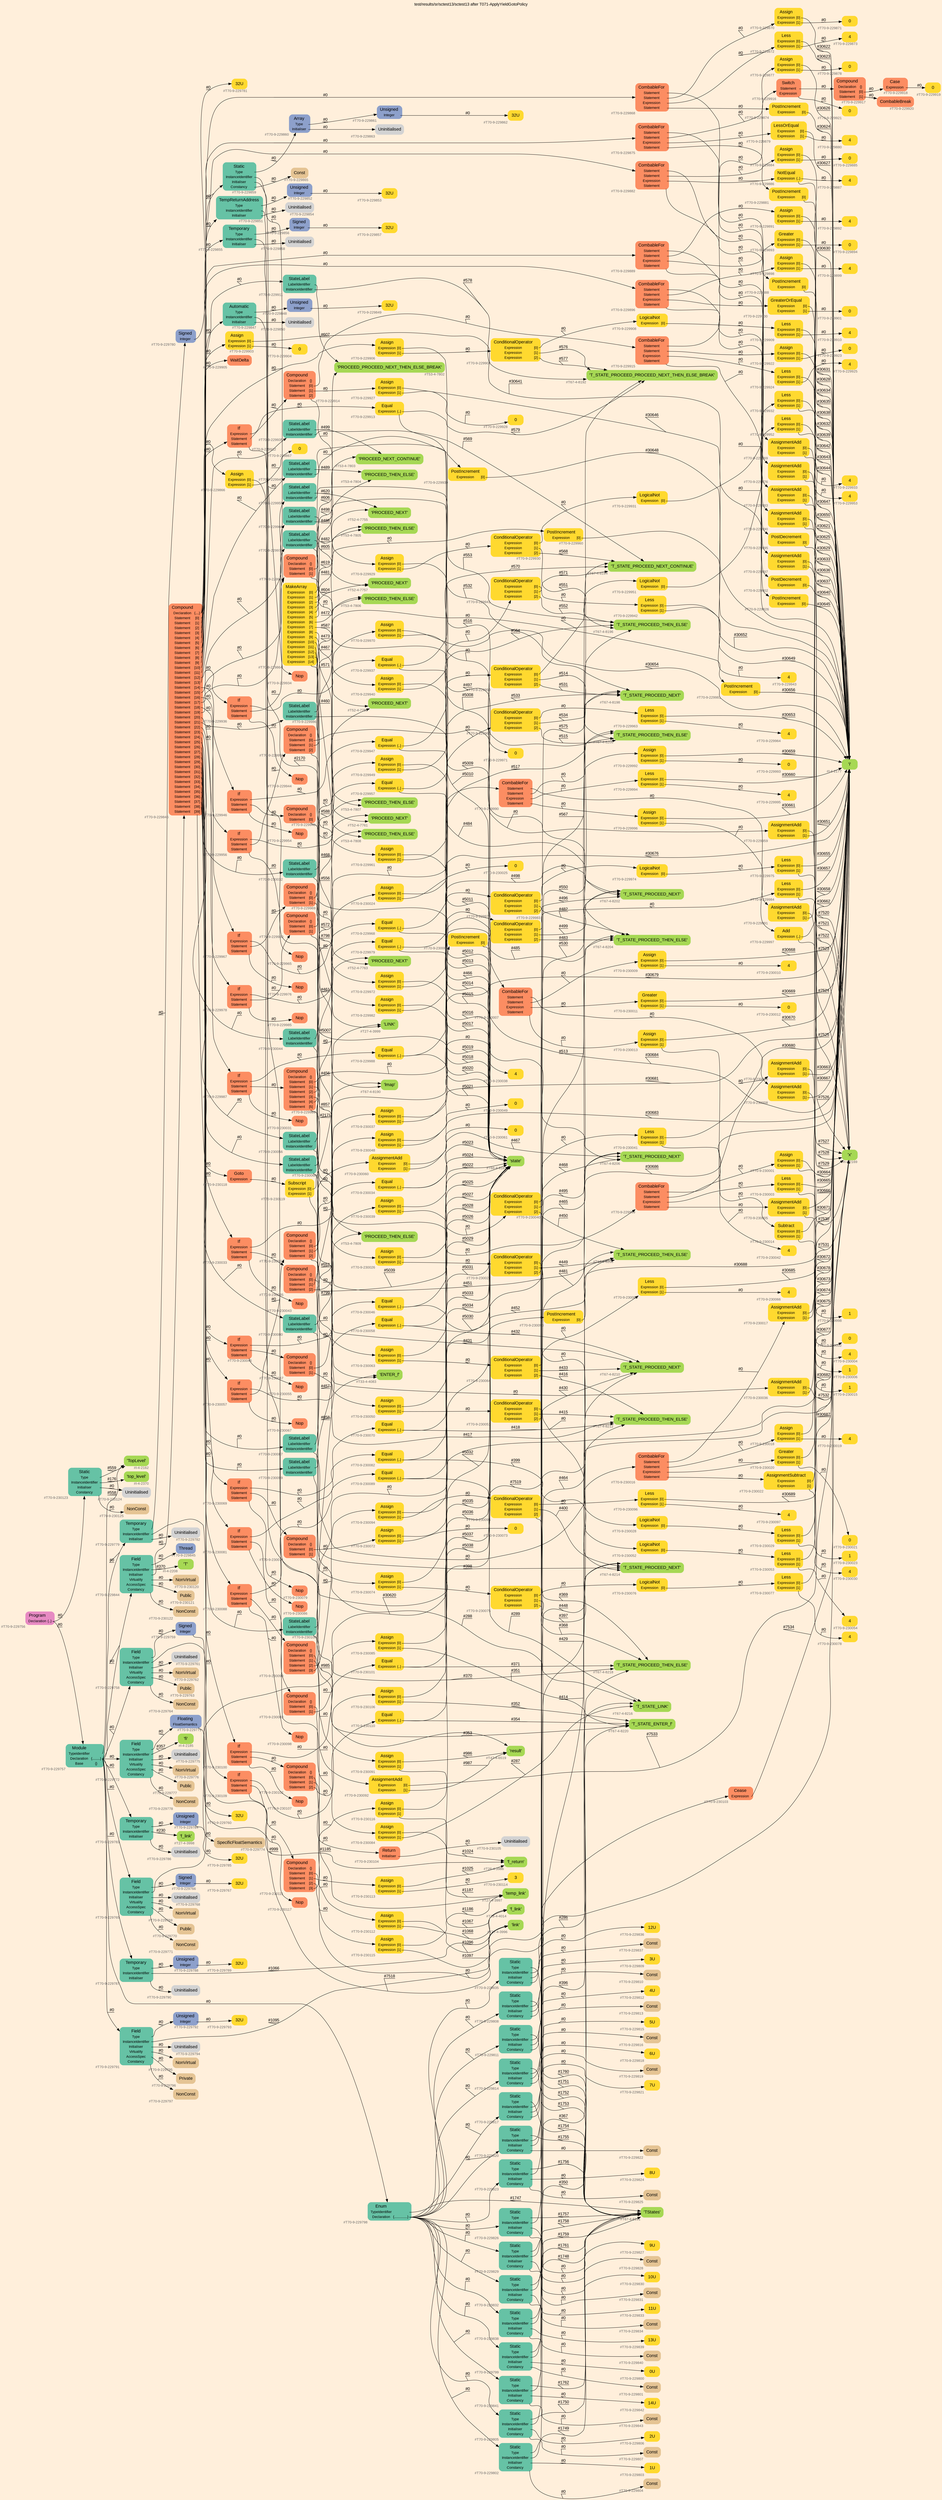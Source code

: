 digraph "test/results/sr/sctest13/sctest13 after T071-ApplyYieldGotoPolicy" {
label = "test/results/sr/sctest13/sctest13 after T071-ApplyYieldGotoPolicy"
labelloc = t
graph [
    rankdir = "LR"
    ranksep = 0.3
    bgcolor = antiquewhite1
    color = black
    fontcolor = black
    fontname = "Arial"
];
node [
    fontname = "Arial"
];
edge [
    fontname = "Arial"
];

// -------------------- node figure --------------------
// -------- block #T70-9-229756 ----------
"#T70-9-229756" [
    fillcolor = "/set28/4"
    xlabel = "#T70-9-229756"
    fontsize = "12"
    fontcolor = grey40
    shape = "plaintext"
    label = <<TABLE BORDER="0" CELLBORDER="0" CELLSPACING="0">
     <TR><TD><FONT COLOR="black" POINT-SIZE="15">Program</FONT></TD></TR>
     <TR><TD><FONT COLOR="black" POINT-SIZE="12">Declaration</FONT></TD><TD PORT="port0"><FONT COLOR="black" POINT-SIZE="12">{..}</FONT></TD></TR>
    </TABLE>>
    style = "rounded,filled"
];

// -------- block #T70-9-229757 ----------
"#T70-9-229757" [
    fillcolor = "/set28/1"
    xlabel = "#T70-9-229757"
    fontsize = "12"
    fontcolor = grey40
    shape = "plaintext"
    label = <<TABLE BORDER="0" CELLBORDER="0" CELLSPACING="0">
     <TR><TD><FONT COLOR="black" POINT-SIZE="15">Module</FONT></TD></TR>
     <TR><TD><FONT COLOR="black" POINT-SIZE="12">TypeIdentifier</FONT></TD><TD PORT="port0"></TD></TR>
     <TR><TD><FONT COLOR="black" POINT-SIZE="12">Declaration</FONT></TD><TD PORT="port1"><FONT COLOR="black" POINT-SIZE="12">{.........}</FONT></TD></TR>
     <TR><TD><FONT COLOR="black" POINT-SIZE="12">Base</FONT></TD><TD PORT="port2"><FONT COLOR="black" POINT-SIZE="12">{}</FONT></TD></TR>
    </TABLE>>
    style = "rounded,filled"
];

// -------- block #I-4-2162 ----------
"#I-4-2162" [
    fillcolor = "/set28/5"
    xlabel = "#I-4-2162"
    fontsize = "12"
    fontcolor = grey40
    shape = "plaintext"
    label = <<TABLE BORDER="0" CELLBORDER="0" CELLSPACING="0">
     <TR><TD><FONT COLOR="black" POINT-SIZE="15">'TopLevel'</FONT></TD></TR>
    </TABLE>>
    style = "rounded,filled"
];

// -------- block #T70-9-229758 ----------
"#T70-9-229758" [
    fillcolor = "/set28/1"
    xlabel = "#T70-9-229758"
    fontsize = "12"
    fontcolor = grey40
    shape = "plaintext"
    label = <<TABLE BORDER="0" CELLBORDER="0" CELLSPACING="0">
     <TR><TD><FONT COLOR="black" POINT-SIZE="15">Field</FONT></TD></TR>
     <TR><TD><FONT COLOR="black" POINT-SIZE="12">Type</FONT></TD><TD PORT="port0"></TD></TR>
     <TR><TD><FONT COLOR="black" POINT-SIZE="12">InstanceIdentifier</FONT></TD><TD PORT="port1"></TD></TR>
     <TR><TD><FONT COLOR="black" POINT-SIZE="12">Initialiser</FONT></TD><TD PORT="port2"></TD></TR>
     <TR><TD><FONT COLOR="black" POINT-SIZE="12">Virtuality</FONT></TD><TD PORT="port3"></TD></TR>
     <TR><TD><FONT COLOR="black" POINT-SIZE="12">AccessSpec</FONT></TD><TD PORT="port4"></TD></TR>
     <TR><TD><FONT COLOR="black" POINT-SIZE="12">Constancy</FONT></TD><TD PORT="port5"></TD></TR>
    </TABLE>>
    style = "rounded,filled"
];

// -------- block #T70-9-229759 ----------
"#T70-9-229759" [
    fillcolor = "/set28/3"
    xlabel = "#T70-9-229759"
    fontsize = "12"
    fontcolor = grey40
    shape = "plaintext"
    label = <<TABLE BORDER="0" CELLBORDER="0" CELLSPACING="0">
     <TR><TD><FONT COLOR="black" POINT-SIZE="15">Signed</FONT></TD></TR>
     <TR><TD><FONT COLOR="black" POINT-SIZE="12">Integer</FONT></TD><TD PORT="port0"></TD></TR>
    </TABLE>>
    style = "rounded,filled"
];

// -------- block #T70-9-229760 ----------
"#T70-9-229760" [
    fillcolor = "/set28/6"
    xlabel = "#T70-9-229760"
    fontsize = "12"
    fontcolor = grey40
    shape = "plaintext"
    label = <<TABLE BORDER="0" CELLBORDER="0" CELLSPACING="0">
     <TR><TD><FONT COLOR="black" POINT-SIZE="15">32U</FONT></TD></TR>
    </TABLE>>
    style = "rounded,filled"
];

// -------- block #I-4-2169 ----------
"#I-4-2169" [
    fillcolor = "/set28/5"
    xlabel = "#I-4-2169"
    fontsize = "12"
    fontcolor = grey40
    shape = "plaintext"
    label = <<TABLE BORDER="0" CELLBORDER="0" CELLSPACING="0">
     <TR><TD><FONT COLOR="black" POINT-SIZE="15">'x'</FONT></TD></TR>
    </TABLE>>
    style = "rounded,filled"
];

// -------- block #T70-9-229761 ----------
"#T70-9-229761" [
    xlabel = "#T70-9-229761"
    fontsize = "12"
    fontcolor = grey40
    shape = "plaintext"
    label = <<TABLE BORDER="0" CELLBORDER="0" CELLSPACING="0">
     <TR><TD><FONT COLOR="black" POINT-SIZE="15">Uninitialised</FONT></TD></TR>
    </TABLE>>
    style = "rounded,filled"
];

// -------- block #T70-9-229762 ----------
"#T70-9-229762" [
    fillcolor = "/set28/7"
    xlabel = "#T70-9-229762"
    fontsize = "12"
    fontcolor = grey40
    shape = "plaintext"
    label = <<TABLE BORDER="0" CELLBORDER="0" CELLSPACING="0">
     <TR><TD><FONT COLOR="black" POINT-SIZE="15">NonVirtual</FONT></TD></TR>
    </TABLE>>
    style = "rounded,filled"
];

// -------- block #T70-9-229763 ----------
"#T70-9-229763" [
    fillcolor = "/set28/7"
    xlabel = "#T70-9-229763"
    fontsize = "12"
    fontcolor = grey40
    shape = "plaintext"
    label = <<TABLE BORDER="0" CELLBORDER="0" CELLSPACING="0">
     <TR><TD><FONT COLOR="black" POINT-SIZE="15">Public</FONT></TD></TR>
    </TABLE>>
    style = "rounded,filled"
];

// -------- block #T70-9-229764 ----------
"#T70-9-229764" [
    fillcolor = "/set28/7"
    xlabel = "#T70-9-229764"
    fontsize = "12"
    fontcolor = grey40
    shape = "plaintext"
    label = <<TABLE BORDER="0" CELLBORDER="0" CELLSPACING="0">
     <TR><TD><FONT COLOR="black" POINT-SIZE="15">NonConst</FONT></TD></TR>
    </TABLE>>
    style = "rounded,filled"
];

// -------- block #T70-9-229765 ----------
"#T70-9-229765" [
    fillcolor = "/set28/1"
    xlabel = "#T70-9-229765"
    fontsize = "12"
    fontcolor = grey40
    shape = "plaintext"
    label = <<TABLE BORDER="0" CELLBORDER="0" CELLSPACING="0">
     <TR><TD><FONT COLOR="black" POINT-SIZE="15">Field</FONT></TD></TR>
     <TR><TD><FONT COLOR="black" POINT-SIZE="12">Type</FONT></TD><TD PORT="port0"></TD></TR>
     <TR><TD><FONT COLOR="black" POINT-SIZE="12">InstanceIdentifier</FONT></TD><TD PORT="port1"></TD></TR>
     <TR><TD><FONT COLOR="black" POINT-SIZE="12">Initialiser</FONT></TD><TD PORT="port2"></TD></TR>
     <TR><TD><FONT COLOR="black" POINT-SIZE="12">Virtuality</FONT></TD><TD PORT="port3"></TD></TR>
     <TR><TD><FONT COLOR="black" POINT-SIZE="12">AccessSpec</FONT></TD><TD PORT="port4"></TD></TR>
     <TR><TD><FONT COLOR="black" POINT-SIZE="12">Constancy</FONT></TD><TD PORT="port5"></TD></TR>
    </TABLE>>
    style = "rounded,filled"
];

// -------- block #T70-9-229766 ----------
"#T70-9-229766" [
    fillcolor = "/set28/3"
    xlabel = "#T70-9-229766"
    fontsize = "12"
    fontcolor = grey40
    shape = "plaintext"
    label = <<TABLE BORDER="0" CELLBORDER="0" CELLSPACING="0">
     <TR><TD><FONT COLOR="black" POINT-SIZE="15">Signed</FONT></TD></TR>
     <TR><TD><FONT COLOR="black" POINT-SIZE="12">Integer</FONT></TD><TD PORT="port0"></TD></TR>
    </TABLE>>
    style = "rounded,filled"
];

// -------- block #T70-9-229767 ----------
"#T70-9-229767" [
    fillcolor = "/set28/6"
    xlabel = "#T70-9-229767"
    fontsize = "12"
    fontcolor = grey40
    shape = "plaintext"
    label = <<TABLE BORDER="0" CELLBORDER="0" CELLSPACING="0">
     <TR><TD><FONT COLOR="black" POINT-SIZE="15">32U</FONT></TD></TR>
    </TABLE>>
    style = "rounded,filled"
];

// -------- block #I-4-2177 ----------
"#I-4-2177" [
    fillcolor = "/set28/5"
    xlabel = "#I-4-2177"
    fontsize = "12"
    fontcolor = grey40
    shape = "plaintext"
    label = <<TABLE BORDER="0" CELLBORDER="0" CELLSPACING="0">
     <TR><TD><FONT COLOR="black" POINT-SIZE="15">'i'</FONT></TD></TR>
    </TABLE>>
    style = "rounded,filled"
];

// -------- block #T70-9-229768 ----------
"#T70-9-229768" [
    xlabel = "#T70-9-229768"
    fontsize = "12"
    fontcolor = grey40
    shape = "plaintext"
    label = <<TABLE BORDER="0" CELLBORDER="0" CELLSPACING="0">
     <TR><TD><FONT COLOR="black" POINT-SIZE="15">Uninitialised</FONT></TD></TR>
    </TABLE>>
    style = "rounded,filled"
];

// -------- block #T70-9-229769 ----------
"#T70-9-229769" [
    fillcolor = "/set28/7"
    xlabel = "#T70-9-229769"
    fontsize = "12"
    fontcolor = grey40
    shape = "plaintext"
    label = <<TABLE BORDER="0" CELLBORDER="0" CELLSPACING="0">
     <TR><TD><FONT COLOR="black" POINT-SIZE="15">NonVirtual</FONT></TD></TR>
    </TABLE>>
    style = "rounded,filled"
];

// -------- block #T70-9-229770 ----------
"#T70-9-229770" [
    fillcolor = "/set28/7"
    xlabel = "#T70-9-229770"
    fontsize = "12"
    fontcolor = grey40
    shape = "plaintext"
    label = <<TABLE BORDER="0" CELLBORDER="0" CELLSPACING="0">
     <TR><TD><FONT COLOR="black" POINT-SIZE="15">Public</FONT></TD></TR>
    </TABLE>>
    style = "rounded,filled"
];

// -------- block #T70-9-229771 ----------
"#T70-9-229771" [
    fillcolor = "/set28/7"
    xlabel = "#T70-9-229771"
    fontsize = "12"
    fontcolor = grey40
    shape = "plaintext"
    label = <<TABLE BORDER="0" CELLBORDER="0" CELLSPACING="0">
     <TR><TD><FONT COLOR="black" POINT-SIZE="15">NonConst</FONT></TD></TR>
    </TABLE>>
    style = "rounded,filled"
];

// -------- block #T70-9-229772 ----------
"#T70-9-229772" [
    fillcolor = "/set28/1"
    xlabel = "#T70-9-229772"
    fontsize = "12"
    fontcolor = grey40
    shape = "plaintext"
    label = <<TABLE BORDER="0" CELLBORDER="0" CELLSPACING="0">
     <TR><TD><FONT COLOR="black" POINT-SIZE="15">Field</FONT></TD></TR>
     <TR><TD><FONT COLOR="black" POINT-SIZE="12">Type</FONT></TD><TD PORT="port0"></TD></TR>
     <TR><TD><FONT COLOR="black" POINT-SIZE="12">InstanceIdentifier</FONT></TD><TD PORT="port1"></TD></TR>
     <TR><TD><FONT COLOR="black" POINT-SIZE="12">Initialiser</FONT></TD><TD PORT="port2"></TD></TR>
     <TR><TD><FONT COLOR="black" POINT-SIZE="12">Virtuality</FONT></TD><TD PORT="port3"></TD></TR>
     <TR><TD><FONT COLOR="black" POINT-SIZE="12">AccessSpec</FONT></TD><TD PORT="port4"></TD></TR>
     <TR><TD><FONT COLOR="black" POINT-SIZE="12">Constancy</FONT></TD><TD PORT="port5"></TD></TR>
    </TABLE>>
    style = "rounded,filled"
];

// -------- block #T70-9-229773 ----------
"#T70-9-229773" [
    fillcolor = "/set28/3"
    xlabel = "#T70-9-229773"
    fontsize = "12"
    fontcolor = grey40
    shape = "plaintext"
    label = <<TABLE BORDER="0" CELLBORDER="0" CELLSPACING="0">
     <TR><TD><FONT COLOR="black" POINT-SIZE="15">Floating</FONT></TD></TR>
     <TR><TD><FONT COLOR="black" POINT-SIZE="12">FloatSemantics</FONT></TD><TD PORT="port0"></TD></TR>
    </TABLE>>
    style = "rounded,filled"
];

// -------- block #T70-9-229774 ----------
"#T70-9-229774" [
    fillcolor = "/set28/7"
    xlabel = "#T70-9-229774"
    fontsize = "12"
    fontcolor = grey40
    shape = "plaintext"
    label = <<TABLE BORDER="0" CELLBORDER="0" CELLSPACING="0">
     <TR><TD><FONT COLOR="black" POINT-SIZE="15">SpecificFloatSemantics</FONT></TD></TR>
    </TABLE>>
    style = "rounded,filled"
];

// -------- block #I-4-2185 ----------
"#I-4-2185" [
    fillcolor = "/set28/5"
    xlabel = "#I-4-2185"
    fontsize = "12"
    fontcolor = grey40
    shape = "plaintext"
    label = <<TABLE BORDER="0" CELLBORDER="0" CELLSPACING="0">
     <TR><TD><FONT COLOR="black" POINT-SIZE="15">'fi'</FONT></TD></TR>
    </TABLE>>
    style = "rounded,filled"
];

// -------- block #T70-9-229775 ----------
"#T70-9-229775" [
    xlabel = "#T70-9-229775"
    fontsize = "12"
    fontcolor = grey40
    shape = "plaintext"
    label = <<TABLE BORDER="0" CELLBORDER="0" CELLSPACING="0">
     <TR><TD><FONT COLOR="black" POINT-SIZE="15">Uninitialised</FONT></TD></TR>
    </TABLE>>
    style = "rounded,filled"
];

// -------- block #T70-9-229776 ----------
"#T70-9-229776" [
    fillcolor = "/set28/7"
    xlabel = "#T70-9-229776"
    fontsize = "12"
    fontcolor = grey40
    shape = "plaintext"
    label = <<TABLE BORDER="0" CELLBORDER="0" CELLSPACING="0">
     <TR><TD><FONT COLOR="black" POINT-SIZE="15">NonVirtual</FONT></TD></TR>
    </TABLE>>
    style = "rounded,filled"
];

// -------- block #T70-9-229777 ----------
"#T70-9-229777" [
    fillcolor = "/set28/7"
    xlabel = "#T70-9-229777"
    fontsize = "12"
    fontcolor = grey40
    shape = "plaintext"
    label = <<TABLE BORDER="0" CELLBORDER="0" CELLSPACING="0">
     <TR><TD><FONT COLOR="black" POINT-SIZE="15">Public</FONT></TD></TR>
    </TABLE>>
    style = "rounded,filled"
];

// -------- block #T70-9-229778 ----------
"#T70-9-229778" [
    fillcolor = "/set28/7"
    xlabel = "#T70-9-229778"
    fontsize = "12"
    fontcolor = grey40
    shape = "plaintext"
    label = <<TABLE BORDER="0" CELLBORDER="0" CELLSPACING="0">
     <TR><TD><FONT COLOR="black" POINT-SIZE="15">NonConst</FONT></TD></TR>
    </TABLE>>
    style = "rounded,filled"
];

// -------- block #T70-9-229779 ----------
"#T70-9-229779" [
    fillcolor = "/set28/1"
    xlabel = "#T70-9-229779"
    fontsize = "12"
    fontcolor = grey40
    shape = "plaintext"
    label = <<TABLE BORDER="0" CELLBORDER="0" CELLSPACING="0">
     <TR><TD><FONT COLOR="black" POINT-SIZE="15">Temporary</FONT></TD></TR>
     <TR><TD><FONT COLOR="black" POINT-SIZE="12">Type</FONT></TD><TD PORT="port0"></TD></TR>
     <TR><TD><FONT COLOR="black" POINT-SIZE="12">InstanceIdentifier</FONT></TD><TD PORT="port1"></TD></TR>
     <TR><TD><FONT COLOR="black" POINT-SIZE="12">Initialiser</FONT></TD><TD PORT="port2"></TD></TR>
    </TABLE>>
    style = "rounded,filled"
];

// -------- block #T70-9-229780 ----------
"#T70-9-229780" [
    fillcolor = "/set28/3"
    xlabel = "#T70-9-229780"
    fontsize = "12"
    fontcolor = grey40
    shape = "plaintext"
    label = <<TABLE BORDER="0" CELLBORDER="0" CELLSPACING="0">
     <TR><TD><FONT COLOR="black" POINT-SIZE="15">Signed</FONT></TD></TR>
     <TR><TD><FONT COLOR="black" POINT-SIZE="12">Integer</FONT></TD><TD PORT="port0"></TD></TR>
    </TABLE>>
    style = "rounded,filled"
];

// -------- block #T70-9-229781 ----------
"#T70-9-229781" [
    fillcolor = "/set28/6"
    xlabel = "#T70-9-229781"
    fontsize = "12"
    fontcolor = grey40
    shape = "plaintext"
    label = <<TABLE BORDER="0" CELLBORDER="0" CELLSPACING="0">
     <TR><TD><FONT COLOR="black" POINT-SIZE="15">32U</FONT></TD></TR>
    </TABLE>>
    style = "rounded,filled"
];

// -------- block #T26-4-3986 ----------
"#T26-4-3986" [
    fillcolor = "/set28/5"
    xlabel = "#T26-4-3986"
    fontsize = "12"
    fontcolor = grey40
    shape = "plaintext"
    label = <<TABLE BORDER="0" CELLBORDER="0" CELLSPACING="0">
     <TR><TD><FONT COLOR="black" POINT-SIZE="15">'f_return'</FONT></TD></TR>
    </TABLE>>
    style = "rounded,filled"
];

// -------- block #T70-9-229782 ----------
"#T70-9-229782" [
    xlabel = "#T70-9-229782"
    fontsize = "12"
    fontcolor = grey40
    shape = "plaintext"
    label = <<TABLE BORDER="0" CELLBORDER="0" CELLSPACING="0">
     <TR><TD><FONT COLOR="black" POINT-SIZE="15">Uninitialised</FONT></TD></TR>
    </TABLE>>
    style = "rounded,filled"
];

// -------- block #T70-9-229783 ----------
"#T70-9-229783" [
    fillcolor = "/set28/1"
    xlabel = "#T70-9-229783"
    fontsize = "12"
    fontcolor = grey40
    shape = "plaintext"
    label = <<TABLE BORDER="0" CELLBORDER="0" CELLSPACING="0">
     <TR><TD><FONT COLOR="black" POINT-SIZE="15">Temporary</FONT></TD></TR>
     <TR><TD><FONT COLOR="black" POINT-SIZE="12">Type</FONT></TD><TD PORT="port0"></TD></TR>
     <TR><TD><FONT COLOR="black" POINT-SIZE="12">InstanceIdentifier</FONT></TD><TD PORT="port1"></TD></TR>
     <TR><TD><FONT COLOR="black" POINT-SIZE="12">Initialiser</FONT></TD><TD PORT="port2"></TD></TR>
    </TABLE>>
    style = "rounded,filled"
];

// -------- block #T70-9-229784 ----------
"#T70-9-229784" [
    fillcolor = "/set28/3"
    xlabel = "#T70-9-229784"
    fontsize = "12"
    fontcolor = grey40
    shape = "plaintext"
    label = <<TABLE BORDER="0" CELLBORDER="0" CELLSPACING="0">
     <TR><TD><FONT COLOR="black" POINT-SIZE="15">Unsigned</FONT></TD></TR>
     <TR><TD><FONT COLOR="black" POINT-SIZE="12">Integer</FONT></TD><TD PORT="port0"></TD></TR>
    </TABLE>>
    style = "rounded,filled"
];

// -------- block #T70-9-229785 ----------
"#T70-9-229785" [
    fillcolor = "/set28/6"
    xlabel = "#T70-9-229785"
    fontsize = "12"
    fontcolor = grey40
    shape = "plaintext"
    label = <<TABLE BORDER="0" CELLBORDER="0" CELLSPACING="0">
     <TR><TD><FONT COLOR="black" POINT-SIZE="15">32U</FONT></TD></TR>
    </TABLE>>
    style = "rounded,filled"
];

// -------- block #T27-4-3998 ----------
"#T27-4-3998" [
    fillcolor = "/set28/5"
    xlabel = "#T27-4-3998"
    fontsize = "12"
    fontcolor = grey40
    shape = "plaintext"
    label = <<TABLE BORDER="0" CELLBORDER="0" CELLSPACING="0">
     <TR><TD><FONT COLOR="black" POINT-SIZE="15">'f_link'</FONT></TD></TR>
    </TABLE>>
    style = "rounded,filled"
];

// -------- block #T70-9-229786 ----------
"#T70-9-229786" [
    xlabel = "#T70-9-229786"
    fontsize = "12"
    fontcolor = grey40
    shape = "plaintext"
    label = <<TABLE BORDER="0" CELLBORDER="0" CELLSPACING="0">
     <TR><TD><FONT COLOR="black" POINT-SIZE="15">Uninitialised</FONT></TD></TR>
    </TABLE>>
    style = "rounded,filled"
];

// -------- block #T70-9-229787 ----------
"#T70-9-229787" [
    fillcolor = "/set28/1"
    xlabel = "#T70-9-229787"
    fontsize = "12"
    fontcolor = grey40
    shape = "plaintext"
    label = <<TABLE BORDER="0" CELLBORDER="0" CELLSPACING="0">
     <TR><TD><FONT COLOR="black" POINT-SIZE="15">Temporary</FONT></TD></TR>
     <TR><TD><FONT COLOR="black" POINT-SIZE="12">Type</FONT></TD><TD PORT="port0"></TD></TR>
     <TR><TD><FONT COLOR="black" POINT-SIZE="12">InstanceIdentifier</FONT></TD><TD PORT="port1"></TD></TR>
     <TR><TD><FONT COLOR="black" POINT-SIZE="12">Initialiser</FONT></TD><TD PORT="port2"></TD></TR>
    </TABLE>>
    style = "rounded,filled"
];

// -------- block #T70-9-229788 ----------
"#T70-9-229788" [
    fillcolor = "/set28/3"
    xlabel = "#T70-9-229788"
    fontsize = "12"
    fontcolor = grey40
    shape = "plaintext"
    label = <<TABLE BORDER="0" CELLBORDER="0" CELLSPACING="0">
     <TR><TD><FONT COLOR="black" POINT-SIZE="15">Unsigned</FONT></TD></TR>
     <TR><TD><FONT COLOR="black" POINT-SIZE="12">Integer</FONT></TD><TD PORT="port0"></TD></TR>
    </TABLE>>
    style = "rounded,filled"
];

// -------- block #T70-9-229789 ----------
"#T70-9-229789" [
    fillcolor = "/set28/6"
    xlabel = "#T70-9-229789"
    fontsize = "12"
    fontcolor = grey40
    shape = "plaintext"
    label = <<TABLE BORDER="0" CELLBORDER="0" CELLSPACING="0">
     <TR><TD><FONT COLOR="black" POINT-SIZE="15">32U</FONT></TD></TR>
    </TABLE>>
    style = "rounded,filled"
];

// -------- block #T28-4-4014 ----------
"#T28-4-4014" [
    fillcolor = "/set28/5"
    xlabel = "#T28-4-4014"
    fontsize = "12"
    fontcolor = grey40
    shape = "plaintext"
    label = <<TABLE BORDER="0" CELLBORDER="0" CELLSPACING="0">
     <TR><TD><FONT COLOR="black" POINT-SIZE="15">'f_link'</FONT></TD></TR>
    </TABLE>>
    style = "rounded,filled"
];

// -------- block #T70-9-229790 ----------
"#T70-9-229790" [
    xlabel = "#T70-9-229790"
    fontsize = "12"
    fontcolor = grey40
    shape = "plaintext"
    label = <<TABLE BORDER="0" CELLBORDER="0" CELLSPACING="0">
     <TR><TD><FONT COLOR="black" POINT-SIZE="15">Uninitialised</FONT></TD></TR>
    </TABLE>>
    style = "rounded,filled"
];

// -------- block #T70-9-229791 ----------
"#T70-9-229791" [
    fillcolor = "/set28/1"
    xlabel = "#T70-9-229791"
    fontsize = "12"
    fontcolor = grey40
    shape = "plaintext"
    label = <<TABLE BORDER="0" CELLBORDER="0" CELLSPACING="0">
     <TR><TD><FONT COLOR="black" POINT-SIZE="15">Field</FONT></TD></TR>
     <TR><TD><FONT COLOR="black" POINT-SIZE="12">Type</FONT></TD><TD PORT="port0"></TD></TR>
     <TR><TD><FONT COLOR="black" POINT-SIZE="12">InstanceIdentifier</FONT></TD><TD PORT="port1"></TD></TR>
     <TR><TD><FONT COLOR="black" POINT-SIZE="12">Initialiser</FONT></TD><TD PORT="port2"></TD></TR>
     <TR><TD><FONT COLOR="black" POINT-SIZE="12">Virtuality</FONT></TD><TD PORT="port3"></TD></TR>
     <TR><TD><FONT COLOR="black" POINT-SIZE="12">AccessSpec</FONT></TD><TD PORT="port4"></TD></TR>
     <TR><TD><FONT COLOR="black" POINT-SIZE="12">Constancy</FONT></TD><TD PORT="port5"></TD></TR>
    </TABLE>>
    style = "rounded,filled"
];

// -------- block #T70-9-229792 ----------
"#T70-9-229792" [
    fillcolor = "/set28/3"
    xlabel = "#T70-9-229792"
    fontsize = "12"
    fontcolor = grey40
    shape = "plaintext"
    label = <<TABLE BORDER="0" CELLBORDER="0" CELLSPACING="0">
     <TR><TD><FONT COLOR="black" POINT-SIZE="15">Unsigned</FONT></TD></TR>
     <TR><TD><FONT COLOR="black" POINT-SIZE="12">Integer</FONT></TD><TD PORT="port0"></TD></TR>
    </TABLE>>
    style = "rounded,filled"
];

// -------- block #T70-9-229793 ----------
"#T70-9-229793" [
    fillcolor = "/set28/6"
    xlabel = "#T70-9-229793"
    fontsize = "12"
    fontcolor = grey40
    shape = "plaintext"
    label = <<TABLE BORDER="0" CELLBORDER="0" CELLSPACING="0">
     <TR><TD><FONT COLOR="black" POINT-SIZE="15">32U</FONT></TD></TR>
    </TABLE>>
    style = "rounded,filled"
];

// -------- block #T27-4-3996 ----------
"#T27-4-3996" [
    fillcolor = "/set28/5"
    xlabel = "#T27-4-3996"
    fontsize = "12"
    fontcolor = grey40
    shape = "plaintext"
    label = <<TABLE BORDER="0" CELLBORDER="0" CELLSPACING="0">
     <TR><TD><FONT COLOR="black" POINT-SIZE="15">'link'</FONT></TD></TR>
    </TABLE>>
    style = "rounded,filled"
];

// -------- block #T70-9-229794 ----------
"#T70-9-229794" [
    xlabel = "#T70-9-229794"
    fontsize = "12"
    fontcolor = grey40
    shape = "plaintext"
    label = <<TABLE BORDER="0" CELLBORDER="0" CELLSPACING="0">
     <TR><TD><FONT COLOR="black" POINT-SIZE="15">Uninitialised</FONT></TD></TR>
    </TABLE>>
    style = "rounded,filled"
];

// -------- block #T70-9-229795 ----------
"#T70-9-229795" [
    fillcolor = "/set28/7"
    xlabel = "#T70-9-229795"
    fontsize = "12"
    fontcolor = grey40
    shape = "plaintext"
    label = <<TABLE BORDER="0" CELLBORDER="0" CELLSPACING="0">
     <TR><TD><FONT COLOR="black" POINT-SIZE="15">NonVirtual</FONT></TD></TR>
    </TABLE>>
    style = "rounded,filled"
];

// -------- block #T70-9-229796 ----------
"#T70-9-229796" [
    fillcolor = "/set28/7"
    xlabel = "#T70-9-229796"
    fontsize = "12"
    fontcolor = grey40
    shape = "plaintext"
    label = <<TABLE BORDER="0" CELLBORDER="0" CELLSPACING="0">
     <TR><TD><FONT COLOR="black" POINT-SIZE="15">Private</FONT></TD></TR>
    </TABLE>>
    style = "rounded,filled"
];

// -------- block #T70-9-229797 ----------
"#T70-9-229797" [
    fillcolor = "/set28/7"
    xlabel = "#T70-9-229797"
    fontsize = "12"
    fontcolor = grey40
    shape = "plaintext"
    label = <<TABLE BORDER="0" CELLBORDER="0" CELLSPACING="0">
     <TR><TD><FONT COLOR="black" POINT-SIZE="15">NonConst</FONT></TD></TR>
    </TABLE>>
    style = "rounded,filled"
];

// -------- block #T70-9-229798 ----------
"#T70-9-229798" [
    fillcolor = "/set28/1"
    xlabel = "#T70-9-229798"
    fontsize = "12"
    fontcolor = grey40
    shape = "plaintext"
    label = <<TABLE BORDER="0" CELLBORDER="0" CELLSPACING="0">
     <TR><TD><FONT COLOR="black" POINT-SIZE="15">Enum</FONT></TD></TR>
     <TR><TD><FONT COLOR="black" POINT-SIZE="12">TypeIdentifier</FONT></TD><TD PORT="port0"></TD></TR>
     <TR><TD><FONT COLOR="black" POINT-SIZE="12">Declaration</FONT></TD><TD PORT="port1"><FONT COLOR="black" POINT-SIZE="12">{...............}</FONT></TD></TR>
    </TABLE>>
    style = "rounded,filled"
];

// -------- block #T67-4-8191 ----------
"#T67-4-8191" [
    fillcolor = "/set28/5"
    xlabel = "#T67-4-8191"
    fontsize = "12"
    fontcolor = grey40
    shape = "plaintext"
    label = <<TABLE BORDER="0" CELLBORDER="0" CELLSPACING="0">
     <TR><TD><FONT COLOR="black" POINT-SIZE="15">'TStates'</FONT></TD></TR>
    </TABLE>>
    style = "rounded,filled"
];

// -------- block #T70-9-229799 ----------
"#T70-9-229799" [
    fillcolor = "/set28/1"
    xlabel = "#T70-9-229799"
    fontsize = "12"
    fontcolor = grey40
    shape = "plaintext"
    label = <<TABLE BORDER="0" CELLBORDER="0" CELLSPACING="0">
     <TR><TD><FONT COLOR="black" POINT-SIZE="15">Static</FONT></TD></TR>
     <TR><TD><FONT COLOR="black" POINT-SIZE="12">Type</FONT></TD><TD PORT="port0"></TD></TR>
     <TR><TD><FONT COLOR="black" POINT-SIZE="12">InstanceIdentifier</FONT></TD><TD PORT="port1"></TD></TR>
     <TR><TD><FONT COLOR="black" POINT-SIZE="12">Initialiser</FONT></TD><TD PORT="port2"></TD></TR>
     <TR><TD><FONT COLOR="black" POINT-SIZE="12">Constancy</FONT></TD><TD PORT="port3"></TD></TR>
    </TABLE>>
    style = "rounded,filled"
];

// -------- block #T67-4-8192 ----------
"#T67-4-8192" [
    fillcolor = "/set28/5"
    xlabel = "#T67-4-8192"
    fontsize = "12"
    fontcolor = grey40
    shape = "plaintext"
    label = <<TABLE BORDER="0" CELLBORDER="0" CELLSPACING="0">
     <TR><TD><FONT COLOR="black" POINT-SIZE="15">'T_STATE_PROCEED_PROCEED_NEXT_THEN_ELSE_BREAK'</FONT></TD></TR>
    </TABLE>>
    style = "rounded,filled"
];

// -------- block #T70-9-229800 ----------
"#T70-9-229800" [
    fillcolor = "/set28/6"
    xlabel = "#T70-9-229800"
    fontsize = "12"
    fontcolor = grey40
    shape = "plaintext"
    label = <<TABLE BORDER="0" CELLBORDER="0" CELLSPACING="0">
     <TR><TD><FONT COLOR="black" POINT-SIZE="15">0U</FONT></TD></TR>
    </TABLE>>
    style = "rounded,filled"
];

// -------- block #T70-9-229801 ----------
"#T70-9-229801" [
    fillcolor = "/set28/7"
    xlabel = "#T70-9-229801"
    fontsize = "12"
    fontcolor = grey40
    shape = "plaintext"
    label = <<TABLE BORDER="0" CELLBORDER="0" CELLSPACING="0">
     <TR><TD><FONT COLOR="black" POINT-SIZE="15">Const</FONT></TD></TR>
    </TABLE>>
    style = "rounded,filled"
];

// -------- block #T70-9-229802 ----------
"#T70-9-229802" [
    fillcolor = "/set28/1"
    xlabel = "#T70-9-229802"
    fontsize = "12"
    fontcolor = grey40
    shape = "plaintext"
    label = <<TABLE BORDER="0" CELLBORDER="0" CELLSPACING="0">
     <TR><TD><FONT COLOR="black" POINT-SIZE="15">Static</FONT></TD></TR>
     <TR><TD><FONT COLOR="black" POINT-SIZE="12">Type</FONT></TD><TD PORT="port0"></TD></TR>
     <TR><TD><FONT COLOR="black" POINT-SIZE="12">InstanceIdentifier</FONT></TD><TD PORT="port1"></TD></TR>
     <TR><TD><FONT COLOR="black" POINT-SIZE="12">Initialiser</FONT></TD><TD PORT="port2"></TD></TR>
     <TR><TD><FONT COLOR="black" POINT-SIZE="12">Constancy</FONT></TD><TD PORT="port3"></TD></TR>
    </TABLE>>
    style = "rounded,filled"
];

// -------- block #T67-4-8194 ----------
"#T67-4-8194" [
    fillcolor = "/set28/5"
    xlabel = "#T67-4-8194"
    fontsize = "12"
    fontcolor = grey40
    shape = "plaintext"
    label = <<TABLE BORDER="0" CELLBORDER="0" CELLSPACING="0">
     <TR><TD><FONT COLOR="black" POINT-SIZE="15">'T_STATE_PROCEED_NEXT_CONTINUE'</FONT></TD></TR>
    </TABLE>>
    style = "rounded,filled"
];

// -------- block #T70-9-229803 ----------
"#T70-9-229803" [
    fillcolor = "/set28/6"
    xlabel = "#T70-9-229803"
    fontsize = "12"
    fontcolor = grey40
    shape = "plaintext"
    label = <<TABLE BORDER="0" CELLBORDER="0" CELLSPACING="0">
     <TR><TD><FONT COLOR="black" POINT-SIZE="15">1U</FONT></TD></TR>
    </TABLE>>
    style = "rounded,filled"
];

// -------- block #T70-9-229804 ----------
"#T70-9-229804" [
    fillcolor = "/set28/7"
    xlabel = "#T70-9-229804"
    fontsize = "12"
    fontcolor = grey40
    shape = "plaintext"
    label = <<TABLE BORDER="0" CELLBORDER="0" CELLSPACING="0">
     <TR><TD><FONT COLOR="black" POINT-SIZE="15">Const</FONT></TD></TR>
    </TABLE>>
    style = "rounded,filled"
];

// -------- block #T70-9-229805 ----------
"#T70-9-229805" [
    fillcolor = "/set28/1"
    xlabel = "#T70-9-229805"
    fontsize = "12"
    fontcolor = grey40
    shape = "plaintext"
    label = <<TABLE BORDER="0" CELLBORDER="0" CELLSPACING="0">
     <TR><TD><FONT COLOR="black" POINT-SIZE="15">Static</FONT></TD></TR>
     <TR><TD><FONT COLOR="black" POINT-SIZE="12">Type</FONT></TD><TD PORT="port0"></TD></TR>
     <TR><TD><FONT COLOR="black" POINT-SIZE="12">InstanceIdentifier</FONT></TD><TD PORT="port1"></TD></TR>
     <TR><TD><FONT COLOR="black" POINT-SIZE="12">Initialiser</FONT></TD><TD PORT="port2"></TD></TR>
     <TR><TD><FONT COLOR="black" POINT-SIZE="12">Constancy</FONT></TD><TD PORT="port3"></TD></TR>
    </TABLE>>
    style = "rounded,filled"
];

// -------- block #T67-4-8196 ----------
"#T67-4-8196" [
    fillcolor = "/set28/5"
    xlabel = "#T67-4-8196"
    fontsize = "12"
    fontcolor = grey40
    shape = "plaintext"
    label = <<TABLE BORDER="0" CELLBORDER="0" CELLSPACING="0">
     <TR><TD><FONT COLOR="black" POINT-SIZE="15">'T_STATE_PROCEED_THEN_ELSE'</FONT></TD></TR>
    </TABLE>>
    style = "rounded,filled"
];

// -------- block #T70-9-229806 ----------
"#T70-9-229806" [
    fillcolor = "/set28/6"
    xlabel = "#T70-9-229806"
    fontsize = "12"
    fontcolor = grey40
    shape = "plaintext"
    label = <<TABLE BORDER="0" CELLBORDER="0" CELLSPACING="0">
     <TR><TD><FONT COLOR="black" POINT-SIZE="15">2U</FONT></TD></TR>
    </TABLE>>
    style = "rounded,filled"
];

// -------- block #T70-9-229807 ----------
"#T70-9-229807" [
    fillcolor = "/set28/7"
    xlabel = "#T70-9-229807"
    fontsize = "12"
    fontcolor = grey40
    shape = "plaintext"
    label = <<TABLE BORDER="0" CELLBORDER="0" CELLSPACING="0">
     <TR><TD><FONT COLOR="black" POINT-SIZE="15">Const</FONT></TD></TR>
    </TABLE>>
    style = "rounded,filled"
];

// -------- block #T70-9-229808 ----------
"#T70-9-229808" [
    fillcolor = "/set28/1"
    xlabel = "#T70-9-229808"
    fontsize = "12"
    fontcolor = grey40
    shape = "plaintext"
    label = <<TABLE BORDER="0" CELLBORDER="0" CELLSPACING="0">
     <TR><TD><FONT COLOR="black" POINT-SIZE="15">Static</FONT></TD></TR>
     <TR><TD><FONT COLOR="black" POINT-SIZE="12">Type</FONT></TD><TD PORT="port0"></TD></TR>
     <TR><TD><FONT COLOR="black" POINT-SIZE="12">InstanceIdentifier</FONT></TD><TD PORT="port1"></TD></TR>
     <TR><TD><FONT COLOR="black" POINT-SIZE="12">Initialiser</FONT></TD><TD PORT="port2"></TD></TR>
     <TR><TD><FONT COLOR="black" POINT-SIZE="12">Constancy</FONT></TD><TD PORT="port3"></TD></TR>
    </TABLE>>
    style = "rounded,filled"
];

// -------- block #T67-4-8198 ----------
"#T67-4-8198" [
    fillcolor = "/set28/5"
    xlabel = "#T67-4-8198"
    fontsize = "12"
    fontcolor = grey40
    shape = "plaintext"
    label = <<TABLE BORDER="0" CELLBORDER="0" CELLSPACING="0">
     <TR><TD><FONT COLOR="black" POINT-SIZE="15">'T_STATE_PROCEED_NEXT'</FONT></TD></TR>
    </TABLE>>
    style = "rounded,filled"
];

// -------- block #T70-9-229809 ----------
"#T70-9-229809" [
    fillcolor = "/set28/6"
    xlabel = "#T70-9-229809"
    fontsize = "12"
    fontcolor = grey40
    shape = "plaintext"
    label = <<TABLE BORDER="0" CELLBORDER="0" CELLSPACING="0">
     <TR><TD><FONT COLOR="black" POINT-SIZE="15">3U</FONT></TD></TR>
    </TABLE>>
    style = "rounded,filled"
];

// -------- block #T70-9-229810 ----------
"#T70-9-229810" [
    fillcolor = "/set28/7"
    xlabel = "#T70-9-229810"
    fontsize = "12"
    fontcolor = grey40
    shape = "plaintext"
    label = <<TABLE BORDER="0" CELLBORDER="0" CELLSPACING="0">
     <TR><TD><FONT COLOR="black" POINT-SIZE="15">Const</FONT></TD></TR>
    </TABLE>>
    style = "rounded,filled"
];

// -------- block #T70-9-229811 ----------
"#T70-9-229811" [
    fillcolor = "/set28/1"
    xlabel = "#T70-9-229811"
    fontsize = "12"
    fontcolor = grey40
    shape = "plaintext"
    label = <<TABLE BORDER="0" CELLBORDER="0" CELLSPACING="0">
     <TR><TD><FONT COLOR="black" POINT-SIZE="15">Static</FONT></TD></TR>
     <TR><TD><FONT COLOR="black" POINT-SIZE="12">Type</FONT></TD><TD PORT="port0"></TD></TR>
     <TR><TD><FONT COLOR="black" POINT-SIZE="12">InstanceIdentifier</FONT></TD><TD PORT="port1"></TD></TR>
     <TR><TD><FONT COLOR="black" POINT-SIZE="12">Initialiser</FONT></TD><TD PORT="port2"></TD></TR>
     <TR><TD><FONT COLOR="black" POINT-SIZE="12">Constancy</FONT></TD><TD PORT="port3"></TD></TR>
    </TABLE>>
    style = "rounded,filled"
];

// -------- block #T67-4-8200 ----------
"#T67-4-8200" [
    fillcolor = "/set28/5"
    xlabel = "#T67-4-8200"
    fontsize = "12"
    fontcolor = grey40
    shape = "plaintext"
    label = <<TABLE BORDER="0" CELLBORDER="0" CELLSPACING="0">
     <TR><TD><FONT COLOR="black" POINT-SIZE="15">'T_STATE_PROCEED_THEN_ELSE'</FONT></TD></TR>
    </TABLE>>
    style = "rounded,filled"
];

// -------- block #T70-9-229812 ----------
"#T70-9-229812" [
    fillcolor = "/set28/6"
    xlabel = "#T70-9-229812"
    fontsize = "12"
    fontcolor = grey40
    shape = "plaintext"
    label = <<TABLE BORDER="0" CELLBORDER="0" CELLSPACING="0">
     <TR><TD><FONT COLOR="black" POINT-SIZE="15">4U</FONT></TD></TR>
    </TABLE>>
    style = "rounded,filled"
];

// -------- block #T70-9-229813 ----------
"#T70-9-229813" [
    fillcolor = "/set28/7"
    xlabel = "#T70-9-229813"
    fontsize = "12"
    fontcolor = grey40
    shape = "plaintext"
    label = <<TABLE BORDER="0" CELLBORDER="0" CELLSPACING="0">
     <TR><TD><FONT COLOR="black" POINT-SIZE="15">Const</FONT></TD></TR>
    </TABLE>>
    style = "rounded,filled"
];

// -------- block #T70-9-229814 ----------
"#T70-9-229814" [
    fillcolor = "/set28/1"
    xlabel = "#T70-9-229814"
    fontsize = "12"
    fontcolor = grey40
    shape = "plaintext"
    label = <<TABLE BORDER="0" CELLBORDER="0" CELLSPACING="0">
     <TR><TD><FONT COLOR="black" POINT-SIZE="15">Static</FONT></TD></TR>
     <TR><TD><FONT COLOR="black" POINT-SIZE="12">Type</FONT></TD><TD PORT="port0"></TD></TR>
     <TR><TD><FONT COLOR="black" POINT-SIZE="12">InstanceIdentifier</FONT></TD><TD PORT="port1"></TD></TR>
     <TR><TD><FONT COLOR="black" POINT-SIZE="12">Initialiser</FONT></TD><TD PORT="port2"></TD></TR>
     <TR><TD><FONT COLOR="black" POINT-SIZE="12">Constancy</FONT></TD><TD PORT="port3"></TD></TR>
    </TABLE>>
    style = "rounded,filled"
];

// -------- block #T67-4-8202 ----------
"#T67-4-8202" [
    fillcolor = "/set28/5"
    xlabel = "#T67-4-8202"
    fontsize = "12"
    fontcolor = grey40
    shape = "plaintext"
    label = <<TABLE BORDER="0" CELLBORDER="0" CELLSPACING="0">
     <TR><TD><FONT COLOR="black" POINT-SIZE="15">'T_STATE_PROCEED_NEXT'</FONT></TD></TR>
    </TABLE>>
    style = "rounded,filled"
];

// -------- block #T70-9-229815 ----------
"#T70-9-229815" [
    fillcolor = "/set28/6"
    xlabel = "#T70-9-229815"
    fontsize = "12"
    fontcolor = grey40
    shape = "plaintext"
    label = <<TABLE BORDER="0" CELLBORDER="0" CELLSPACING="0">
     <TR><TD><FONT COLOR="black" POINT-SIZE="15">5U</FONT></TD></TR>
    </TABLE>>
    style = "rounded,filled"
];

// -------- block #T70-9-229816 ----------
"#T70-9-229816" [
    fillcolor = "/set28/7"
    xlabel = "#T70-9-229816"
    fontsize = "12"
    fontcolor = grey40
    shape = "plaintext"
    label = <<TABLE BORDER="0" CELLBORDER="0" CELLSPACING="0">
     <TR><TD><FONT COLOR="black" POINT-SIZE="15">Const</FONT></TD></TR>
    </TABLE>>
    style = "rounded,filled"
];

// -------- block #T70-9-229817 ----------
"#T70-9-229817" [
    fillcolor = "/set28/1"
    xlabel = "#T70-9-229817"
    fontsize = "12"
    fontcolor = grey40
    shape = "plaintext"
    label = <<TABLE BORDER="0" CELLBORDER="0" CELLSPACING="0">
     <TR><TD><FONT COLOR="black" POINT-SIZE="15">Static</FONT></TD></TR>
     <TR><TD><FONT COLOR="black" POINT-SIZE="12">Type</FONT></TD><TD PORT="port0"></TD></TR>
     <TR><TD><FONT COLOR="black" POINT-SIZE="12">InstanceIdentifier</FONT></TD><TD PORT="port1"></TD></TR>
     <TR><TD><FONT COLOR="black" POINT-SIZE="12">Initialiser</FONT></TD><TD PORT="port2"></TD></TR>
     <TR><TD><FONT COLOR="black" POINT-SIZE="12">Constancy</FONT></TD><TD PORT="port3"></TD></TR>
    </TABLE>>
    style = "rounded,filled"
];

// -------- block #T67-4-8204 ----------
"#T67-4-8204" [
    fillcolor = "/set28/5"
    xlabel = "#T67-4-8204"
    fontsize = "12"
    fontcolor = grey40
    shape = "plaintext"
    label = <<TABLE BORDER="0" CELLBORDER="0" CELLSPACING="0">
     <TR><TD><FONT COLOR="black" POINT-SIZE="15">'T_STATE_PROCEED_THEN_ELSE'</FONT></TD></TR>
    </TABLE>>
    style = "rounded,filled"
];

// -------- block #T70-9-229818 ----------
"#T70-9-229818" [
    fillcolor = "/set28/6"
    xlabel = "#T70-9-229818"
    fontsize = "12"
    fontcolor = grey40
    shape = "plaintext"
    label = <<TABLE BORDER="0" CELLBORDER="0" CELLSPACING="0">
     <TR><TD><FONT COLOR="black" POINT-SIZE="15">6U</FONT></TD></TR>
    </TABLE>>
    style = "rounded,filled"
];

// -------- block #T70-9-229819 ----------
"#T70-9-229819" [
    fillcolor = "/set28/7"
    xlabel = "#T70-9-229819"
    fontsize = "12"
    fontcolor = grey40
    shape = "plaintext"
    label = <<TABLE BORDER="0" CELLBORDER="0" CELLSPACING="0">
     <TR><TD><FONT COLOR="black" POINT-SIZE="15">Const</FONT></TD></TR>
    </TABLE>>
    style = "rounded,filled"
];

// -------- block #T70-9-229820 ----------
"#T70-9-229820" [
    fillcolor = "/set28/1"
    xlabel = "#T70-9-229820"
    fontsize = "12"
    fontcolor = grey40
    shape = "plaintext"
    label = <<TABLE BORDER="0" CELLBORDER="0" CELLSPACING="0">
     <TR><TD><FONT COLOR="black" POINT-SIZE="15">Static</FONT></TD></TR>
     <TR><TD><FONT COLOR="black" POINT-SIZE="12">Type</FONT></TD><TD PORT="port0"></TD></TR>
     <TR><TD><FONT COLOR="black" POINT-SIZE="12">InstanceIdentifier</FONT></TD><TD PORT="port1"></TD></TR>
     <TR><TD><FONT COLOR="black" POINT-SIZE="12">Initialiser</FONT></TD><TD PORT="port2"></TD></TR>
     <TR><TD><FONT COLOR="black" POINT-SIZE="12">Constancy</FONT></TD><TD PORT="port3"></TD></TR>
    </TABLE>>
    style = "rounded,filled"
];

// -------- block #T67-4-8206 ----------
"#T67-4-8206" [
    fillcolor = "/set28/5"
    xlabel = "#T67-4-8206"
    fontsize = "12"
    fontcolor = grey40
    shape = "plaintext"
    label = <<TABLE BORDER="0" CELLBORDER="0" CELLSPACING="0">
     <TR><TD><FONT COLOR="black" POINT-SIZE="15">'T_STATE_PROCEED_NEXT'</FONT></TD></TR>
    </TABLE>>
    style = "rounded,filled"
];

// -------- block #T70-9-229821 ----------
"#T70-9-229821" [
    fillcolor = "/set28/6"
    xlabel = "#T70-9-229821"
    fontsize = "12"
    fontcolor = grey40
    shape = "plaintext"
    label = <<TABLE BORDER="0" CELLBORDER="0" CELLSPACING="0">
     <TR><TD><FONT COLOR="black" POINT-SIZE="15">7U</FONT></TD></TR>
    </TABLE>>
    style = "rounded,filled"
];

// -------- block #T70-9-229822 ----------
"#T70-9-229822" [
    fillcolor = "/set28/7"
    xlabel = "#T70-9-229822"
    fontsize = "12"
    fontcolor = grey40
    shape = "plaintext"
    label = <<TABLE BORDER="0" CELLBORDER="0" CELLSPACING="0">
     <TR><TD><FONT COLOR="black" POINT-SIZE="15">Const</FONT></TD></TR>
    </TABLE>>
    style = "rounded,filled"
];

// -------- block #T70-9-229823 ----------
"#T70-9-229823" [
    fillcolor = "/set28/1"
    xlabel = "#T70-9-229823"
    fontsize = "12"
    fontcolor = grey40
    shape = "plaintext"
    label = <<TABLE BORDER="0" CELLBORDER="0" CELLSPACING="0">
     <TR><TD><FONT COLOR="black" POINT-SIZE="15">Static</FONT></TD></TR>
     <TR><TD><FONT COLOR="black" POINT-SIZE="12">Type</FONT></TD><TD PORT="port0"></TD></TR>
     <TR><TD><FONT COLOR="black" POINT-SIZE="12">InstanceIdentifier</FONT></TD><TD PORT="port1"></TD></TR>
     <TR><TD><FONT COLOR="black" POINT-SIZE="12">Initialiser</FONT></TD><TD PORT="port2"></TD></TR>
     <TR><TD><FONT COLOR="black" POINT-SIZE="12">Constancy</FONT></TD><TD PORT="port3"></TD></TR>
    </TABLE>>
    style = "rounded,filled"
];

// -------- block #T67-4-8208 ----------
"#T67-4-8208" [
    fillcolor = "/set28/5"
    xlabel = "#T67-4-8208"
    fontsize = "12"
    fontcolor = grey40
    shape = "plaintext"
    label = <<TABLE BORDER="0" CELLBORDER="0" CELLSPACING="0">
     <TR><TD><FONT COLOR="black" POINT-SIZE="15">'T_STATE_PROCEED_THEN_ELSE'</FONT></TD></TR>
    </TABLE>>
    style = "rounded,filled"
];

// -------- block #T70-9-229824 ----------
"#T70-9-229824" [
    fillcolor = "/set28/6"
    xlabel = "#T70-9-229824"
    fontsize = "12"
    fontcolor = grey40
    shape = "plaintext"
    label = <<TABLE BORDER="0" CELLBORDER="0" CELLSPACING="0">
     <TR><TD><FONT COLOR="black" POINT-SIZE="15">8U</FONT></TD></TR>
    </TABLE>>
    style = "rounded,filled"
];

// -------- block #T70-9-229825 ----------
"#T70-9-229825" [
    fillcolor = "/set28/7"
    xlabel = "#T70-9-229825"
    fontsize = "12"
    fontcolor = grey40
    shape = "plaintext"
    label = <<TABLE BORDER="0" CELLBORDER="0" CELLSPACING="0">
     <TR><TD><FONT COLOR="black" POINT-SIZE="15">Const</FONT></TD></TR>
    </TABLE>>
    style = "rounded,filled"
];

// -------- block #T70-9-229826 ----------
"#T70-9-229826" [
    fillcolor = "/set28/1"
    xlabel = "#T70-9-229826"
    fontsize = "12"
    fontcolor = grey40
    shape = "plaintext"
    label = <<TABLE BORDER="0" CELLBORDER="0" CELLSPACING="0">
     <TR><TD><FONT COLOR="black" POINT-SIZE="15">Static</FONT></TD></TR>
     <TR><TD><FONT COLOR="black" POINT-SIZE="12">Type</FONT></TD><TD PORT="port0"></TD></TR>
     <TR><TD><FONT COLOR="black" POINT-SIZE="12">InstanceIdentifier</FONT></TD><TD PORT="port1"></TD></TR>
     <TR><TD><FONT COLOR="black" POINT-SIZE="12">Initialiser</FONT></TD><TD PORT="port2"></TD></TR>
     <TR><TD><FONT COLOR="black" POINT-SIZE="12">Constancy</FONT></TD><TD PORT="port3"></TD></TR>
    </TABLE>>
    style = "rounded,filled"
];

// -------- block #T67-4-8210 ----------
"#T67-4-8210" [
    fillcolor = "/set28/5"
    xlabel = "#T67-4-8210"
    fontsize = "12"
    fontcolor = grey40
    shape = "plaintext"
    label = <<TABLE BORDER="0" CELLBORDER="0" CELLSPACING="0">
     <TR><TD><FONT COLOR="black" POINT-SIZE="15">'T_STATE_PROCEED_NEXT'</FONT></TD></TR>
    </TABLE>>
    style = "rounded,filled"
];

// -------- block #T70-9-229827 ----------
"#T70-9-229827" [
    fillcolor = "/set28/6"
    xlabel = "#T70-9-229827"
    fontsize = "12"
    fontcolor = grey40
    shape = "plaintext"
    label = <<TABLE BORDER="0" CELLBORDER="0" CELLSPACING="0">
     <TR><TD><FONT COLOR="black" POINT-SIZE="15">9U</FONT></TD></TR>
    </TABLE>>
    style = "rounded,filled"
];

// -------- block #T70-9-229828 ----------
"#T70-9-229828" [
    fillcolor = "/set28/7"
    xlabel = "#T70-9-229828"
    fontsize = "12"
    fontcolor = grey40
    shape = "plaintext"
    label = <<TABLE BORDER="0" CELLBORDER="0" CELLSPACING="0">
     <TR><TD><FONT COLOR="black" POINT-SIZE="15">Const</FONT></TD></TR>
    </TABLE>>
    style = "rounded,filled"
];

// -------- block #T70-9-229829 ----------
"#T70-9-229829" [
    fillcolor = "/set28/1"
    xlabel = "#T70-9-229829"
    fontsize = "12"
    fontcolor = grey40
    shape = "plaintext"
    label = <<TABLE BORDER="0" CELLBORDER="0" CELLSPACING="0">
     <TR><TD><FONT COLOR="black" POINT-SIZE="15">Static</FONT></TD></TR>
     <TR><TD><FONT COLOR="black" POINT-SIZE="12">Type</FONT></TD><TD PORT="port0"></TD></TR>
     <TR><TD><FONT COLOR="black" POINT-SIZE="12">InstanceIdentifier</FONT></TD><TD PORT="port1"></TD></TR>
     <TR><TD><FONT COLOR="black" POINT-SIZE="12">Initialiser</FONT></TD><TD PORT="port2"></TD></TR>
     <TR><TD><FONT COLOR="black" POINT-SIZE="12">Constancy</FONT></TD><TD PORT="port3"></TD></TR>
    </TABLE>>
    style = "rounded,filled"
];

// -------- block #T67-4-8212 ----------
"#T67-4-8212" [
    fillcolor = "/set28/5"
    xlabel = "#T67-4-8212"
    fontsize = "12"
    fontcolor = grey40
    shape = "plaintext"
    label = <<TABLE BORDER="0" CELLBORDER="0" CELLSPACING="0">
     <TR><TD><FONT COLOR="black" POINT-SIZE="15">'T_STATE_PROCEED_THEN_ELSE'</FONT></TD></TR>
    </TABLE>>
    style = "rounded,filled"
];

// -------- block #T70-9-229830 ----------
"#T70-9-229830" [
    fillcolor = "/set28/6"
    xlabel = "#T70-9-229830"
    fontsize = "12"
    fontcolor = grey40
    shape = "plaintext"
    label = <<TABLE BORDER="0" CELLBORDER="0" CELLSPACING="0">
     <TR><TD><FONT COLOR="black" POINT-SIZE="15">10U</FONT></TD></TR>
    </TABLE>>
    style = "rounded,filled"
];

// -------- block #T70-9-229831 ----------
"#T70-9-229831" [
    fillcolor = "/set28/7"
    xlabel = "#T70-9-229831"
    fontsize = "12"
    fontcolor = grey40
    shape = "plaintext"
    label = <<TABLE BORDER="0" CELLBORDER="0" CELLSPACING="0">
     <TR><TD><FONT COLOR="black" POINT-SIZE="15">Const</FONT></TD></TR>
    </TABLE>>
    style = "rounded,filled"
];

// -------- block #T70-9-229832 ----------
"#T70-9-229832" [
    fillcolor = "/set28/1"
    xlabel = "#T70-9-229832"
    fontsize = "12"
    fontcolor = grey40
    shape = "plaintext"
    label = <<TABLE BORDER="0" CELLBORDER="0" CELLSPACING="0">
     <TR><TD><FONT COLOR="black" POINT-SIZE="15">Static</FONT></TD></TR>
     <TR><TD><FONT COLOR="black" POINT-SIZE="12">Type</FONT></TD><TD PORT="port0"></TD></TR>
     <TR><TD><FONT COLOR="black" POINT-SIZE="12">InstanceIdentifier</FONT></TD><TD PORT="port1"></TD></TR>
     <TR><TD><FONT COLOR="black" POINT-SIZE="12">Initialiser</FONT></TD><TD PORT="port2"></TD></TR>
     <TR><TD><FONT COLOR="black" POINT-SIZE="12">Constancy</FONT></TD><TD PORT="port3"></TD></TR>
    </TABLE>>
    style = "rounded,filled"
];

// -------- block #T67-4-8214 ----------
"#T67-4-8214" [
    fillcolor = "/set28/5"
    xlabel = "#T67-4-8214"
    fontsize = "12"
    fontcolor = grey40
    shape = "plaintext"
    label = <<TABLE BORDER="0" CELLBORDER="0" CELLSPACING="0">
     <TR><TD><FONT COLOR="black" POINT-SIZE="15">'T_STATE_PROCEED_NEXT'</FONT></TD></TR>
    </TABLE>>
    style = "rounded,filled"
];

// -------- block #T70-9-229833 ----------
"#T70-9-229833" [
    fillcolor = "/set28/6"
    xlabel = "#T70-9-229833"
    fontsize = "12"
    fontcolor = grey40
    shape = "plaintext"
    label = <<TABLE BORDER="0" CELLBORDER="0" CELLSPACING="0">
     <TR><TD><FONT COLOR="black" POINT-SIZE="15">11U</FONT></TD></TR>
    </TABLE>>
    style = "rounded,filled"
];

// -------- block #T70-9-229834 ----------
"#T70-9-229834" [
    fillcolor = "/set28/7"
    xlabel = "#T70-9-229834"
    fontsize = "12"
    fontcolor = grey40
    shape = "plaintext"
    label = <<TABLE BORDER="0" CELLBORDER="0" CELLSPACING="0">
     <TR><TD><FONT COLOR="black" POINT-SIZE="15">Const</FONT></TD></TR>
    </TABLE>>
    style = "rounded,filled"
];

// -------- block #T70-9-229835 ----------
"#T70-9-229835" [
    fillcolor = "/set28/1"
    xlabel = "#T70-9-229835"
    fontsize = "12"
    fontcolor = grey40
    shape = "plaintext"
    label = <<TABLE BORDER="0" CELLBORDER="0" CELLSPACING="0">
     <TR><TD><FONT COLOR="black" POINT-SIZE="15">Static</FONT></TD></TR>
     <TR><TD><FONT COLOR="black" POINT-SIZE="12">Type</FONT></TD><TD PORT="port0"></TD></TR>
     <TR><TD><FONT COLOR="black" POINT-SIZE="12">InstanceIdentifier</FONT></TD><TD PORT="port1"></TD></TR>
     <TR><TD><FONT COLOR="black" POINT-SIZE="12">Initialiser</FONT></TD><TD PORT="port2"></TD></TR>
     <TR><TD><FONT COLOR="black" POINT-SIZE="12">Constancy</FONT></TD><TD PORT="port3"></TD></TR>
    </TABLE>>
    style = "rounded,filled"
];

// -------- block #T67-4-8216 ----------
"#T67-4-8216" [
    fillcolor = "/set28/5"
    xlabel = "#T67-4-8216"
    fontsize = "12"
    fontcolor = grey40
    shape = "plaintext"
    label = <<TABLE BORDER="0" CELLBORDER="0" CELLSPACING="0">
     <TR><TD><FONT COLOR="black" POINT-SIZE="15">'T_STATE_LINK'</FONT></TD></TR>
    </TABLE>>
    style = "rounded,filled"
];

// -------- block #T70-9-229836 ----------
"#T70-9-229836" [
    fillcolor = "/set28/6"
    xlabel = "#T70-9-229836"
    fontsize = "12"
    fontcolor = grey40
    shape = "plaintext"
    label = <<TABLE BORDER="0" CELLBORDER="0" CELLSPACING="0">
     <TR><TD><FONT COLOR="black" POINT-SIZE="15">12U</FONT></TD></TR>
    </TABLE>>
    style = "rounded,filled"
];

// -------- block #T70-9-229837 ----------
"#T70-9-229837" [
    fillcolor = "/set28/7"
    xlabel = "#T70-9-229837"
    fontsize = "12"
    fontcolor = grey40
    shape = "plaintext"
    label = <<TABLE BORDER="0" CELLBORDER="0" CELLSPACING="0">
     <TR><TD><FONT COLOR="black" POINT-SIZE="15">Const</FONT></TD></TR>
    </TABLE>>
    style = "rounded,filled"
];

// -------- block #T70-9-229838 ----------
"#T70-9-229838" [
    fillcolor = "/set28/1"
    xlabel = "#T70-9-229838"
    fontsize = "12"
    fontcolor = grey40
    shape = "plaintext"
    label = <<TABLE BORDER="0" CELLBORDER="0" CELLSPACING="0">
     <TR><TD><FONT COLOR="black" POINT-SIZE="15">Static</FONT></TD></TR>
     <TR><TD><FONT COLOR="black" POINT-SIZE="12">Type</FONT></TD><TD PORT="port0"></TD></TR>
     <TR><TD><FONT COLOR="black" POINT-SIZE="12">InstanceIdentifier</FONT></TD><TD PORT="port1"></TD></TR>
     <TR><TD><FONT COLOR="black" POINT-SIZE="12">Initialiser</FONT></TD><TD PORT="port2"></TD></TR>
     <TR><TD><FONT COLOR="black" POINT-SIZE="12">Constancy</FONT></TD><TD PORT="port3"></TD></TR>
    </TABLE>>
    style = "rounded,filled"
];

// -------- block #T67-4-8218 ----------
"#T67-4-8218" [
    fillcolor = "/set28/5"
    xlabel = "#T67-4-8218"
    fontsize = "12"
    fontcolor = grey40
    shape = "plaintext"
    label = <<TABLE BORDER="0" CELLBORDER="0" CELLSPACING="0">
     <TR><TD><FONT COLOR="black" POINT-SIZE="15">'T_STATE_PROCEED_THEN_ELSE'</FONT></TD></TR>
    </TABLE>>
    style = "rounded,filled"
];

// -------- block #T70-9-229839 ----------
"#T70-9-229839" [
    fillcolor = "/set28/6"
    xlabel = "#T70-9-229839"
    fontsize = "12"
    fontcolor = grey40
    shape = "plaintext"
    label = <<TABLE BORDER="0" CELLBORDER="0" CELLSPACING="0">
     <TR><TD><FONT COLOR="black" POINT-SIZE="15">13U</FONT></TD></TR>
    </TABLE>>
    style = "rounded,filled"
];

// -------- block #T70-9-229840 ----------
"#T70-9-229840" [
    fillcolor = "/set28/7"
    xlabel = "#T70-9-229840"
    fontsize = "12"
    fontcolor = grey40
    shape = "plaintext"
    label = <<TABLE BORDER="0" CELLBORDER="0" CELLSPACING="0">
     <TR><TD><FONT COLOR="black" POINT-SIZE="15">Const</FONT></TD></TR>
    </TABLE>>
    style = "rounded,filled"
];

// -------- block #T70-9-229841 ----------
"#T70-9-229841" [
    fillcolor = "/set28/1"
    xlabel = "#T70-9-229841"
    fontsize = "12"
    fontcolor = grey40
    shape = "plaintext"
    label = <<TABLE BORDER="0" CELLBORDER="0" CELLSPACING="0">
     <TR><TD><FONT COLOR="black" POINT-SIZE="15">Static</FONT></TD></TR>
     <TR><TD><FONT COLOR="black" POINT-SIZE="12">Type</FONT></TD><TD PORT="port0"></TD></TR>
     <TR><TD><FONT COLOR="black" POINT-SIZE="12">InstanceIdentifier</FONT></TD><TD PORT="port1"></TD></TR>
     <TR><TD><FONT COLOR="black" POINT-SIZE="12">Initialiser</FONT></TD><TD PORT="port2"></TD></TR>
     <TR><TD><FONT COLOR="black" POINT-SIZE="12">Constancy</FONT></TD><TD PORT="port3"></TD></TR>
    </TABLE>>
    style = "rounded,filled"
];

// -------- block #T67-4-8220 ----------
"#T67-4-8220" [
    fillcolor = "/set28/5"
    xlabel = "#T67-4-8220"
    fontsize = "12"
    fontcolor = grey40
    shape = "plaintext"
    label = <<TABLE BORDER="0" CELLBORDER="0" CELLSPACING="0">
     <TR><TD><FONT COLOR="black" POINT-SIZE="15">'T_STATE_ENTER_f'</FONT></TD></TR>
    </TABLE>>
    style = "rounded,filled"
];

// -------- block #T70-9-229842 ----------
"#T70-9-229842" [
    fillcolor = "/set28/6"
    xlabel = "#T70-9-229842"
    fontsize = "12"
    fontcolor = grey40
    shape = "plaintext"
    label = <<TABLE BORDER="0" CELLBORDER="0" CELLSPACING="0">
     <TR><TD><FONT COLOR="black" POINT-SIZE="15">14U</FONT></TD></TR>
    </TABLE>>
    style = "rounded,filled"
];

// -------- block #T70-9-229843 ----------
"#T70-9-229843" [
    fillcolor = "/set28/7"
    xlabel = "#T70-9-229843"
    fontsize = "12"
    fontcolor = grey40
    shape = "plaintext"
    label = <<TABLE BORDER="0" CELLBORDER="0" CELLSPACING="0">
     <TR><TD><FONT COLOR="black" POINT-SIZE="15">Const</FONT></TD></TR>
    </TABLE>>
    style = "rounded,filled"
];

// -------- block #T70-9-229844 ----------
"#T70-9-229844" [
    fillcolor = "/set28/1"
    xlabel = "#T70-9-229844"
    fontsize = "12"
    fontcolor = grey40
    shape = "plaintext"
    label = <<TABLE BORDER="0" CELLBORDER="0" CELLSPACING="0">
     <TR><TD><FONT COLOR="black" POINT-SIZE="15">Field</FONT></TD></TR>
     <TR><TD><FONT COLOR="black" POINT-SIZE="12">Type</FONT></TD><TD PORT="port0"></TD></TR>
     <TR><TD><FONT COLOR="black" POINT-SIZE="12">InstanceIdentifier</FONT></TD><TD PORT="port1"></TD></TR>
     <TR><TD><FONT COLOR="black" POINT-SIZE="12">Initialiser</FONT></TD><TD PORT="port2"></TD></TR>
     <TR><TD><FONT COLOR="black" POINT-SIZE="12">Virtuality</FONT></TD><TD PORT="port3"></TD></TR>
     <TR><TD><FONT COLOR="black" POINT-SIZE="12">AccessSpec</FONT></TD><TD PORT="port4"></TD></TR>
     <TR><TD><FONT COLOR="black" POINT-SIZE="12">Constancy</FONT></TD><TD PORT="port5"></TD></TR>
    </TABLE>>
    style = "rounded,filled"
];

// -------- block #T70-9-229845 ----------
"#T70-9-229845" [
    fillcolor = "/set28/3"
    xlabel = "#T70-9-229845"
    fontsize = "12"
    fontcolor = grey40
    shape = "plaintext"
    label = <<TABLE BORDER="0" CELLBORDER="0" CELLSPACING="0">
     <TR><TD><FONT COLOR="black" POINT-SIZE="15">Thread</FONT></TD></TR>
    </TABLE>>
    style = "rounded,filled"
];

// -------- block #I-4-2208 ----------
"#I-4-2208" [
    fillcolor = "/set28/5"
    xlabel = "#I-4-2208"
    fontsize = "12"
    fontcolor = grey40
    shape = "plaintext"
    label = <<TABLE BORDER="0" CELLBORDER="0" CELLSPACING="0">
     <TR><TD><FONT COLOR="black" POINT-SIZE="15">'T'</FONT></TD></TR>
    </TABLE>>
    style = "rounded,filled"
];

// -------- block #T70-9-229846 ----------
"#T70-9-229846" [
    fillcolor = "/set28/2"
    xlabel = "#T70-9-229846"
    fontsize = "12"
    fontcolor = grey40
    shape = "plaintext"
    label = <<TABLE BORDER="0" CELLBORDER="0" CELLSPACING="0">
     <TR><TD><FONT COLOR="black" POINT-SIZE="15">Compound</FONT></TD></TR>
     <TR><TD><FONT COLOR="black" POINT-SIZE="12">Declaration</FONT></TD><TD PORT="port0"><FONT COLOR="black" POINT-SIZE="12">{....}</FONT></TD></TR>
     <TR><TD><FONT COLOR="black" POINT-SIZE="12">Statement</FONT></TD><TD PORT="port1"><FONT COLOR="black" POINT-SIZE="12">[0]</FONT></TD></TR>
     <TR><TD><FONT COLOR="black" POINT-SIZE="12">Statement</FONT></TD><TD PORT="port2"><FONT COLOR="black" POINT-SIZE="12">[1]</FONT></TD></TR>
     <TR><TD><FONT COLOR="black" POINT-SIZE="12">Statement</FONT></TD><TD PORT="port3"><FONT COLOR="black" POINT-SIZE="12">[2]</FONT></TD></TR>
     <TR><TD><FONT COLOR="black" POINT-SIZE="12">Statement</FONT></TD><TD PORT="port4"><FONT COLOR="black" POINT-SIZE="12">[3]</FONT></TD></TR>
     <TR><TD><FONT COLOR="black" POINT-SIZE="12">Statement</FONT></TD><TD PORT="port5"><FONT COLOR="black" POINT-SIZE="12">[4]</FONT></TD></TR>
     <TR><TD><FONT COLOR="black" POINT-SIZE="12">Statement</FONT></TD><TD PORT="port6"><FONT COLOR="black" POINT-SIZE="12">[5]</FONT></TD></TR>
     <TR><TD><FONT COLOR="black" POINT-SIZE="12">Statement</FONT></TD><TD PORT="port7"><FONT COLOR="black" POINT-SIZE="12">[6]</FONT></TD></TR>
     <TR><TD><FONT COLOR="black" POINT-SIZE="12">Statement</FONT></TD><TD PORT="port8"><FONT COLOR="black" POINT-SIZE="12">[7]</FONT></TD></TR>
     <TR><TD><FONT COLOR="black" POINT-SIZE="12">Statement</FONT></TD><TD PORT="port9"><FONT COLOR="black" POINT-SIZE="12">[8]</FONT></TD></TR>
     <TR><TD><FONT COLOR="black" POINT-SIZE="12">Statement</FONT></TD><TD PORT="port10"><FONT COLOR="black" POINT-SIZE="12">[9]</FONT></TD></TR>
     <TR><TD><FONT COLOR="black" POINT-SIZE="12">Statement</FONT></TD><TD PORT="port11"><FONT COLOR="black" POINT-SIZE="12">[10]</FONT></TD></TR>
     <TR><TD><FONT COLOR="black" POINT-SIZE="12">Statement</FONT></TD><TD PORT="port12"><FONT COLOR="black" POINT-SIZE="12">[11]</FONT></TD></TR>
     <TR><TD><FONT COLOR="black" POINT-SIZE="12">Statement</FONT></TD><TD PORT="port13"><FONT COLOR="black" POINT-SIZE="12">[12]</FONT></TD></TR>
     <TR><TD><FONT COLOR="black" POINT-SIZE="12">Statement</FONT></TD><TD PORT="port14"><FONT COLOR="black" POINT-SIZE="12">[13]</FONT></TD></TR>
     <TR><TD><FONT COLOR="black" POINT-SIZE="12">Statement</FONT></TD><TD PORT="port15"><FONT COLOR="black" POINT-SIZE="12">[14]</FONT></TD></TR>
     <TR><TD><FONT COLOR="black" POINT-SIZE="12">Statement</FONT></TD><TD PORT="port16"><FONT COLOR="black" POINT-SIZE="12">[15]</FONT></TD></TR>
     <TR><TD><FONT COLOR="black" POINT-SIZE="12">Statement</FONT></TD><TD PORT="port17"><FONT COLOR="black" POINT-SIZE="12">[16]</FONT></TD></TR>
     <TR><TD><FONT COLOR="black" POINT-SIZE="12">Statement</FONT></TD><TD PORT="port18"><FONT COLOR="black" POINT-SIZE="12">[17]</FONT></TD></TR>
     <TR><TD><FONT COLOR="black" POINT-SIZE="12">Statement</FONT></TD><TD PORT="port19"><FONT COLOR="black" POINT-SIZE="12">[18]</FONT></TD></TR>
     <TR><TD><FONT COLOR="black" POINT-SIZE="12">Statement</FONT></TD><TD PORT="port20"><FONT COLOR="black" POINT-SIZE="12">[19]</FONT></TD></TR>
     <TR><TD><FONT COLOR="black" POINT-SIZE="12">Statement</FONT></TD><TD PORT="port21"><FONT COLOR="black" POINT-SIZE="12">[20]</FONT></TD></TR>
     <TR><TD><FONT COLOR="black" POINT-SIZE="12">Statement</FONT></TD><TD PORT="port22"><FONT COLOR="black" POINT-SIZE="12">[21]</FONT></TD></TR>
     <TR><TD><FONT COLOR="black" POINT-SIZE="12">Statement</FONT></TD><TD PORT="port23"><FONT COLOR="black" POINT-SIZE="12">[22]</FONT></TD></TR>
     <TR><TD><FONT COLOR="black" POINT-SIZE="12">Statement</FONT></TD><TD PORT="port24"><FONT COLOR="black" POINT-SIZE="12">[23]</FONT></TD></TR>
     <TR><TD><FONT COLOR="black" POINT-SIZE="12">Statement</FONT></TD><TD PORT="port25"><FONT COLOR="black" POINT-SIZE="12">[24]</FONT></TD></TR>
     <TR><TD><FONT COLOR="black" POINT-SIZE="12">Statement</FONT></TD><TD PORT="port26"><FONT COLOR="black" POINT-SIZE="12">[25]</FONT></TD></TR>
     <TR><TD><FONT COLOR="black" POINT-SIZE="12">Statement</FONT></TD><TD PORT="port27"><FONT COLOR="black" POINT-SIZE="12">[26]</FONT></TD></TR>
     <TR><TD><FONT COLOR="black" POINT-SIZE="12">Statement</FONT></TD><TD PORT="port28"><FONT COLOR="black" POINT-SIZE="12">[27]</FONT></TD></TR>
     <TR><TD><FONT COLOR="black" POINT-SIZE="12">Statement</FONT></TD><TD PORT="port29"><FONT COLOR="black" POINT-SIZE="12">[28]</FONT></TD></TR>
     <TR><TD><FONT COLOR="black" POINT-SIZE="12">Statement</FONT></TD><TD PORT="port30"><FONT COLOR="black" POINT-SIZE="12">[29]</FONT></TD></TR>
     <TR><TD><FONT COLOR="black" POINT-SIZE="12">Statement</FONT></TD><TD PORT="port31"><FONT COLOR="black" POINT-SIZE="12">[30]</FONT></TD></TR>
     <TR><TD><FONT COLOR="black" POINT-SIZE="12">Statement</FONT></TD><TD PORT="port32"><FONT COLOR="black" POINT-SIZE="12">[31]</FONT></TD></TR>
     <TR><TD><FONT COLOR="black" POINT-SIZE="12">Statement</FONT></TD><TD PORT="port33"><FONT COLOR="black" POINT-SIZE="12">[32]</FONT></TD></TR>
     <TR><TD><FONT COLOR="black" POINT-SIZE="12">Statement</FONT></TD><TD PORT="port34"><FONT COLOR="black" POINT-SIZE="12">[33]</FONT></TD></TR>
     <TR><TD><FONT COLOR="black" POINT-SIZE="12">Statement</FONT></TD><TD PORT="port35"><FONT COLOR="black" POINT-SIZE="12">[34]</FONT></TD></TR>
     <TR><TD><FONT COLOR="black" POINT-SIZE="12">Statement</FONT></TD><TD PORT="port36"><FONT COLOR="black" POINT-SIZE="12">[35]</FONT></TD></TR>
     <TR><TD><FONT COLOR="black" POINT-SIZE="12">Statement</FONT></TD><TD PORT="port37"><FONT COLOR="black" POINT-SIZE="12">[36]</FONT></TD></TR>
     <TR><TD><FONT COLOR="black" POINT-SIZE="12">Statement</FONT></TD><TD PORT="port38"><FONT COLOR="black" POINT-SIZE="12">[37]</FONT></TD></TR>
     <TR><TD><FONT COLOR="black" POINT-SIZE="12">Statement</FONT></TD><TD PORT="port39"><FONT COLOR="black" POINT-SIZE="12">[38]</FONT></TD></TR>
     <TR><TD><FONT COLOR="black" POINT-SIZE="12">Statement</FONT></TD><TD PORT="port40"><FONT COLOR="black" POINT-SIZE="12">[39]</FONT></TD></TR>
    </TABLE>>
    style = "rounded,filled"
];

// -------- block #T70-9-229847 ----------
"#T70-9-229847" [
    fillcolor = "/set28/1"
    xlabel = "#T70-9-229847"
    fontsize = "12"
    fontcolor = grey40
    shape = "plaintext"
    label = <<TABLE BORDER="0" CELLBORDER="0" CELLSPACING="0">
     <TR><TD><FONT COLOR="black" POINT-SIZE="15">Automatic</FONT></TD></TR>
     <TR><TD><FONT COLOR="black" POINT-SIZE="12">Type</FONT></TD><TD PORT="port0"></TD></TR>
     <TR><TD><FONT COLOR="black" POINT-SIZE="12">InstanceIdentifier</FONT></TD><TD PORT="port1"></TD></TR>
     <TR><TD><FONT COLOR="black" POINT-SIZE="12">Initialiser</FONT></TD><TD PORT="port2"></TD></TR>
    </TABLE>>
    style = "rounded,filled"
];

// -------- block #T70-9-229848 ----------
"#T70-9-229848" [
    fillcolor = "/set28/3"
    xlabel = "#T70-9-229848"
    fontsize = "12"
    fontcolor = grey40
    shape = "plaintext"
    label = <<TABLE BORDER="0" CELLBORDER="0" CELLSPACING="0">
     <TR><TD><FONT COLOR="black" POINT-SIZE="15">Unsigned</FONT></TD></TR>
     <TR><TD><FONT COLOR="black" POINT-SIZE="12">Integer</FONT></TD><TD PORT="port0"></TD></TR>
    </TABLE>>
    style = "rounded,filled"
];

// -------- block #T70-9-229849 ----------
"#T70-9-229849" [
    fillcolor = "/set28/6"
    xlabel = "#T70-9-229849"
    fontsize = "12"
    fontcolor = grey40
    shape = "plaintext"
    label = <<TABLE BORDER="0" CELLBORDER="0" CELLSPACING="0">
     <TR><TD><FONT COLOR="black" POINT-SIZE="15">32U</FONT></TD></TR>
    </TABLE>>
    style = "rounded,filled"
];

// -------- block #T66-4-8161 ----------
"#T66-4-8161" [
    fillcolor = "/set28/5"
    xlabel = "#T66-4-8161"
    fontsize = "12"
    fontcolor = grey40
    shape = "plaintext"
    label = <<TABLE BORDER="0" CELLBORDER="0" CELLSPACING="0">
     <TR><TD><FONT COLOR="black" POINT-SIZE="15">'state'</FONT></TD></TR>
    </TABLE>>
    style = "rounded,filled"
];

// -------- block #T70-9-229850 ----------
"#T70-9-229850" [
    xlabel = "#T70-9-229850"
    fontsize = "12"
    fontcolor = grey40
    shape = "plaintext"
    label = <<TABLE BORDER="0" CELLBORDER="0" CELLSPACING="0">
     <TR><TD><FONT COLOR="black" POINT-SIZE="15">Uninitialised</FONT></TD></TR>
    </TABLE>>
    style = "rounded,filled"
];

// -------- block #T70-9-229851 ----------
"#T70-9-229851" [
    fillcolor = "/set28/1"
    xlabel = "#T70-9-229851"
    fontsize = "12"
    fontcolor = grey40
    shape = "plaintext"
    label = <<TABLE BORDER="0" CELLBORDER="0" CELLSPACING="0">
     <TR><TD><FONT COLOR="black" POINT-SIZE="15">TempReturnAddress</FONT></TD></TR>
     <TR><TD><FONT COLOR="black" POINT-SIZE="12">Type</FONT></TD><TD PORT="port0"></TD></TR>
     <TR><TD><FONT COLOR="black" POINT-SIZE="12">InstanceIdentifier</FONT></TD><TD PORT="port1"></TD></TR>
     <TR><TD><FONT COLOR="black" POINT-SIZE="12">Initialiser</FONT></TD><TD PORT="port2"></TD></TR>
    </TABLE>>
    style = "rounded,filled"
];

// -------- block #T70-9-229852 ----------
"#T70-9-229852" [
    fillcolor = "/set28/3"
    xlabel = "#T70-9-229852"
    fontsize = "12"
    fontcolor = grey40
    shape = "plaintext"
    label = <<TABLE BORDER="0" CELLBORDER="0" CELLSPACING="0">
     <TR><TD><FONT COLOR="black" POINT-SIZE="15">Unsigned</FONT></TD></TR>
     <TR><TD><FONT COLOR="black" POINT-SIZE="12">Integer</FONT></TD><TD PORT="port0"></TD></TR>
    </TABLE>>
    style = "rounded,filled"
];

// -------- block #T70-9-229853 ----------
"#T70-9-229853" [
    fillcolor = "/set28/6"
    xlabel = "#T70-9-229853"
    fontsize = "12"
    fontcolor = grey40
    shape = "plaintext"
    label = <<TABLE BORDER="0" CELLBORDER="0" CELLSPACING="0">
     <TR><TD><FONT COLOR="black" POINT-SIZE="15">32U</FONT></TD></TR>
    </TABLE>>
    style = "rounded,filled"
];

// -------- block #T27-4-3997 ----------
"#T27-4-3997" [
    fillcolor = "/set28/5"
    xlabel = "#T27-4-3997"
    fontsize = "12"
    fontcolor = grey40
    shape = "plaintext"
    label = <<TABLE BORDER="0" CELLBORDER="0" CELLSPACING="0">
     <TR><TD><FONT COLOR="black" POINT-SIZE="15">'temp_link'</FONT></TD></TR>
    </TABLE>>
    style = "rounded,filled"
];

// -------- block #T70-9-229854 ----------
"#T70-9-229854" [
    xlabel = "#T70-9-229854"
    fontsize = "12"
    fontcolor = grey40
    shape = "plaintext"
    label = <<TABLE BORDER="0" CELLBORDER="0" CELLSPACING="0">
     <TR><TD><FONT COLOR="black" POINT-SIZE="15">Uninitialised</FONT></TD></TR>
    </TABLE>>
    style = "rounded,filled"
];

// -------- block #T70-9-229855 ----------
"#T70-9-229855" [
    fillcolor = "/set28/1"
    xlabel = "#T70-9-229855"
    fontsize = "12"
    fontcolor = grey40
    shape = "plaintext"
    label = <<TABLE BORDER="0" CELLBORDER="0" CELLSPACING="0">
     <TR><TD><FONT COLOR="black" POINT-SIZE="15">Temporary</FONT></TD></TR>
     <TR><TD><FONT COLOR="black" POINT-SIZE="12">Type</FONT></TD><TD PORT="port0"></TD></TR>
     <TR><TD><FONT COLOR="black" POINT-SIZE="12">InstanceIdentifier</FONT></TD><TD PORT="port1"></TD></TR>
     <TR><TD><FONT COLOR="black" POINT-SIZE="12">Initialiser</FONT></TD><TD PORT="port2"></TD></TR>
    </TABLE>>
    style = "rounded,filled"
];

// -------- block #T70-9-229856 ----------
"#T70-9-229856" [
    fillcolor = "/set28/3"
    xlabel = "#T70-9-229856"
    fontsize = "12"
    fontcolor = grey40
    shape = "plaintext"
    label = <<TABLE BORDER="0" CELLBORDER="0" CELLSPACING="0">
     <TR><TD><FONT COLOR="black" POINT-SIZE="15">Signed</FONT></TD></TR>
     <TR><TD><FONT COLOR="black" POINT-SIZE="12">Integer</FONT></TD><TD PORT="port0"></TD></TR>
    </TABLE>>
    style = "rounded,filled"
];

// -------- block #T70-9-229857 ----------
"#T70-9-229857" [
    fillcolor = "/set28/6"
    xlabel = "#T70-9-229857"
    fontsize = "12"
    fontcolor = grey40
    shape = "plaintext"
    label = <<TABLE BORDER="0" CELLBORDER="0" CELLSPACING="0">
     <TR><TD><FONT COLOR="black" POINT-SIZE="15">32U</FONT></TD></TR>
    </TABLE>>
    style = "rounded,filled"
];

// -------- block #T47-4-6519 ----------
"#T47-4-6519" [
    fillcolor = "/set28/5"
    xlabel = "#T47-4-6519"
    fontsize = "12"
    fontcolor = grey40
    shape = "plaintext"
    label = <<TABLE BORDER="0" CELLBORDER="0" CELLSPACING="0">
     <TR><TD><FONT COLOR="black" POINT-SIZE="15">'result'</FONT></TD></TR>
    </TABLE>>
    style = "rounded,filled"
];

// -------- block #T70-9-229858 ----------
"#T70-9-229858" [
    xlabel = "#T70-9-229858"
    fontsize = "12"
    fontcolor = grey40
    shape = "plaintext"
    label = <<TABLE BORDER="0" CELLBORDER="0" CELLSPACING="0">
     <TR><TD><FONT COLOR="black" POINT-SIZE="15">Uninitialised</FONT></TD></TR>
    </TABLE>>
    style = "rounded,filled"
];

// -------- block #T70-9-229859 ----------
"#T70-9-229859" [
    fillcolor = "/set28/1"
    xlabel = "#T70-9-229859"
    fontsize = "12"
    fontcolor = grey40
    shape = "plaintext"
    label = <<TABLE BORDER="0" CELLBORDER="0" CELLSPACING="0">
     <TR><TD><FONT COLOR="black" POINT-SIZE="15">Static</FONT></TD></TR>
     <TR><TD><FONT COLOR="black" POINT-SIZE="12">Type</FONT></TD><TD PORT="port0"></TD></TR>
     <TR><TD><FONT COLOR="black" POINT-SIZE="12">InstanceIdentifier</FONT></TD><TD PORT="port1"></TD></TR>
     <TR><TD><FONT COLOR="black" POINT-SIZE="12">Initialiser</FONT></TD><TD PORT="port2"></TD></TR>
     <TR><TD><FONT COLOR="black" POINT-SIZE="12">Constancy</FONT></TD><TD PORT="port3"></TD></TR>
    </TABLE>>
    style = "rounded,filled"
];

// -------- block #T70-9-229860 ----------
"#T70-9-229860" [
    fillcolor = "/set28/3"
    xlabel = "#T70-9-229860"
    fontsize = "12"
    fontcolor = grey40
    shape = "plaintext"
    label = <<TABLE BORDER="0" CELLBORDER="0" CELLSPACING="0">
     <TR><TD><FONT COLOR="black" POINT-SIZE="15">Array</FONT></TD></TR>
     <TR><TD><FONT COLOR="black" POINT-SIZE="12">Type</FONT></TD><TD PORT="port0"></TD></TR>
     <TR><TD><FONT COLOR="black" POINT-SIZE="12">Initialiser</FONT></TD><TD PORT="port1"></TD></TR>
    </TABLE>>
    style = "rounded,filled"
];

// -------- block #T70-9-229861 ----------
"#T70-9-229861" [
    fillcolor = "/set28/3"
    xlabel = "#T70-9-229861"
    fontsize = "12"
    fontcolor = grey40
    shape = "plaintext"
    label = <<TABLE BORDER="0" CELLBORDER="0" CELLSPACING="0">
     <TR><TD><FONT COLOR="black" POINT-SIZE="15">Unsigned</FONT></TD></TR>
     <TR><TD><FONT COLOR="black" POINT-SIZE="12">Integer</FONT></TD><TD PORT="port0"></TD></TR>
    </TABLE>>
    style = "rounded,filled"
];

// -------- block #T70-9-229862 ----------
"#T70-9-229862" [
    fillcolor = "/set28/6"
    xlabel = "#T70-9-229862"
    fontsize = "12"
    fontcolor = grey40
    shape = "plaintext"
    label = <<TABLE BORDER="0" CELLBORDER="0" CELLSPACING="0">
     <TR><TD><FONT COLOR="black" POINT-SIZE="15">32U</FONT></TD></TR>
    </TABLE>>
    style = "rounded,filled"
];

// -------- block #T70-9-229863 ----------
"#T70-9-229863" [
    xlabel = "#T70-9-229863"
    fontsize = "12"
    fontcolor = grey40
    shape = "plaintext"
    label = <<TABLE BORDER="0" CELLBORDER="0" CELLSPACING="0">
     <TR><TD><FONT COLOR="black" POINT-SIZE="15">Uninitialised</FONT></TD></TR>
    </TABLE>>
    style = "rounded,filled"
];

// -------- block #T67-4-8190 ----------
"#T67-4-8190" [
    fillcolor = "/set28/5"
    xlabel = "#T67-4-8190"
    fontsize = "12"
    fontcolor = grey40
    shape = "plaintext"
    label = <<TABLE BORDER="0" CELLBORDER="0" CELLSPACING="0">
     <TR><TD><FONT COLOR="black" POINT-SIZE="15">'lmap'</FONT></TD></TR>
    </TABLE>>
    style = "rounded,filled"
];

// -------- block #T70-9-229864 ----------
"#T70-9-229864" [
    fillcolor = "/set28/6"
    xlabel = "#T70-9-229864"
    fontsize = "12"
    fontcolor = grey40
    shape = "plaintext"
    label = <<TABLE BORDER="0" CELLBORDER="0" CELLSPACING="0">
     <TR><TD><FONT COLOR="black" POINT-SIZE="15">MakeArray</FONT></TD></TR>
     <TR><TD><FONT COLOR="black" POINT-SIZE="12">Expression</FONT></TD><TD PORT="port0"><FONT COLOR="black" POINT-SIZE="12">[0]</FONT></TD></TR>
     <TR><TD><FONT COLOR="black" POINT-SIZE="12">Expression</FONT></TD><TD PORT="port1"><FONT COLOR="black" POINT-SIZE="12">[1]</FONT></TD></TR>
     <TR><TD><FONT COLOR="black" POINT-SIZE="12">Expression</FONT></TD><TD PORT="port2"><FONT COLOR="black" POINT-SIZE="12">[2]</FONT></TD></TR>
     <TR><TD><FONT COLOR="black" POINT-SIZE="12">Expression</FONT></TD><TD PORT="port3"><FONT COLOR="black" POINT-SIZE="12">[3]</FONT></TD></TR>
     <TR><TD><FONT COLOR="black" POINT-SIZE="12">Expression</FONT></TD><TD PORT="port4"><FONT COLOR="black" POINT-SIZE="12">[4]</FONT></TD></TR>
     <TR><TD><FONT COLOR="black" POINT-SIZE="12">Expression</FONT></TD><TD PORT="port5"><FONT COLOR="black" POINT-SIZE="12">[5]</FONT></TD></TR>
     <TR><TD><FONT COLOR="black" POINT-SIZE="12">Expression</FONT></TD><TD PORT="port6"><FONT COLOR="black" POINT-SIZE="12">[6]</FONT></TD></TR>
     <TR><TD><FONT COLOR="black" POINT-SIZE="12">Expression</FONT></TD><TD PORT="port7"><FONT COLOR="black" POINT-SIZE="12">[7]</FONT></TD></TR>
     <TR><TD><FONT COLOR="black" POINT-SIZE="12">Expression</FONT></TD><TD PORT="port8"><FONT COLOR="black" POINT-SIZE="12">[8]</FONT></TD></TR>
     <TR><TD><FONT COLOR="black" POINT-SIZE="12">Expression</FONT></TD><TD PORT="port9"><FONT COLOR="black" POINT-SIZE="12">[9]</FONT></TD></TR>
     <TR><TD><FONT COLOR="black" POINT-SIZE="12">Expression</FONT></TD><TD PORT="port10"><FONT COLOR="black" POINT-SIZE="12">[10]</FONT></TD></TR>
     <TR><TD><FONT COLOR="black" POINT-SIZE="12">Expression</FONT></TD><TD PORT="port11"><FONT COLOR="black" POINT-SIZE="12">[11]</FONT></TD></TR>
     <TR><TD><FONT COLOR="black" POINT-SIZE="12">Expression</FONT></TD><TD PORT="port12"><FONT COLOR="black" POINT-SIZE="12">[12]</FONT></TD></TR>
     <TR><TD><FONT COLOR="black" POINT-SIZE="12">Expression</FONT></TD><TD PORT="port13"><FONT COLOR="black" POINT-SIZE="12">[13]</FONT></TD></TR>
     <TR><TD><FONT COLOR="black" POINT-SIZE="12">Expression</FONT></TD><TD PORT="port14"><FONT COLOR="black" POINT-SIZE="12">[14]</FONT></TD></TR>
    </TABLE>>
    style = "rounded,filled"
];

// -------- block #T53-4-7802 ----------
"#T53-4-7802" [
    fillcolor = "/set28/5"
    xlabel = "#T53-4-7802"
    fontsize = "12"
    fontcolor = grey40
    shape = "plaintext"
    label = <<TABLE BORDER="0" CELLBORDER="0" CELLSPACING="0">
     <TR><TD><FONT COLOR="black" POINT-SIZE="15">'PROCEED_PROCEED_NEXT_THEN_ELSE_BREAK'</FONT></TD></TR>
    </TABLE>>
    style = "rounded,filled"
];

// -------- block #T53-4-7803 ----------
"#T53-4-7803" [
    fillcolor = "/set28/5"
    xlabel = "#T53-4-7803"
    fontsize = "12"
    fontcolor = grey40
    shape = "plaintext"
    label = <<TABLE BORDER="0" CELLBORDER="0" CELLSPACING="0">
     <TR><TD><FONT COLOR="black" POINT-SIZE="15">'PROCEED_NEXT_CONTINUE'</FONT></TD></TR>
    </TABLE>>
    style = "rounded,filled"
];

// -------- block #T53-4-7804 ----------
"#T53-4-7804" [
    fillcolor = "/set28/5"
    xlabel = "#T53-4-7804"
    fontsize = "12"
    fontcolor = grey40
    shape = "plaintext"
    label = <<TABLE BORDER="0" CELLBORDER="0" CELLSPACING="0">
     <TR><TD><FONT COLOR="black" POINT-SIZE="15">'PROCEED_THEN_ELSE'</FONT></TD></TR>
    </TABLE>>
    style = "rounded,filled"
];

// -------- block #T52-4-7755 ----------
"#T52-4-7755" [
    fillcolor = "/set28/5"
    xlabel = "#T52-4-7755"
    fontsize = "12"
    fontcolor = grey40
    shape = "plaintext"
    label = <<TABLE BORDER="0" CELLBORDER="0" CELLSPACING="0">
     <TR><TD><FONT COLOR="black" POINT-SIZE="15">'PROCEED_NEXT'</FONT></TD></TR>
    </TABLE>>
    style = "rounded,filled"
];

// -------- block #T53-4-7805 ----------
"#T53-4-7805" [
    fillcolor = "/set28/5"
    xlabel = "#T53-4-7805"
    fontsize = "12"
    fontcolor = grey40
    shape = "plaintext"
    label = <<TABLE BORDER="0" CELLBORDER="0" CELLSPACING="0">
     <TR><TD><FONT COLOR="black" POINT-SIZE="15">'PROCEED_THEN_ELSE'</FONT></TD></TR>
    </TABLE>>
    style = "rounded,filled"
];

// -------- block #T52-4-7757 ----------
"#T52-4-7757" [
    fillcolor = "/set28/5"
    xlabel = "#T52-4-7757"
    fontsize = "12"
    fontcolor = grey40
    shape = "plaintext"
    label = <<TABLE BORDER="0" CELLBORDER="0" CELLSPACING="0">
     <TR><TD><FONT COLOR="black" POINT-SIZE="15">'PROCEED_NEXT'</FONT></TD></TR>
    </TABLE>>
    style = "rounded,filled"
];

// -------- block #T53-4-7806 ----------
"#T53-4-7806" [
    fillcolor = "/set28/5"
    xlabel = "#T53-4-7806"
    fontsize = "12"
    fontcolor = grey40
    shape = "plaintext"
    label = <<TABLE BORDER="0" CELLBORDER="0" CELLSPACING="0">
     <TR><TD><FONT COLOR="black" POINT-SIZE="15">'PROCEED_THEN_ELSE'</FONT></TD></TR>
    </TABLE>>
    style = "rounded,filled"
];

// -------- block #T52-4-7759 ----------
"#T52-4-7759" [
    fillcolor = "/set28/5"
    xlabel = "#T52-4-7759"
    fontsize = "12"
    fontcolor = grey40
    shape = "plaintext"
    label = <<TABLE BORDER="0" CELLBORDER="0" CELLSPACING="0">
     <TR><TD><FONT COLOR="black" POINT-SIZE="15">'PROCEED_NEXT'</FONT></TD></TR>
    </TABLE>>
    style = "rounded,filled"
];

// -------- block #T53-4-7807 ----------
"#T53-4-7807" [
    fillcolor = "/set28/5"
    xlabel = "#T53-4-7807"
    fontsize = "12"
    fontcolor = grey40
    shape = "plaintext"
    label = <<TABLE BORDER="0" CELLBORDER="0" CELLSPACING="0">
     <TR><TD><FONT COLOR="black" POINT-SIZE="15">'PROCEED_THEN_ELSE'</FONT></TD></TR>
    </TABLE>>
    style = "rounded,filled"
];

// -------- block #T52-4-7761 ----------
"#T52-4-7761" [
    fillcolor = "/set28/5"
    xlabel = "#T52-4-7761"
    fontsize = "12"
    fontcolor = grey40
    shape = "plaintext"
    label = <<TABLE BORDER="0" CELLBORDER="0" CELLSPACING="0">
     <TR><TD><FONT COLOR="black" POINT-SIZE="15">'PROCEED_NEXT'</FONT></TD></TR>
    </TABLE>>
    style = "rounded,filled"
];

// -------- block #T53-4-7808 ----------
"#T53-4-7808" [
    fillcolor = "/set28/5"
    xlabel = "#T53-4-7808"
    fontsize = "12"
    fontcolor = grey40
    shape = "plaintext"
    label = <<TABLE BORDER="0" CELLBORDER="0" CELLSPACING="0">
     <TR><TD><FONT COLOR="black" POINT-SIZE="15">'PROCEED_THEN_ELSE'</FONT></TD></TR>
    </TABLE>>
    style = "rounded,filled"
];

// -------- block #T52-4-7763 ----------
"#T52-4-7763" [
    fillcolor = "/set28/5"
    xlabel = "#T52-4-7763"
    fontsize = "12"
    fontcolor = grey40
    shape = "plaintext"
    label = <<TABLE BORDER="0" CELLBORDER="0" CELLSPACING="0">
     <TR><TD><FONT COLOR="black" POINT-SIZE="15">'PROCEED_NEXT'</FONT></TD></TR>
    </TABLE>>
    style = "rounded,filled"
];

// -------- block #T27-4-3999 ----------
"#T27-4-3999" [
    fillcolor = "/set28/5"
    xlabel = "#T27-4-3999"
    fontsize = "12"
    fontcolor = grey40
    shape = "plaintext"
    label = <<TABLE BORDER="0" CELLBORDER="0" CELLSPACING="0">
     <TR><TD><FONT COLOR="black" POINT-SIZE="15">'LINK'</FONT></TD></TR>
    </TABLE>>
    style = "rounded,filled"
];

// -------- block #T53-4-7809 ----------
"#T53-4-7809" [
    fillcolor = "/set28/5"
    xlabel = "#T53-4-7809"
    fontsize = "12"
    fontcolor = grey40
    shape = "plaintext"
    label = <<TABLE BORDER="0" CELLBORDER="0" CELLSPACING="0">
     <TR><TD><FONT COLOR="black" POINT-SIZE="15">'PROCEED_THEN_ELSE'</FONT></TD></TR>
    </TABLE>>
    style = "rounded,filled"
];

// -------- block #T33-4-4083 ----------
"#T33-4-4083" [
    fillcolor = "/set28/5"
    xlabel = "#T33-4-4083"
    fontsize = "12"
    fontcolor = grey40
    shape = "plaintext"
    label = <<TABLE BORDER="0" CELLBORDER="0" CELLSPACING="0">
     <TR><TD><FONT COLOR="black" POINT-SIZE="15">'ENTER_f'</FONT></TD></TR>
    </TABLE>>
    style = "rounded,filled"
];

// -------- block #T70-9-229865 ----------
"#T70-9-229865" [
    fillcolor = "/set28/7"
    xlabel = "#T70-9-229865"
    fontsize = "12"
    fontcolor = grey40
    shape = "plaintext"
    label = <<TABLE BORDER="0" CELLBORDER="0" CELLSPACING="0">
     <TR><TD><FONT COLOR="black" POINT-SIZE="15">Const</FONT></TD></TR>
    </TABLE>>
    style = "rounded,filled"
];

// -------- block #T70-9-229866 ----------
"#T70-9-229866" [
    fillcolor = "/set28/6"
    xlabel = "#T70-9-229866"
    fontsize = "12"
    fontcolor = grey40
    shape = "plaintext"
    label = <<TABLE BORDER="0" CELLBORDER="0" CELLSPACING="0">
     <TR><TD><FONT COLOR="black" POINT-SIZE="15">Assign</FONT></TD></TR>
     <TR><TD><FONT COLOR="black" POINT-SIZE="12">Expression</FONT></TD><TD PORT="port0"><FONT COLOR="black" POINT-SIZE="12">[0]</FONT></TD></TR>
     <TR><TD><FONT COLOR="black" POINT-SIZE="12">Expression</FONT></TD><TD PORT="port1"><FONT COLOR="black" POINT-SIZE="12">[1]</FONT></TD></TR>
    </TABLE>>
    style = "rounded,filled"
];

// -------- block #T70-9-229867 ----------
"#T70-9-229867" [
    fillcolor = "/set28/6"
    xlabel = "#T70-9-229867"
    fontsize = "12"
    fontcolor = grey40
    shape = "plaintext"
    label = <<TABLE BORDER="0" CELLBORDER="0" CELLSPACING="0">
     <TR><TD><FONT COLOR="black" POINT-SIZE="15">0</FONT></TD></TR>
    </TABLE>>
    style = "rounded,filled"
];

// -------- block #T70-9-229868 ----------
"#T70-9-229868" [
    fillcolor = "/set28/2"
    xlabel = "#T70-9-229868"
    fontsize = "12"
    fontcolor = grey40
    shape = "plaintext"
    label = <<TABLE BORDER="0" CELLBORDER="0" CELLSPACING="0">
     <TR><TD><FONT COLOR="black" POINT-SIZE="15">CombableFor</FONT></TD></TR>
     <TR><TD><FONT COLOR="black" POINT-SIZE="12">Statement</FONT></TD><TD PORT="port0"></TD></TR>
     <TR><TD><FONT COLOR="black" POINT-SIZE="12">Statement</FONT></TD><TD PORT="port1"></TD></TR>
     <TR><TD><FONT COLOR="black" POINT-SIZE="12">Expression</FONT></TD><TD PORT="port2"></TD></TR>
     <TR><TD><FONT COLOR="black" POINT-SIZE="12">Statement</FONT></TD><TD PORT="port3"></TD></TR>
    </TABLE>>
    style = "rounded,filled"
];

// -------- block #T70-9-229869 ----------
"#T70-9-229869" [
    fillcolor = "/set28/6"
    xlabel = "#T70-9-229869"
    fontsize = "12"
    fontcolor = grey40
    shape = "plaintext"
    label = <<TABLE BORDER="0" CELLBORDER="0" CELLSPACING="0">
     <TR><TD><FONT COLOR="black" POINT-SIZE="15">AssignmentAdd</FONT></TD></TR>
     <TR><TD><FONT COLOR="black" POINT-SIZE="12">Expression</FONT></TD><TD PORT="port0"><FONT COLOR="black" POINT-SIZE="12">[0]</FONT></TD></TR>
     <TR><TD><FONT COLOR="black" POINT-SIZE="12">Expression</FONT></TD><TD PORT="port1"><FONT COLOR="black" POINT-SIZE="12">[1]</FONT></TD></TR>
    </TABLE>>
    style = "rounded,filled"
];

// -------- block #T70-9-229870 ----------
"#T70-9-229870" [
    fillcolor = "/set28/6"
    xlabel = "#T70-9-229870"
    fontsize = "12"
    fontcolor = grey40
    shape = "plaintext"
    label = <<TABLE BORDER="0" CELLBORDER="0" CELLSPACING="0">
     <TR><TD><FONT COLOR="black" POINT-SIZE="15">Assign</FONT></TD></TR>
     <TR><TD><FONT COLOR="black" POINT-SIZE="12">Expression</FONT></TD><TD PORT="port0"><FONT COLOR="black" POINT-SIZE="12">[0]</FONT></TD></TR>
     <TR><TD><FONT COLOR="black" POINT-SIZE="12">Expression</FONT></TD><TD PORT="port1"><FONT COLOR="black" POINT-SIZE="12">[1]</FONT></TD></TR>
    </TABLE>>
    style = "rounded,filled"
];

// -------- block #T70-9-229871 ----------
"#T70-9-229871" [
    fillcolor = "/set28/6"
    xlabel = "#T70-9-229871"
    fontsize = "12"
    fontcolor = grey40
    shape = "plaintext"
    label = <<TABLE BORDER="0" CELLBORDER="0" CELLSPACING="0">
     <TR><TD><FONT COLOR="black" POINT-SIZE="15">0</FONT></TD></TR>
    </TABLE>>
    style = "rounded,filled"
];

// -------- block #T70-9-229872 ----------
"#T70-9-229872" [
    fillcolor = "/set28/6"
    xlabel = "#T70-9-229872"
    fontsize = "12"
    fontcolor = grey40
    shape = "plaintext"
    label = <<TABLE BORDER="0" CELLBORDER="0" CELLSPACING="0">
     <TR><TD><FONT COLOR="black" POINT-SIZE="15">Less</FONT></TD></TR>
     <TR><TD><FONT COLOR="black" POINT-SIZE="12">Expression</FONT></TD><TD PORT="port0"><FONT COLOR="black" POINT-SIZE="12">[0]</FONT></TD></TR>
     <TR><TD><FONT COLOR="black" POINT-SIZE="12">Expression</FONT></TD><TD PORT="port1"><FONT COLOR="black" POINT-SIZE="12">[1]</FONT></TD></TR>
    </TABLE>>
    style = "rounded,filled"
];

// -------- block #T70-9-229873 ----------
"#T70-9-229873" [
    fillcolor = "/set28/6"
    xlabel = "#T70-9-229873"
    fontsize = "12"
    fontcolor = grey40
    shape = "plaintext"
    label = <<TABLE BORDER="0" CELLBORDER="0" CELLSPACING="0">
     <TR><TD><FONT COLOR="black" POINT-SIZE="15">4</FONT></TD></TR>
    </TABLE>>
    style = "rounded,filled"
];

// -------- block #T70-9-229874 ----------
"#T70-9-229874" [
    fillcolor = "/set28/6"
    xlabel = "#T70-9-229874"
    fontsize = "12"
    fontcolor = grey40
    shape = "plaintext"
    label = <<TABLE BORDER="0" CELLBORDER="0" CELLSPACING="0">
     <TR><TD><FONT COLOR="black" POINT-SIZE="15">PostIncrement</FONT></TD></TR>
     <TR><TD><FONT COLOR="black" POINT-SIZE="12">Expression</FONT></TD><TD PORT="port0"><FONT COLOR="black" POINT-SIZE="12">[0]</FONT></TD></TR>
    </TABLE>>
    style = "rounded,filled"
];

// -------- block #T70-9-229875 ----------
"#T70-9-229875" [
    fillcolor = "/set28/2"
    xlabel = "#T70-9-229875"
    fontsize = "12"
    fontcolor = grey40
    shape = "plaintext"
    label = <<TABLE BORDER="0" CELLBORDER="0" CELLSPACING="0">
     <TR><TD><FONT COLOR="black" POINT-SIZE="15">CombableFor</FONT></TD></TR>
     <TR><TD><FONT COLOR="black" POINT-SIZE="12">Statement</FONT></TD><TD PORT="port0"></TD></TR>
     <TR><TD><FONT COLOR="black" POINT-SIZE="12">Statement</FONT></TD><TD PORT="port1"></TD></TR>
     <TR><TD><FONT COLOR="black" POINT-SIZE="12">Expression</FONT></TD><TD PORT="port2"></TD></TR>
     <TR><TD><FONT COLOR="black" POINT-SIZE="12">Statement</FONT></TD><TD PORT="port3"></TD></TR>
    </TABLE>>
    style = "rounded,filled"
];

// -------- block #T70-9-229876 ----------
"#T70-9-229876" [
    fillcolor = "/set28/6"
    xlabel = "#T70-9-229876"
    fontsize = "12"
    fontcolor = grey40
    shape = "plaintext"
    label = <<TABLE BORDER="0" CELLBORDER="0" CELLSPACING="0">
     <TR><TD><FONT COLOR="black" POINT-SIZE="15">AssignmentAdd</FONT></TD></TR>
     <TR><TD><FONT COLOR="black" POINT-SIZE="12">Expression</FONT></TD><TD PORT="port0"><FONT COLOR="black" POINT-SIZE="12">[0]</FONT></TD></TR>
     <TR><TD><FONT COLOR="black" POINT-SIZE="12">Expression</FONT></TD><TD PORT="port1"><FONT COLOR="black" POINT-SIZE="12">[1]</FONT></TD></TR>
    </TABLE>>
    style = "rounded,filled"
];

// -------- block #T70-9-229877 ----------
"#T70-9-229877" [
    fillcolor = "/set28/6"
    xlabel = "#T70-9-229877"
    fontsize = "12"
    fontcolor = grey40
    shape = "plaintext"
    label = <<TABLE BORDER="0" CELLBORDER="0" CELLSPACING="0">
     <TR><TD><FONT COLOR="black" POINT-SIZE="15">Assign</FONT></TD></TR>
     <TR><TD><FONT COLOR="black" POINT-SIZE="12">Expression</FONT></TD><TD PORT="port0"><FONT COLOR="black" POINT-SIZE="12">[0]</FONT></TD></TR>
     <TR><TD><FONT COLOR="black" POINT-SIZE="12">Expression</FONT></TD><TD PORT="port1"><FONT COLOR="black" POINT-SIZE="12">[1]</FONT></TD></TR>
    </TABLE>>
    style = "rounded,filled"
];

// -------- block #T70-9-229878 ----------
"#T70-9-229878" [
    fillcolor = "/set28/6"
    xlabel = "#T70-9-229878"
    fontsize = "12"
    fontcolor = grey40
    shape = "plaintext"
    label = <<TABLE BORDER="0" CELLBORDER="0" CELLSPACING="0">
     <TR><TD><FONT COLOR="black" POINT-SIZE="15">0</FONT></TD></TR>
    </TABLE>>
    style = "rounded,filled"
];

// -------- block #T70-9-229879 ----------
"#T70-9-229879" [
    fillcolor = "/set28/6"
    xlabel = "#T70-9-229879"
    fontsize = "12"
    fontcolor = grey40
    shape = "plaintext"
    label = <<TABLE BORDER="0" CELLBORDER="0" CELLSPACING="0">
     <TR><TD><FONT COLOR="black" POINT-SIZE="15">LessOrEqual</FONT></TD></TR>
     <TR><TD><FONT COLOR="black" POINT-SIZE="12">Expression</FONT></TD><TD PORT="port0"><FONT COLOR="black" POINT-SIZE="12">[0]</FONT></TD></TR>
     <TR><TD><FONT COLOR="black" POINT-SIZE="12">Expression</FONT></TD><TD PORT="port1"><FONT COLOR="black" POINT-SIZE="12">[1]</FONT></TD></TR>
    </TABLE>>
    style = "rounded,filled"
];

// -------- block #T70-9-229880 ----------
"#T70-9-229880" [
    fillcolor = "/set28/6"
    xlabel = "#T70-9-229880"
    fontsize = "12"
    fontcolor = grey40
    shape = "plaintext"
    label = <<TABLE BORDER="0" CELLBORDER="0" CELLSPACING="0">
     <TR><TD><FONT COLOR="black" POINT-SIZE="15">4</FONT></TD></TR>
    </TABLE>>
    style = "rounded,filled"
];

// -------- block #T70-9-229881 ----------
"#T70-9-229881" [
    fillcolor = "/set28/6"
    xlabel = "#T70-9-229881"
    fontsize = "12"
    fontcolor = grey40
    shape = "plaintext"
    label = <<TABLE BORDER="0" CELLBORDER="0" CELLSPACING="0">
     <TR><TD><FONT COLOR="black" POINT-SIZE="15">PostIncrement</FONT></TD></TR>
     <TR><TD><FONT COLOR="black" POINT-SIZE="12">Expression</FONT></TD><TD PORT="port0"><FONT COLOR="black" POINT-SIZE="12">[0]</FONT></TD></TR>
    </TABLE>>
    style = "rounded,filled"
];

// -------- block #T70-9-229882 ----------
"#T70-9-229882" [
    fillcolor = "/set28/2"
    xlabel = "#T70-9-229882"
    fontsize = "12"
    fontcolor = grey40
    shape = "plaintext"
    label = <<TABLE BORDER="0" CELLBORDER="0" CELLSPACING="0">
     <TR><TD><FONT COLOR="black" POINT-SIZE="15">CombableFor</FONT></TD></TR>
     <TR><TD><FONT COLOR="black" POINT-SIZE="12">Statement</FONT></TD><TD PORT="port0"></TD></TR>
     <TR><TD><FONT COLOR="black" POINT-SIZE="12">Statement</FONT></TD><TD PORT="port1"></TD></TR>
     <TR><TD><FONT COLOR="black" POINT-SIZE="12">Expression</FONT></TD><TD PORT="port2"></TD></TR>
     <TR><TD><FONT COLOR="black" POINT-SIZE="12">Statement</FONT></TD><TD PORT="port3"></TD></TR>
    </TABLE>>
    style = "rounded,filled"
];

// -------- block #T70-9-229883 ----------
"#T70-9-229883" [
    fillcolor = "/set28/6"
    xlabel = "#T70-9-229883"
    fontsize = "12"
    fontcolor = grey40
    shape = "plaintext"
    label = <<TABLE BORDER="0" CELLBORDER="0" CELLSPACING="0">
     <TR><TD><FONT COLOR="black" POINT-SIZE="15">AssignmentAdd</FONT></TD></TR>
     <TR><TD><FONT COLOR="black" POINT-SIZE="12">Expression</FONT></TD><TD PORT="port0"><FONT COLOR="black" POINT-SIZE="12">[0]</FONT></TD></TR>
     <TR><TD><FONT COLOR="black" POINT-SIZE="12">Expression</FONT></TD><TD PORT="port1"><FONT COLOR="black" POINT-SIZE="12">[1]</FONT></TD></TR>
    </TABLE>>
    style = "rounded,filled"
];

// -------- block #T70-9-229884 ----------
"#T70-9-229884" [
    fillcolor = "/set28/6"
    xlabel = "#T70-9-229884"
    fontsize = "12"
    fontcolor = grey40
    shape = "plaintext"
    label = <<TABLE BORDER="0" CELLBORDER="0" CELLSPACING="0">
     <TR><TD><FONT COLOR="black" POINT-SIZE="15">Assign</FONT></TD></TR>
     <TR><TD><FONT COLOR="black" POINT-SIZE="12">Expression</FONT></TD><TD PORT="port0"><FONT COLOR="black" POINT-SIZE="12">[0]</FONT></TD></TR>
     <TR><TD><FONT COLOR="black" POINT-SIZE="12">Expression</FONT></TD><TD PORT="port1"><FONT COLOR="black" POINT-SIZE="12">[1]</FONT></TD></TR>
    </TABLE>>
    style = "rounded,filled"
];

// -------- block #T70-9-229885 ----------
"#T70-9-229885" [
    fillcolor = "/set28/6"
    xlabel = "#T70-9-229885"
    fontsize = "12"
    fontcolor = grey40
    shape = "plaintext"
    label = <<TABLE BORDER="0" CELLBORDER="0" CELLSPACING="0">
     <TR><TD><FONT COLOR="black" POINT-SIZE="15">0</FONT></TD></TR>
    </TABLE>>
    style = "rounded,filled"
];

// -------- block #T70-9-229886 ----------
"#T70-9-229886" [
    fillcolor = "/set28/6"
    xlabel = "#T70-9-229886"
    fontsize = "12"
    fontcolor = grey40
    shape = "plaintext"
    label = <<TABLE BORDER="0" CELLBORDER="0" CELLSPACING="0">
     <TR><TD><FONT COLOR="black" POINT-SIZE="15">NotEqual</FONT></TD></TR>
     <TR><TD><FONT COLOR="black" POINT-SIZE="12">Expression</FONT></TD><TD PORT="port0"><FONT COLOR="black" POINT-SIZE="12">{..}</FONT></TD></TR>
    </TABLE>>
    style = "rounded,filled"
];

// -------- block #T70-9-229887 ----------
"#T70-9-229887" [
    fillcolor = "/set28/6"
    xlabel = "#T70-9-229887"
    fontsize = "12"
    fontcolor = grey40
    shape = "plaintext"
    label = <<TABLE BORDER="0" CELLBORDER="0" CELLSPACING="0">
     <TR><TD><FONT COLOR="black" POINT-SIZE="15">4</FONT></TD></TR>
    </TABLE>>
    style = "rounded,filled"
];

// -------- block #T70-9-229888 ----------
"#T70-9-229888" [
    fillcolor = "/set28/6"
    xlabel = "#T70-9-229888"
    fontsize = "12"
    fontcolor = grey40
    shape = "plaintext"
    label = <<TABLE BORDER="0" CELLBORDER="0" CELLSPACING="0">
     <TR><TD><FONT COLOR="black" POINT-SIZE="15">PostIncrement</FONT></TD></TR>
     <TR><TD><FONT COLOR="black" POINT-SIZE="12">Expression</FONT></TD><TD PORT="port0"><FONT COLOR="black" POINT-SIZE="12">[0]</FONT></TD></TR>
    </TABLE>>
    style = "rounded,filled"
];

// -------- block #T70-9-229889 ----------
"#T70-9-229889" [
    fillcolor = "/set28/2"
    xlabel = "#T70-9-229889"
    fontsize = "12"
    fontcolor = grey40
    shape = "plaintext"
    label = <<TABLE BORDER="0" CELLBORDER="0" CELLSPACING="0">
     <TR><TD><FONT COLOR="black" POINT-SIZE="15">CombableFor</FONT></TD></TR>
     <TR><TD><FONT COLOR="black" POINT-SIZE="12">Statement</FONT></TD><TD PORT="port0"></TD></TR>
     <TR><TD><FONT COLOR="black" POINT-SIZE="12">Statement</FONT></TD><TD PORT="port1"></TD></TR>
     <TR><TD><FONT COLOR="black" POINT-SIZE="12">Expression</FONT></TD><TD PORT="port2"></TD></TR>
     <TR><TD><FONT COLOR="black" POINT-SIZE="12">Statement</FONT></TD><TD PORT="port3"></TD></TR>
    </TABLE>>
    style = "rounded,filled"
];

// -------- block #T70-9-229890 ----------
"#T70-9-229890" [
    fillcolor = "/set28/6"
    xlabel = "#T70-9-229890"
    fontsize = "12"
    fontcolor = grey40
    shape = "plaintext"
    label = <<TABLE BORDER="0" CELLBORDER="0" CELLSPACING="0">
     <TR><TD><FONT COLOR="black" POINT-SIZE="15">AssignmentAdd</FONT></TD></TR>
     <TR><TD><FONT COLOR="black" POINT-SIZE="12">Expression</FONT></TD><TD PORT="port0"><FONT COLOR="black" POINT-SIZE="12">[0]</FONT></TD></TR>
     <TR><TD><FONT COLOR="black" POINT-SIZE="12">Expression</FONT></TD><TD PORT="port1"><FONT COLOR="black" POINT-SIZE="12">[1]</FONT></TD></TR>
    </TABLE>>
    style = "rounded,filled"
];

// -------- block #T70-9-229891 ----------
"#T70-9-229891" [
    fillcolor = "/set28/6"
    xlabel = "#T70-9-229891"
    fontsize = "12"
    fontcolor = grey40
    shape = "plaintext"
    label = <<TABLE BORDER="0" CELLBORDER="0" CELLSPACING="0">
     <TR><TD><FONT COLOR="black" POINT-SIZE="15">Assign</FONT></TD></TR>
     <TR><TD><FONT COLOR="black" POINT-SIZE="12">Expression</FONT></TD><TD PORT="port0"><FONT COLOR="black" POINT-SIZE="12">[0]</FONT></TD></TR>
     <TR><TD><FONT COLOR="black" POINT-SIZE="12">Expression</FONT></TD><TD PORT="port1"><FONT COLOR="black" POINT-SIZE="12">[1]</FONT></TD></TR>
    </TABLE>>
    style = "rounded,filled"
];

// -------- block #T70-9-229892 ----------
"#T70-9-229892" [
    fillcolor = "/set28/6"
    xlabel = "#T70-9-229892"
    fontsize = "12"
    fontcolor = grey40
    shape = "plaintext"
    label = <<TABLE BORDER="0" CELLBORDER="0" CELLSPACING="0">
     <TR><TD><FONT COLOR="black" POINT-SIZE="15">4</FONT></TD></TR>
    </TABLE>>
    style = "rounded,filled"
];

// -------- block #T70-9-229893 ----------
"#T70-9-229893" [
    fillcolor = "/set28/6"
    xlabel = "#T70-9-229893"
    fontsize = "12"
    fontcolor = grey40
    shape = "plaintext"
    label = <<TABLE BORDER="0" CELLBORDER="0" CELLSPACING="0">
     <TR><TD><FONT COLOR="black" POINT-SIZE="15">Greater</FONT></TD></TR>
     <TR><TD><FONT COLOR="black" POINT-SIZE="12">Expression</FONT></TD><TD PORT="port0"><FONT COLOR="black" POINT-SIZE="12">[0]</FONT></TD></TR>
     <TR><TD><FONT COLOR="black" POINT-SIZE="12">Expression</FONT></TD><TD PORT="port1"><FONT COLOR="black" POINT-SIZE="12">[1]</FONT></TD></TR>
    </TABLE>>
    style = "rounded,filled"
];

// -------- block #T70-9-229894 ----------
"#T70-9-229894" [
    fillcolor = "/set28/6"
    xlabel = "#T70-9-229894"
    fontsize = "12"
    fontcolor = grey40
    shape = "plaintext"
    label = <<TABLE BORDER="0" CELLBORDER="0" CELLSPACING="0">
     <TR><TD><FONT COLOR="black" POINT-SIZE="15">0</FONT></TD></TR>
    </TABLE>>
    style = "rounded,filled"
];

// -------- block #T70-9-229895 ----------
"#T70-9-229895" [
    fillcolor = "/set28/6"
    xlabel = "#T70-9-229895"
    fontsize = "12"
    fontcolor = grey40
    shape = "plaintext"
    label = <<TABLE BORDER="0" CELLBORDER="0" CELLSPACING="0">
     <TR><TD><FONT COLOR="black" POINT-SIZE="15">PostDecrement</FONT></TD></TR>
     <TR><TD><FONT COLOR="black" POINT-SIZE="12">Expression</FONT></TD><TD PORT="port0"><FONT COLOR="black" POINT-SIZE="12">[0]</FONT></TD></TR>
    </TABLE>>
    style = "rounded,filled"
];

// -------- block #T70-9-229896 ----------
"#T70-9-229896" [
    fillcolor = "/set28/2"
    xlabel = "#T70-9-229896"
    fontsize = "12"
    fontcolor = grey40
    shape = "plaintext"
    label = <<TABLE BORDER="0" CELLBORDER="0" CELLSPACING="0">
     <TR><TD><FONT COLOR="black" POINT-SIZE="15">CombableFor</FONT></TD></TR>
     <TR><TD><FONT COLOR="black" POINT-SIZE="12">Statement</FONT></TD><TD PORT="port0"></TD></TR>
     <TR><TD><FONT COLOR="black" POINT-SIZE="12">Statement</FONT></TD><TD PORT="port1"></TD></TR>
     <TR><TD><FONT COLOR="black" POINT-SIZE="12">Expression</FONT></TD><TD PORT="port2"></TD></TR>
     <TR><TD><FONT COLOR="black" POINT-SIZE="12">Statement</FONT></TD><TD PORT="port3"></TD></TR>
    </TABLE>>
    style = "rounded,filled"
];

// -------- block #T70-9-229897 ----------
"#T70-9-229897" [
    fillcolor = "/set28/6"
    xlabel = "#T70-9-229897"
    fontsize = "12"
    fontcolor = grey40
    shape = "plaintext"
    label = <<TABLE BORDER="0" CELLBORDER="0" CELLSPACING="0">
     <TR><TD><FONT COLOR="black" POINT-SIZE="15">AssignmentAdd</FONT></TD></TR>
     <TR><TD><FONT COLOR="black" POINT-SIZE="12">Expression</FONT></TD><TD PORT="port0"><FONT COLOR="black" POINT-SIZE="12">[0]</FONT></TD></TR>
     <TR><TD><FONT COLOR="black" POINT-SIZE="12">Expression</FONT></TD><TD PORT="port1"><FONT COLOR="black" POINT-SIZE="12">[1]</FONT></TD></TR>
    </TABLE>>
    style = "rounded,filled"
];

// -------- block #T70-9-229898 ----------
"#T70-9-229898" [
    fillcolor = "/set28/6"
    xlabel = "#T70-9-229898"
    fontsize = "12"
    fontcolor = grey40
    shape = "plaintext"
    label = <<TABLE BORDER="0" CELLBORDER="0" CELLSPACING="0">
     <TR><TD><FONT COLOR="black" POINT-SIZE="15">Assign</FONT></TD></TR>
     <TR><TD><FONT COLOR="black" POINT-SIZE="12">Expression</FONT></TD><TD PORT="port0"><FONT COLOR="black" POINT-SIZE="12">[0]</FONT></TD></TR>
     <TR><TD><FONT COLOR="black" POINT-SIZE="12">Expression</FONT></TD><TD PORT="port1"><FONT COLOR="black" POINT-SIZE="12">[1]</FONT></TD></TR>
    </TABLE>>
    style = "rounded,filled"
];

// -------- block #T70-9-229899 ----------
"#T70-9-229899" [
    fillcolor = "/set28/6"
    xlabel = "#T70-9-229899"
    fontsize = "12"
    fontcolor = grey40
    shape = "plaintext"
    label = <<TABLE BORDER="0" CELLBORDER="0" CELLSPACING="0">
     <TR><TD><FONT COLOR="black" POINT-SIZE="15">4</FONT></TD></TR>
    </TABLE>>
    style = "rounded,filled"
];

// -------- block #T70-9-229900 ----------
"#T70-9-229900" [
    fillcolor = "/set28/6"
    xlabel = "#T70-9-229900"
    fontsize = "12"
    fontcolor = grey40
    shape = "plaintext"
    label = <<TABLE BORDER="0" CELLBORDER="0" CELLSPACING="0">
     <TR><TD><FONT COLOR="black" POINT-SIZE="15">GreaterOrEqual</FONT></TD></TR>
     <TR><TD><FONT COLOR="black" POINT-SIZE="12">Expression</FONT></TD><TD PORT="port0"><FONT COLOR="black" POINT-SIZE="12">[0]</FONT></TD></TR>
     <TR><TD><FONT COLOR="black" POINT-SIZE="12">Expression</FONT></TD><TD PORT="port1"><FONT COLOR="black" POINT-SIZE="12">[1]</FONT></TD></TR>
    </TABLE>>
    style = "rounded,filled"
];

// -------- block #T70-9-229901 ----------
"#T70-9-229901" [
    fillcolor = "/set28/6"
    xlabel = "#T70-9-229901"
    fontsize = "12"
    fontcolor = grey40
    shape = "plaintext"
    label = <<TABLE BORDER="0" CELLBORDER="0" CELLSPACING="0">
     <TR><TD><FONT COLOR="black" POINT-SIZE="15">0</FONT></TD></TR>
    </TABLE>>
    style = "rounded,filled"
];

// -------- block #T70-9-229902 ----------
"#T70-9-229902" [
    fillcolor = "/set28/6"
    xlabel = "#T70-9-229902"
    fontsize = "12"
    fontcolor = grey40
    shape = "plaintext"
    label = <<TABLE BORDER="0" CELLBORDER="0" CELLSPACING="0">
     <TR><TD><FONT COLOR="black" POINT-SIZE="15">PostDecrement</FONT></TD></TR>
     <TR><TD><FONT COLOR="black" POINT-SIZE="12">Expression</FONT></TD><TD PORT="port0"><FONT COLOR="black" POINT-SIZE="12">[0]</FONT></TD></TR>
    </TABLE>>
    style = "rounded,filled"
];

// -------- block #T70-9-229903 ----------
"#T70-9-229903" [
    fillcolor = "/set28/6"
    xlabel = "#T70-9-229903"
    fontsize = "12"
    fontcolor = grey40
    shape = "plaintext"
    label = <<TABLE BORDER="0" CELLBORDER="0" CELLSPACING="0">
     <TR><TD><FONT COLOR="black" POINT-SIZE="15">Assign</FONT></TD></TR>
     <TR><TD><FONT COLOR="black" POINT-SIZE="12">Expression</FONT></TD><TD PORT="port0"><FONT COLOR="black" POINT-SIZE="12">[0]</FONT></TD></TR>
     <TR><TD><FONT COLOR="black" POINT-SIZE="12">Expression</FONT></TD><TD PORT="port1"><FONT COLOR="black" POINT-SIZE="12">[1]</FONT></TD></TR>
    </TABLE>>
    style = "rounded,filled"
];

// -------- block #T70-9-229904 ----------
"#T70-9-229904" [
    fillcolor = "/set28/6"
    xlabel = "#T70-9-229904"
    fontsize = "12"
    fontcolor = grey40
    shape = "plaintext"
    label = <<TABLE BORDER="0" CELLBORDER="0" CELLSPACING="0">
     <TR><TD><FONT COLOR="black" POINT-SIZE="15">0</FONT></TD></TR>
    </TABLE>>
    style = "rounded,filled"
];

// -------- block #T70-9-229905 ----------
"#T70-9-229905" [
    fillcolor = "/set28/2"
    xlabel = "#T70-9-229905"
    fontsize = "12"
    fontcolor = grey40
    shape = "plaintext"
    label = <<TABLE BORDER="0" CELLBORDER="0" CELLSPACING="0">
     <TR><TD><FONT COLOR="black" POINT-SIZE="15">WaitDelta</FONT></TD></TR>
    </TABLE>>
    style = "rounded,filled"
];

// -------- block #T70-9-229906 ----------
"#T70-9-229906" [
    fillcolor = "/set28/6"
    xlabel = "#T70-9-229906"
    fontsize = "12"
    fontcolor = grey40
    shape = "plaintext"
    label = <<TABLE BORDER="0" CELLBORDER="0" CELLSPACING="0">
     <TR><TD><FONT COLOR="black" POINT-SIZE="15">Assign</FONT></TD></TR>
     <TR><TD><FONT COLOR="black" POINT-SIZE="12">Expression</FONT></TD><TD PORT="port0"><FONT COLOR="black" POINT-SIZE="12">[0]</FONT></TD></TR>
     <TR><TD><FONT COLOR="black" POINT-SIZE="12">Expression</FONT></TD><TD PORT="port1"><FONT COLOR="black" POINT-SIZE="12">[1]</FONT></TD></TR>
    </TABLE>>
    style = "rounded,filled"
];

// -------- block #T70-9-229907 ----------
"#T70-9-229907" [
    fillcolor = "/set28/6"
    xlabel = "#T70-9-229907"
    fontsize = "12"
    fontcolor = grey40
    shape = "plaintext"
    label = <<TABLE BORDER="0" CELLBORDER="0" CELLSPACING="0">
     <TR><TD><FONT COLOR="black" POINT-SIZE="15">ConditionalOperator</FONT></TD></TR>
     <TR><TD><FONT COLOR="black" POINT-SIZE="12">Expression</FONT></TD><TD PORT="port0"><FONT COLOR="black" POINT-SIZE="12">[0]</FONT></TD></TR>
     <TR><TD><FONT COLOR="black" POINT-SIZE="12">Expression</FONT></TD><TD PORT="port1"><FONT COLOR="black" POINT-SIZE="12">[1]</FONT></TD></TR>
     <TR><TD><FONT COLOR="black" POINT-SIZE="12">Expression</FONT></TD><TD PORT="port2"><FONT COLOR="black" POINT-SIZE="12">[2]</FONT></TD></TR>
    </TABLE>>
    style = "rounded,filled"
];

// -------- block #T70-9-229908 ----------
"#T70-9-229908" [
    fillcolor = "/set28/6"
    xlabel = "#T70-9-229908"
    fontsize = "12"
    fontcolor = grey40
    shape = "plaintext"
    label = <<TABLE BORDER="0" CELLBORDER="0" CELLSPACING="0">
     <TR><TD><FONT COLOR="black" POINT-SIZE="15">LogicalNot</FONT></TD></TR>
     <TR><TD><FONT COLOR="black" POINT-SIZE="12">Expression</FONT></TD><TD PORT="port0"><FONT COLOR="black" POINT-SIZE="12">[0]</FONT></TD></TR>
    </TABLE>>
    style = "rounded,filled"
];

// -------- block #T70-9-229909 ----------
"#T70-9-229909" [
    fillcolor = "/set28/6"
    xlabel = "#T70-9-229909"
    fontsize = "12"
    fontcolor = grey40
    shape = "plaintext"
    label = <<TABLE BORDER="0" CELLBORDER="0" CELLSPACING="0">
     <TR><TD><FONT COLOR="black" POINT-SIZE="15">Less</FONT></TD></TR>
     <TR><TD><FONT COLOR="black" POINT-SIZE="12">Expression</FONT></TD><TD PORT="port0"><FONT COLOR="black" POINT-SIZE="12">[0]</FONT></TD></TR>
     <TR><TD><FONT COLOR="black" POINT-SIZE="12">Expression</FONT></TD><TD PORT="port1"><FONT COLOR="black" POINT-SIZE="12">[1]</FONT></TD></TR>
    </TABLE>>
    style = "rounded,filled"
];

// -------- block #T70-9-229910 ----------
"#T70-9-229910" [
    fillcolor = "/set28/6"
    xlabel = "#T70-9-229910"
    fontsize = "12"
    fontcolor = grey40
    shape = "plaintext"
    label = <<TABLE BORDER="0" CELLBORDER="0" CELLSPACING="0">
     <TR><TD><FONT COLOR="black" POINT-SIZE="15">4</FONT></TD></TR>
    </TABLE>>
    style = "rounded,filled"
];

// -------- block #T70-9-229911 ----------
"#T70-9-229911" [
    fillcolor = "/set28/1"
    xlabel = "#T70-9-229911"
    fontsize = "12"
    fontcolor = grey40
    shape = "plaintext"
    label = <<TABLE BORDER="0" CELLBORDER="0" CELLSPACING="0">
     <TR><TD><FONT COLOR="black" POINT-SIZE="15">StateLabel</FONT></TD></TR>
     <TR><TD><FONT COLOR="black" POINT-SIZE="12">LabelIdentifier</FONT></TD><TD PORT="port0"></TD></TR>
     <TR><TD><FONT COLOR="black" POINT-SIZE="12">InstanceIdentifier</FONT></TD><TD PORT="port1"></TD></TR>
    </TABLE>>
    style = "rounded,filled"
];

// -------- block #T70-9-229912 ----------
"#T70-9-229912" [
    fillcolor = "/set28/2"
    xlabel = "#T70-9-229912"
    fontsize = "12"
    fontcolor = grey40
    shape = "plaintext"
    label = <<TABLE BORDER="0" CELLBORDER="0" CELLSPACING="0">
     <TR><TD><FONT COLOR="black" POINT-SIZE="15">If</FONT></TD></TR>
     <TR><TD><FONT COLOR="black" POINT-SIZE="12">Expression</FONT></TD><TD PORT="port0"></TD></TR>
     <TR><TD><FONT COLOR="black" POINT-SIZE="12">Statement</FONT></TD><TD PORT="port1"></TD></TR>
     <TR><TD><FONT COLOR="black" POINT-SIZE="12">Statement</FONT></TD><TD PORT="port2"></TD></TR>
    </TABLE>>
    style = "rounded,filled"
];

// -------- block #T70-9-229913 ----------
"#T70-9-229913" [
    fillcolor = "/set28/6"
    xlabel = "#T70-9-229913"
    fontsize = "12"
    fontcolor = grey40
    shape = "plaintext"
    label = <<TABLE BORDER="0" CELLBORDER="0" CELLSPACING="0">
     <TR><TD><FONT COLOR="black" POINT-SIZE="15">Equal</FONT></TD></TR>
     <TR><TD><FONT COLOR="black" POINT-SIZE="12">Expression</FONT></TD><TD PORT="port0"><FONT COLOR="black" POINT-SIZE="12">{..}</FONT></TD></TR>
    </TABLE>>
    style = "rounded,filled"
];

// -------- block #T70-9-229914 ----------
"#T70-9-229914" [
    fillcolor = "/set28/2"
    xlabel = "#T70-9-229914"
    fontsize = "12"
    fontcolor = grey40
    shape = "plaintext"
    label = <<TABLE BORDER="0" CELLBORDER="0" CELLSPACING="0">
     <TR><TD><FONT COLOR="black" POINT-SIZE="15">Compound</FONT></TD></TR>
     <TR><TD><FONT COLOR="black" POINT-SIZE="12">Declaration</FONT></TD><TD PORT="port0"><FONT COLOR="black" POINT-SIZE="12">{}</FONT></TD></TR>
     <TR><TD><FONT COLOR="black" POINT-SIZE="12">Statement</FONT></TD><TD PORT="port1"><FONT COLOR="black" POINT-SIZE="12">[0]</FONT></TD></TR>
     <TR><TD><FONT COLOR="black" POINT-SIZE="12">Statement</FONT></TD><TD PORT="port2"><FONT COLOR="black" POINT-SIZE="12">[1]</FONT></TD></TR>
     <TR><TD><FONT COLOR="black" POINT-SIZE="12">Statement</FONT></TD><TD PORT="port3"><FONT COLOR="black" POINT-SIZE="12">[2]</FONT></TD></TR>
    </TABLE>>
    style = "rounded,filled"
];

// -------- block #T70-9-229915 ----------
"#T70-9-229915" [
    fillcolor = "/set28/2"
    xlabel = "#T70-9-229915"
    fontsize = "12"
    fontcolor = grey40
    shape = "plaintext"
    label = <<TABLE BORDER="0" CELLBORDER="0" CELLSPACING="0">
     <TR><TD><FONT COLOR="black" POINT-SIZE="15">CombableFor</FONT></TD></TR>
     <TR><TD><FONT COLOR="black" POINT-SIZE="12">Statement</FONT></TD><TD PORT="port0"></TD></TR>
     <TR><TD><FONT COLOR="black" POINT-SIZE="12">Statement</FONT></TD><TD PORT="port1"></TD></TR>
     <TR><TD><FONT COLOR="black" POINT-SIZE="12">Expression</FONT></TD><TD PORT="port2"></TD></TR>
     <TR><TD><FONT COLOR="black" POINT-SIZE="12">Statement</FONT></TD><TD PORT="port3"></TD></TR>
    </TABLE>>
    style = "rounded,filled"
];

// -------- block #T70-9-229916 ----------
"#T70-9-229916" [
    fillcolor = "/set28/2"
    xlabel = "#T70-9-229916"
    fontsize = "12"
    fontcolor = grey40
    shape = "plaintext"
    label = <<TABLE BORDER="0" CELLBORDER="0" CELLSPACING="0">
     <TR><TD><FONT COLOR="black" POINT-SIZE="15">Switch</FONT></TD></TR>
     <TR><TD><FONT COLOR="black" POINT-SIZE="12">Statement</FONT></TD><TD PORT="port0"></TD></TR>
     <TR><TD><FONT COLOR="black" POINT-SIZE="12">Expression</FONT></TD><TD PORT="port1"></TD></TR>
    </TABLE>>
    style = "rounded,filled"
];

// -------- block #T70-9-229917 ----------
"#T70-9-229917" [
    fillcolor = "/set28/2"
    xlabel = "#T70-9-229917"
    fontsize = "12"
    fontcolor = grey40
    shape = "plaintext"
    label = <<TABLE BORDER="0" CELLBORDER="0" CELLSPACING="0">
     <TR><TD><FONT COLOR="black" POINT-SIZE="15">Compound</FONT></TD></TR>
     <TR><TD><FONT COLOR="black" POINT-SIZE="12">Declaration</FONT></TD><TD PORT="port0"><FONT COLOR="black" POINT-SIZE="12">{}</FONT></TD></TR>
     <TR><TD><FONT COLOR="black" POINT-SIZE="12">Statement</FONT></TD><TD PORT="port1"><FONT COLOR="black" POINT-SIZE="12">[0]</FONT></TD></TR>
     <TR><TD><FONT COLOR="black" POINT-SIZE="12">Statement</FONT></TD><TD PORT="port2"><FONT COLOR="black" POINT-SIZE="12">[1]</FONT></TD></TR>
    </TABLE>>
    style = "rounded,filled"
];

// -------- block #T70-9-229918 ----------
"#T70-9-229918" [
    fillcolor = "/set28/2"
    xlabel = "#T70-9-229918"
    fontsize = "12"
    fontcolor = grey40
    shape = "plaintext"
    label = <<TABLE BORDER="0" CELLBORDER="0" CELLSPACING="0">
     <TR><TD><FONT COLOR="black" POINT-SIZE="15">Case</FONT></TD></TR>
     <TR><TD><FONT COLOR="black" POINT-SIZE="12">Expression</FONT></TD><TD PORT="port0"></TD></TR>
    </TABLE>>
    style = "rounded,filled"
];

// -------- block #T70-9-229919 ----------
"#T70-9-229919" [
    fillcolor = "/set28/6"
    xlabel = "#T70-9-229919"
    fontsize = "12"
    fontcolor = grey40
    shape = "plaintext"
    label = <<TABLE BORDER="0" CELLBORDER="0" CELLSPACING="0">
     <TR><TD><FONT COLOR="black" POINT-SIZE="15">0</FONT></TD></TR>
    </TABLE>>
    style = "rounded,filled"
];

// -------- block #T70-9-229920 ----------
"#T70-9-229920" [
    fillcolor = "/set28/2"
    xlabel = "#T70-9-229920"
    fontsize = "12"
    fontcolor = grey40
    shape = "plaintext"
    label = <<TABLE BORDER="0" CELLBORDER="0" CELLSPACING="0">
     <TR><TD><FONT COLOR="black" POINT-SIZE="15">CombableBreak</FONT></TD></TR>
    </TABLE>>
    style = "rounded,filled"
];

// -------- block #T70-9-229921 ----------
"#T70-9-229921" [
    fillcolor = "/set28/6"
    xlabel = "#T70-9-229921"
    fontsize = "12"
    fontcolor = grey40
    shape = "plaintext"
    label = <<TABLE BORDER="0" CELLBORDER="0" CELLSPACING="0">
     <TR><TD><FONT COLOR="black" POINT-SIZE="15">0</FONT></TD></TR>
    </TABLE>>
    style = "rounded,filled"
];

// -------- block #T70-9-229922 ----------
"#T70-9-229922" [
    fillcolor = "/set28/6"
    xlabel = "#T70-9-229922"
    fontsize = "12"
    fontcolor = grey40
    shape = "plaintext"
    label = <<TABLE BORDER="0" CELLBORDER="0" CELLSPACING="0">
     <TR><TD><FONT COLOR="black" POINT-SIZE="15">Assign</FONT></TD></TR>
     <TR><TD><FONT COLOR="black" POINT-SIZE="12">Expression</FONT></TD><TD PORT="port0"><FONT COLOR="black" POINT-SIZE="12">[0]</FONT></TD></TR>
     <TR><TD><FONT COLOR="black" POINT-SIZE="12">Expression</FONT></TD><TD PORT="port1"><FONT COLOR="black" POINT-SIZE="12">[1]</FONT></TD></TR>
    </TABLE>>
    style = "rounded,filled"
];

// -------- block #T70-9-229923 ----------
"#T70-9-229923" [
    fillcolor = "/set28/6"
    xlabel = "#T70-9-229923"
    fontsize = "12"
    fontcolor = grey40
    shape = "plaintext"
    label = <<TABLE BORDER="0" CELLBORDER="0" CELLSPACING="0">
     <TR><TD><FONT COLOR="black" POINT-SIZE="15">0</FONT></TD></TR>
    </TABLE>>
    style = "rounded,filled"
];

// -------- block #T70-9-229924 ----------
"#T70-9-229924" [
    fillcolor = "/set28/6"
    xlabel = "#T70-9-229924"
    fontsize = "12"
    fontcolor = grey40
    shape = "plaintext"
    label = <<TABLE BORDER="0" CELLBORDER="0" CELLSPACING="0">
     <TR><TD><FONT COLOR="black" POINT-SIZE="15">Less</FONT></TD></TR>
     <TR><TD><FONT COLOR="black" POINT-SIZE="12">Expression</FONT></TD><TD PORT="port0"><FONT COLOR="black" POINT-SIZE="12">[0]</FONT></TD></TR>
     <TR><TD><FONT COLOR="black" POINT-SIZE="12">Expression</FONT></TD><TD PORT="port1"><FONT COLOR="black" POINT-SIZE="12">[1]</FONT></TD></TR>
    </TABLE>>
    style = "rounded,filled"
];

// -------- block #T70-9-229925 ----------
"#T70-9-229925" [
    fillcolor = "/set28/6"
    xlabel = "#T70-9-229925"
    fontsize = "12"
    fontcolor = grey40
    shape = "plaintext"
    label = <<TABLE BORDER="0" CELLBORDER="0" CELLSPACING="0">
     <TR><TD><FONT COLOR="black" POINT-SIZE="15">4</FONT></TD></TR>
    </TABLE>>
    style = "rounded,filled"
];

// -------- block #T70-9-229926 ----------
"#T70-9-229926" [
    fillcolor = "/set28/6"
    xlabel = "#T70-9-229926"
    fontsize = "12"
    fontcolor = grey40
    shape = "plaintext"
    label = <<TABLE BORDER="0" CELLBORDER="0" CELLSPACING="0">
     <TR><TD><FONT COLOR="black" POINT-SIZE="15">PostIncrement</FONT></TD></TR>
     <TR><TD><FONT COLOR="black" POINT-SIZE="12">Expression</FONT></TD><TD PORT="port0"><FONT COLOR="black" POINT-SIZE="12">[0]</FONT></TD></TR>
    </TABLE>>
    style = "rounded,filled"
];

// -------- block #T70-9-229927 ----------
"#T70-9-229927" [
    fillcolor = "/set28/6"
    xlabel = "#T70-9-229927"
    fontsize = "12"
    fontcolor = grey40
    shape = "plaintext"
    label = <<TABLE BORDER="0" CELLBORDER="0" CELLSPACING="0">
     <TR><TD><FONT COLOR="black" POINT-SIZE="15">Assign</FONT></TD></TR>
     <TR><TD><FONT COLOR="black" POINT-SIZE="12">Expression</FONT></TD><TD PORT="port0"><FONT COLOR="black" POINT-SIZE="12">[0]</FONT></TD></TR>
     <TR><TD><FONT COLOR="black" POINT-SIZE="12">Expression</FONT></TD><TD PORT="port1"><FONT COLOR="black" POINT-SIZE="12">[1]</FONT></TD></TR>
    </TABLE>>
    style = "rounded,filled"
];

// -------- block #T70-9-229928 ----------
"#T70-9-229928" [
    fillcolor = "/set28/6"
    xlabel = "#T70-9-229928"
    fontsize = "12"
    fontcolor = grey40
    shape = "plaintext"
    label = <<TABLE BORDER="0" CELLBORDER="0" CELLSPACING="0">
     <TR><TD><FONT COLOR="black" POINT-SIZE="15">0</FONT></TD></TR>
    </TABLE>>
    style = "rounded,filled"
];

// -------- block #T70-9-229929 ----------
"#T70-9-229929" [
    fillcolor = "/set28/6"
    xlabel = "#T70-9-229929"
    fontsize = "12"
    fontcolor = grey40
    shape = "plaintext"
    label = <<TABLE BORDER="0" CELLBORDER="0" CELLSPACING="0">
     <TR><TD><FONT COLOR="black" POINT-SIZE="15">Assign</FONT></TD></TR>
     <TR><TD><FONT COLOR="black" POINT-SIZE="12">Expression</FONT></TD><TD PORT="port0"><FONT COLOR="black" POINT-SIZE="12">[0]</FONT></TD></TR>
     <TR><TD><FONT COLOR="black" POINT-SIZE="12">Expression</FONT></TD><TD PORT="port1"><FONT COLOR="black" POINT-SIZE="12">[1]</FONT></TD></TR>
    </TABLE>>
    style = "rounded,filled"
];

// -------- block #T70-9-229930 ----------
"#T70-9-229930" [
    fillcolor = "/set28/6"
    xlabel = "#T70-9-229930"
    fontsize = "12"
    fontcolor = grey40
    shape = "plaintext"
    label = <<TABLE BORDER="0" CELLBORDER="0" CELLSPACING="0">
     <TR><TD><FONT COLOR="black" POINT-SIZE="15">ConditionalOperator</FONT></TD></TR>
     <TR><TD><FONT COLOR="black" POINT-SIZE="12">Expression</FONT></TD><TD PORT="port0"><FONT COLOR="black" POINT-SIZE="12">[0]</FONT></TD></TR>
     <TR><TD><FONT COLOR="black" POINT-SIZE="12">Expression</FONT></TD><TD PORT="port1"><FONT COLOR="black" POINT-SIZE="12">[1]</FONT></TD></TR>
     <TR><TD><FONT COLOR="black" POINT-SIZE="12">Expression</FONT></TD><TD PORT="port2"><FONT COLOR="black" POINT-SIZE="12">[2]</FONT></TD></TR>
    </TABLE>>
    style = "rounded,filled"
];

// -------- block #T70-9-229931 ----------
"#T70-9-229931" [
    fillcolor = "/set28/6"
    xlabel = "#T70-9-229931"
    fontsize = "12"
    fontcolor = grey40
    shape = "plaintext"
    label = <<TABLE BORDER="0" CELLBORDER="0" CELLSPACING="0">
     <TR><TD><FONT COLOR="black" POINT-SIZE="15">LogicalNot</FONT></TD></TR>
     <TR><TD><FONT COLOR="black" POINT-SIZE="12">Expression</FONT></TD><TD PORT="port0"><FONT COLOR="black" POINT-SIZE="12">[0]</FONT></TD></TR>
    </TABLE>>
    style = "rounded,filled"
];

// -------- block #T70-9-229932 ----------
"#T70-9-229932" [
    fillcolor = "/set28/6"
    xlabel = "#T70-9-229932"
    fontsize = "12"
    fontcolor = grey40
    shape = "plaintext"
    label = <<TABLE BORDER="0" CELLBORDER="0" CELLSPACING="0">
     <TR><TD><FONT COLOR="black" POINT-SIZE="15">Less</FONT></TD></TR>
     <TR><TD><FONT COLOR="black" POINT-SIZE="12">Expression</FONT></TD><TD PORT="port0"><FONT COLOR="black" POINT-SIZE="12">[0]</FONT></TD></TR>
     <TR><TD><FONT COLOR="black" POINT-SIZE="12">Expression</FONT></TD><TD PORT="port1"><FONT COLOR="black" POINT-SIZE="12">[1]</FONT></TD></TR>
    </TABLE>>
    style = "rounded,filled"
];

// -------- block #T70-9-229933 ----------
"#T70-9-229933" [
    fillcolor = "/set28/6"
    xlabel = "#T70-9-229933"
    fontsize = "12"
    fontcolor = grey40
    shape = "plaintext"
    label = <<TABLE BORDER="0" CELLBORDER="0" CELLSPACING="0">
     <TR><TD><FONT COLOR="black" POINT-SIZE="15">4</FONT></TD></TR>
    </TABLE>>
    style = "rounded,filled"
];

// -------- block #T70-9-229934 ----------
"#T70-9-229934" [
    fillcolor = "/set28/2"
    xlabel = "#T70-9-229934"
    fontsize = "12"
    fontcolor = grey40
    shape = "plaintext"
    label = <<TABLE BORDER="0" CELLBORDER="0" CELLSPACING="0">
     <TR><TD><FONT COLOR="black" POINT-SIZE="15">Nop</FONT></TD></TR>
    </TABLE>>
    style = "rounded,filled"
];

// -------- block #T70-9-229935 ----------
"#T70-9-229935" [
    fillcolor = "/set28/1"
    xlabel = "#T70-9-229935"
    fontsize = "12"
    fontcolor = grey40
    shape = "plaintext"
    label = <<TABLE BORDER="0" CELLBORDER="0" CELLSPACING="0">
     <TR><TD><FONT COLOR="black" POINT-SIZE="15">StateLabel</FONT></TD></TR>
     <TR><TD><FONT COLOR="black" POINT-SIZE="12">LabelIdentifier</FONT></TD><TD PORT="port0"></TD></TR>
     <TR><TD><FONT COLOR="black" POINT-SIZE="12">InstanceIdentifier</FONT></TD><TD PORT="port1"></TD></TR>
    </TABLE>>
    style = "rounded,filled"
];

// -------- block #T70-9-229936 ----------
"#T70-9-229936" [
    fillcolor = "/set28/2"
    xlabel = "#T70-9-229936"
    fontsize = "12"
    fontcolor = grey40
    shape = "plaintext"
    label = <<TABLE BORDER="0" CELLBORDER="0" CELLSPACING="0">
     <TR><TD><FONT COLOR="black" POINT-SIZE="15">If</FONT></TD></TR>
     <TR><TD><FONT COLOR="black" POINT-SIZE="12">Expression</FONT></TD><TD PORT="port0"></TD></TR>
     <TR><TD><FONT COLOR="black" POINT-SIZE="12">Statement</FONT></TD><TD PORT="port1"></TD></TR>
     <TR><TD><FONT COLOR="black" POINT-SIZE="12">Statement</FONT></TD><TD PORT="port2"></TD></TR>
    </TABLE>>
    style = "rounded,filled"
];

// -------- block #T70-9-229937 ----------
"#T70-9-229937" [
    fillcolor = "/set28/6"
    xlabel = "#T70-9-229937"
    fontsize = "12"
    fontcolor = grey40
    shape = "plaintext"
    label = <<TABLE BORDER="0" CELLBORDER="0" CELLSPACING="0">
     <TR><TD><FONT COLOR="black" POINT-SIZE="15">Equal</FONT></TD></TR>
     <TR><TD><FONT COLOR="black" POINT-SIZE="12">Expression</FONT></TD><TD PORT="port0"><FONT COLOR="black" POINT-SIZE="12">{..}</FONT></TD></TR>
    </TABLE>>
    style = "rounded,filled"
];

// -------- block #T70-9-229938 ----------
"#T70-9-229938" [
    fillcolor = "/set28/2"
    xlabel = "#T70-9-229938"
    fontsize = "12"
    fontcolor = grey40
    shape = "plaintext"
    label = <<TABLE BORDER="0" CELLBORDER="0" CELLSPACING="0">
     <TR><TD><FONT COLOR="black" POINT-SIZE="15">Compound</FONT></TD></TR>
     <TR><TD><FONT COLOR="black" POINT-SIZE="12">Declaration</FONT></TD><TD PORT="port0"><FONT COLOR="black" POINT-SIZE="12">{}</FONT></TD></TR>
     <TR><TD><FONT COLOR="black" POINT-SIZE="12">Statement</FONT></TD><TD PORT="port1"><FONT COLOR="black" POINT-SIZE="12">[0]</FONT></TD></TR>
     <TR><TD><FONT COLOR="black" POINT-SIZE="12">Statement</FONT></TD><TD PORT="port2"><FONT COLOR="black" POINT-SIZE="12">[1]</FONT></TD></TR>
    </TABLE>>
    style = "rounded,filled"
];

// -------- block #T70-9-229939 ----------
"#T70-9-229939" [
    fillcolor = "/set28/6"
    xlabel = "#T70-9-229939"
    fontsize = "12"
    fontcolor = grey40
    shape = "plaintext"
    label = <<TABLE BORDER="0" CELLBORDER="0" CELLSPACING="0">
     <TR><TD><FONT COLOR="black" POINT-SIZE="15">PostIncrement</FONT></TD></TR>
     <TR><TD><FONT COLOR="black" POINT-SIZE="12">Expression</FONT></TD><TD PORT="port0"><FONT COLOR="black" POINT-SIZE="12">[0]</FONT></TD></TR>
    </TABLE>>
    style = "rounded,filled"
];

// -------- block #T70-9-229940 ----------
"#T70-9-229940" [
    fillcolor = "/set28/6"
    xlabel = "#T70-9-229940"
    fontsize = "12"
    fontcolor = grey40
    shape = "plaintext"
    label = <<TABLE BORDER="0" CELLBORDER="0" CELLSPACING="0">
     <TR><TD><FONT COLOR="black" POINT-SIZE="15">Assign</FONT></TD></TR>
     <TR><TD><FONT COLOR="black" POINT-SIZE="12">Expression</FONT></TD><TD PORT="port0"><FONT COLOR="black" POINT-SIZE="12">[0]</FONT></TD></TR>
     <TR><TD><FONT COLOR="black" POINT-SIZE="12">Expression</FONT></TD><TD PORT="port1"><FONT COLOR="black" POINT-SIZE="12">[1]</FONT></TD></TR>
    </TABLE>>
    style = "rounded,filled"
];

// -------- block #T70-9-229941 ----------
"#T70-9-229941" [
    fillcolor = "/set28/6"
    xlabel = "#T70-9-229941"
    fontsize = "12"
    fontcolor = grey40
    shape = "plaintext"
    label = <<TABLE BORDER="0" CELLBORDER="0" CELLSPACING="0">
     <TR><TD><FONT COLOR="black" POINT-SIZE="15">ConditionalOperator</FONT></TD></TR>
     <TR><TD><FONT COLOR="black" POINT-SIZE="12">Expression</FONT></TD><TD PORT="port0"><FONT COLOR="black" POINT-SIZE="12">[0]</FONT></TD></TR>
     <TR><TD><FONT COLOR="black" POINT-SIZE="12">Expression</FONT></TD><TD PORT="port1"><FONT COLOR="black" POINT-SIZE="12">[1]</FONT></TD></TR>
     <TR><TD><FONT COLOR="black" POINT-SIZE="12">Expression</FONT></TD><TD PORT="port2"><FONT COLOR="black" POINT-SIZE="12">[2]</FONT></TD></TR>
    </TABLE>>
    style = "rounded,filled"
];

// -------- block #T70-9-229942 ----------
"#T70-9-229942" [
    fillcolor = "/set28/6"
    xlabel = "#T70-9-229942"
    fontsize = "12"
    fontcolor = grey40
    shape = "plaintext"
    label = <<TABLE BORDER="0" CELLBORDER="0" CELLSPACING="0">
     <TR><TD><FONT COLOR="black" POINT-SIZE="15">Less</FONT></TD></TR>
     <TR><TD><FONT COLOR="black" POINT-SIZE="12">Expression</FONT></TD><TD PORT="port0"><FONT COLOR="black" POINT-SIZE="12">[0]</FONT></TD></TR>
     <TR><TD><FONT COLOR="black" POINT-SIZE="12">Expression</FONT></TD><TD PORT="port1"><FONT COLOR="black" POINT-SIZE="12">[1]</FONT></TD></TR>
    </TABLE>>
    style = "rounded,filled"
];

// -------- block #T70-9-229943 ----------
"#T70-9-229943" [
    fillcolor = "/set28/6"
    xlabel = "#T70-9-229943"
    fontsize = "12"
    fontcolor = grey40
    shape = "plaintext"
    label = <<TABLE BORDER="0" CELLBORDER="0" CELLSPACING="0">
     <TR><TD><FONT COLOR="black" POINT-SIZE="15">4</FONT></TD></TR>
    </TABLE>>
    style = "rounded,filled"
];

// -------- block #T70-9-229944 ----------
"#T70-9-229944" [
    fillcolor = "/set28/2"
    xlabel = "#T70-9-229944"
    fontsize = "12"
    fontcolor = grey40
    shape = "plaintext"
    label = <<TABLE BORDER="0" CELLBORDER="0" CELLSPACING="0">
     <TR><TD><FONT COLOR="black" POINT-SIZE="15">Nop</FONT></TD></TR>
    </TABLE>>
    style = "rounded,filled"
];

// -------- block #T70-9-229945 ----------
"#T70-9-229945" [
    fillcolor = "/set28/1"
    xlabel = "#T70-9-229945"
    fontsize = "12"
    fontcolor = grey40
    shape = "plaintext"
    label = <<TABLE BORDER="0" CELLBORDER="0" CELLSPACING="0">
     <TR><TD><FONT COLOR="black" POINT-SIZE="15">StateLabel</FONT></TD></TR>
     <TR><TD><FONT COLOR="black" POINT-SIZE="12">LabelIdentifier</FONT></TD><TD PORT="port0"></TD></TR>
     <TR><TD><FONT COLOR="black" POINT-SIZE="12">InstanceIdentifier</FONT></TD><TD PORT="port1"></TD></TR>
    </TABLE>>
    style = "rounded,filled"
];

// -------- block #T70-9-229946 ----------
"#T70-9-229946" [
    fillcolor = "/set28/2"
    xlabel = "#T70-9-229946"
    fontsize = "12"
    fontcolor = grey40
    shape = "plaintext"
    label = <<TABLE BORDER="0" CELLBORDER="0" CELLSPACING="0">
     <TR><TD><FONT COLOR="black" POINT-SIZE="15">If</FONT></TD></TR>
     <TR><TD><FONT COLOR="black" POINT-SIZE="12">Expression</FONT></TD><TD PORT="port0"></TD></TR>
     <TR><TD><FONT COLOR="black" POINT-SIZE="12">Statement</FONT></TD><TD PORT="port1"></TD></TR>
     <TR><TD><FONT COLOR="black" POINT-SIZE="12">Statement</FONT></TD><TD PORT="port2"></TD></TR>
    </TABLE>>
    style = "rounded,filled"
];

// -------- block #T70-9-229947 ----------
"#T70-9-229947" [
    fillcolor = "/set28/6"
    xlabel = "#T70-9-229947"
    fontsize = "12"
    fontcolor = grey40
    shape = "plaintext"
    label = <<TABLE BORDER="0" CELLBORDER="0" CELLSPACING="0">
     <TR><TD><FONT COLOR="black" POINT-SIZE="15">Equal</FONT></TD></TR>
     <TR><TD><FONT COLOR="black" POINT-SIZE="12">Expression</FONT></TD><TD PORT="port0"><FONT COLOR="black" POINT-SIZE="12">{..}</FONT></TD></TR>
    </TABLE>>
    style = "rounded,filled"
];

// -------- block #T70-9-229948 ----------
"#T70-9-229948" [
    fillcolor = "/set28/2"
    xlabel = "#T70-9-229948"
    fontsize = "12"
    fontcolor = grey40
    shape = "plaintext"
    label = <<TABLE BORDER="0" CELLBORDER="0" CELLSPACING="0">
     <TR><TD><FONT COLOR="black" POINT-SIZE="15">Compound</FONT></TD></TR>
     <TR><TD><FONT COLOR="black" POINT-SIZE="12">Declaration</FONT></TD><TD PORT="port0"><FONT COLOR="black" POINT-SIZE="12">{}</FONT></TD></TR>
     <TR><TD><FONT COLOR="black" POINT-SIZE="12">Statement</FONT></TD><TD PORT="port1"><FONT COLOR="black" POINT-SIZE="12">[0]</FONT></TD></TR>
    </TABLE>>
    style = "rounded,filled"
];

// -------- block #T70-9-229949 ----------
"#T70-9-229949" [
    fillcolor = "/set28/6"
    xlabel = "#T70-9-229949"
    fontsize = "12"
    fontcolor = grey40
    shape = "plaintext"
    label = <<TABLE BORDER="0" CELLBORDER="0" CELLSPACING="0">
     <TR><TD><FONT COLOR="black" POINT-SIZE="15">Assign</FONT></TD></TR>
     <TR><TD><FONT COLOR="black" POINT-SIZE="12">Expression</FONT></TD><TD PORT="port0"><FONT COLOR="black" POINT-SIZE="12">[0]</FONT></TD></TR>
     <TR><TD><FONT COLOR="black" POINT-SIZE="12">Expression</FONT></TD><TD PORT="port1"><FONT COLOR="black" POINT-SIZE="12">[1]</FONT></TD></TR>
    </TABLE>>
    style = "rounded,filled"
];

// -------- block #T70-9-229950 ----------
"#T70-9-229950" [
    fillcolor = "/set28/6"
    xlabel = "#T70-9-229950"
    fontsize = "12"
    fontcolor = grey40
    shape = "plaintext"
    label = <<TABLE BORDER="0" CELLBORDER="0" CELLSPACING="0">
     <TR><TD><FONT COLOR="black" POINT-SIZE="15">ConditionalOperator</FONT></TD></TR>
     <TR><TD><FONT COLOR="black" POINT-SIZE="12">Expression</FONT></TD><TD PORT="port0"><FONT COLOR="black" POINT-SIZE="12">[0]</FONT></TD></TR>
     <TR><TD><FONT COLOR="black" POINT-SIZE="12">Expression</FONT></TD><TD PORT="port1"><FONT COLOR="black" POINT-SIZE="12">[1]</FONT></TD></TR>
     <TR><TD><FONT COLOR="black" POINT-SIZE="12">Expression</FONT></TD><TD PORT="port2"><FONT COLOR="black" POINT-SIZE="12">[2]</FONT></TD></TR>
    </TABLE>>
    style = "rounded,filled"
];

// -------- block #T70-9-229951 ----------
"#T70-9-229951" [
    fillcolor = "/set28/6"
    xlabel = "#T70-9-229951"
    fontsize = "12"
    fontcolor = grey40
    shape = "plaintext"
    label = <<TABLE BORDER="0" CELLBORDER="0" CELLSPACING="0">
     <TR><TD><FONT COLOR="black" POINT-SIZE="15">LogicalNot</FONT></TD></TR>
     <TR><TD><FONT COLOR="black" POINT-SIZE="12">Expression</FONT></TD><TD PORT="port0"><FONT COLOR="black" POINT-SIZE="12">[0]</FONT></TD></TR>
    </TABLE>>
    style = "rounded,filled"
];

// -------- block #T70-9-229952 ----------
"#T70-9-229952" [
    fillcolor = "/set28/6"
    xlabel = "#T70-9-229952"
    fontsize = "12"
    fontcolor = grey40
    shape = "plaintext"
    label = <<TABLE BORDER="0" CELLBORDER="0" CELLSPACING="0">
     <TR><TD><FONT COLOR="black" POINT-SIZE="15">Less</FONT></TD></TR>
     <TR><TD><FONT COLOR="black" POINT-SIZE="12">Expression</FONT></TD><TD PORT="port0"><FONT COLOR="black" POINT-SIZE="12">[0]</FONT></TD></TR>
     <TR><TD><FONT COLOR="black" POINT-SIZE="12">Expression</FONT></TD><TD PORT="port1"><FONT COLOR="black" POINT-SIZE="12">[1]</FONT></TD></TR>
    </TABLE>>
    style = "rounded,filled"
];

// -------- block #T70-9-229953 ----------
"#T70-9-229953" [
    fillcolor = "/set28/6"
    xlabel = "#T70-9-229953"
    fontsize = "12"
    fontcolor = grey40
    shape = "plaintext"
    label = <<TABLE BORDER="0" CELLBORDER="0" CELLSPACING="0">
     <TR><TD><FONT COLOR="black" POINT-SIZE="15">4</FONT></TD></TR>
    </TABLE>>
    style = "rounded,filled"
];

// -------- block #T70-9-229954 ----------
"#T70-9-229954" [
    fillcolor = "/set28/2"
    xlabel = "#T70-9-229954"
    fontsize = "12"
    fontcolor = grey40
    shape = "plaintext"
    label = <<TABLE BORDER="0" CELLBORDER="0" CELLSPACING="0">
     <TR><TD><FONT COLOR="black" POINT-SIZE="15">Nop</FONT></TD></TR>
    </TABLE>>
    style = "rounded,filled"
];

// -------- block #T70-9-229955 ----------
"#T70-9-229955" [
    fillcolor = "/set28/1"
    xlabel = "#T70-9-229955"
    fontsize = "12"
    fontcolor = grey40
    shape = "plaintext"
    label = <<TABLE BORDER="0" CELLBORDER="0" CELLSPACING="0">
     <TR><TD><FONT COLOR="black" POINT-SIZE="15">StateLabel</FONT></TD></TR>
     <TR><TD><FONT COLOR="black" POINT-SIZE="12">LabelIdentifier</FONT></TD><TD PORT="port0"></TD></TR>
     <TR><TD><FONT COLOR="black" POINT-SIZE="12">InstanceIdentifier</FONT></TD><TD PORT="port1"></TD></TR>
    </TABLE>>
    style = "rounded,filled"
];

// -------- block #T70-9-229956 ----------
"#T70-9-229956" [
    fillcolor = "/set28/2"
    xlabel = "#T70-9-229956"
    fontsize = "12"
    fontcolor = grey40
    shape = "plaintext"
    label = <<TABLE BORDER="0" CELLBORDER="0" CELLSPACING="0">
     <TR><TD><FONT COLOR="black" POINT-SIZE="15">If</FONT></TD></TR>
     <TR><TD><FONT COLOR="black" POINT-SIZE="12">Expression</FONT></TD><TD PORT="port0"></TD></TR>
     <TR><TD><FONT COLOR="black" POINT-SIZE="12">Statement</FONT></TD><TD PORT="port1"></TD></TR>
     <TR><TD><FONT COLOR="black" POINT-SIZE="12">Statement</FONT></TD><TD PORT="port2"></TD></TR>
    </TABLE>>
    style = "rounded,filled"
];

// -------- block #T70-9-229957 ----------
"#T70-9-229957" [
    fillcolor = "/set28/6"
    xlabel = "#T70-9-229957"
    fontsize = "12"
    fontcolor = grey40
    shape = "plaintext"
    label = <<TABLE BORDER="0" CELLBORDER="0" CELLSPACING="0">
     <TR><TD><FONT COLOR="black" POINT-SIZE="15">Equal</FONT></TD></TR>
     <TR><TD><FONT COLOR="black" POINT-SIZE="12">Expression</FONT></TD><TD PORT="port0"><FONT COLOR="black" POINT-SIZE="12">{..}</FONT></TD></TR>
    </TABLE>>
    style = "rounded,filled"
];

// -------- block #T70-9-229958 ----------
"#T70-9-229958" [
    fillcolor = "/set28/2"
    xlabel = "#T70-9-229958"
    fontsize = "12"
    fontcolor = grey40
    shape = "plaintext"
    label = <<TABLE BORDER="0" CELLBORDER="0" CELLSPACING="0">
     <TR><TD><FONT COLOR="black" POINT-SIZE="15">Compound</FONT></TD></TR>
     <TR><TD><FONT COLOR="black" POINT-SIZE="12">Declaration</FONT></TD><TD PORT="port0"><FONT COLOR="black" POINT-SIZE="12">{}</FONT></TD></TR>
     <TR><TD><FONT COLOR="black" POINT-SIZE="12">Statement</FONT></TD><TD PORT="port1"><FONT COLOR="black" POINT-SIZE="12">[0]</FONT></TD></TR>
     <TR><TD><FONT COLOR="black" POINT-SIZE="12">Statement</FONT></TD><TD PORT="port2"><FONT COLOR="black" POINT-SIZE="12">[1]</FONT></TD></TR>
     <TR><TD><FONT COLOR="black" POINT-SIZE="12">Statement</FONT></TD><TD PORT="port3"><FONT COLOR="black" POINT-SIZE="12">[2]</FONT></TD></TR>
    </TABLE>>
    style = "rounded,filled"
];

// -------- block #T70-9-229959 ----------
"#T70-9-229959" [
    fillcolor = "/set28/6"
    xlabel = "#T70-9-229959"
    fontsize = "12"
    fontcolor = grey40
    shape = "plaintext"
    label = <<TABLE BORDER="0" CELLBORDER="0" CELLSPACING="0">
     <TR><TD><FONT COLOR="black" POINT-SIZE="15">AssignmentAdd</FONT></TD></TR>
     <TR><TD><FONT COLOR="black" POINT-SIZE="12">Expression</FONT></TD><TD PORT="port0"><FONT COLOR="black" POINT-SIZE="12">[0]</FONT></TD></TR>
     <TR><TD><FONT COLOR="black" POINT-SIZE="12">Expression</FONT></TD><TD PORT="port1"><FONT COLOR="black" POINT-SIZE="12">[1]</FONT></TD></TR>
    </TABLE>>
    style = "rounded,filled"
];

// -------- block #T70-9-229960 ----------
"#T70-9-229960" [
    fillcolor = "/set28/6"
    xlabel = "#T70-9-229960"
    fontsize = "12"
    fontcolor = grey40
    shape = "plaintext"
    label = <<TABLE BORDER="0" CELLBORDER="0" CELLSPACING="0">
     <TR><TD><FONT COLOR="black" POINT-SIZE="15">PostIncrement</FONT></TD></TR>
     <TR><TD><FONT COLOR="black" POINT-SIZE="12">Expression</FONT></TD><TD PORT="port0"><FONT COLOR="black" POINT-SIZE="12">[0]</FONT></TD></TR>
    </TABLE>>
    style = "rounded,filled"
];

// -------- block #T70-9-229961 ----------
"#T70-9-229961" [
    fillcolor = "/set28/6"
    xlabel = "#T70-9-229961"
    fontsize = "12"
    fontcolor = grey40
    shape = "plaintext"
    label = <<TABLE BORDER="0" CELLBORDER="0" CELLSPACING="0">
     <TR><TD><FONT COLOR="black" POINT-SIZE="15">Assign</FONT></TD></TR>
     <TR><TD><FONT COLOR="black" POINT-SIZE="12">Expression</FONT></TD><TD PORT="port0"><FONT COLOR="black" POINT-SIZE="12">[0]</FONT></TD></TR>
     <TR><TD><FONT COLOR="black" POINT-SIZE="12">Expression</FONT></TD><TD PORT="port1"><FONT COLOR="black" POINT-SIZE="12">[1]</FONT></TD></TR>
    </TABLE>>
    style = "rounded,filled"
];

// -------- block #T70-9-229962 ----------
"#T70-9-229962" [
    fillcolor = "/set28/6"
    xlabel = "#T70-9-229962"
    fontsize = "12"
    fontcolor = grey40
    shape = "plaintext"
    label = <<TABLE BORDER="0" CELLBORDER="0" CELLSPACING="0">
     <TR><TD><FONT COLOR="black" POINT-SIZE="15">ConditionalOperator</FONT></TD></TR>
     <TR><TD><FONT COLOR="black" POINT-SIZE="12">Expression</FONT></TD><TD PORT="port0"><FONT COLOR="black" POINT-SIZE="12">[0]</FONT></TD></TR>
     <TR><TD><FONT COLOR="black" POINT-SIZE="12">Expression</FONT></TD><TD PORT="port1"><FONT COLOR="black" POINT-SIZE="12">[1]</FONT></TD></TR>
     <TR><TD><FONT COLOR="black" POINT-SIZE="12">Expression</FONT></TD><TD PORT="port2"><FONT COLOR="black" POINT-SIZE="12">[2]</FONT></TD></TR>
    </TABLE>>
    style = "rounded,filled"
];

// -------- block #T70-9-229963 ----------
"#T70-9-229963" [
    fillcolor = "/set28/6"
    xlabel = "#T70-9-229963"
    fontsize = "12"
    fontcolor = grey40
    shape = "plaintext"
    label = <<TABLE BORDER="0" CELLBORDER="0" CELLSPACING="0">
     <TR><TD><FONT COLOR="black" POINT-SIZE="15">Less</FONT></TD></TR>
     <TR><TD><FONT COLOR="black" POINT-SIZE="12">Expression</FONT></TD><TD PORT="port0"><FONT COLOR="black" POINT-SIZE="12">[0]</FONT></TD></TR>
     <TR><TD><FONT COLOR="black" POINT-SIZE="12">Expression</FONT></TD><TD PORT="port1"><FONT COLOR="black" POINT-SIZE="12">[1]</FONT></TD></TR>
    </TABLE>>
    style = "rounded,filled"
];

// -------- block #T70-9-229964 ----------
"#T70-9-229964" [
    fillcolor = "/set28/6"
    xlabel = "#T70-9-229964"
    fontsize = "12"
    fontcolor = grey40
    shape = "plaintext"
    label = <<TABLE BORDER="0" CELLBORDER="0" CELLSPACING="0">
     <TR><TD><FONT COLOR="black" POINT-SIZE="15">4</FONT></TD></TR>
    </TABLE>>
    style = "rounded,filled"
];

// -------- block #T70-9-229965 ----------
"#T70-9-229965" [
    fillcolor = "/set28/2"
    xlabel = "#T70-9-229965"
    fontsize = "12"
    fontcolor = grey40
    shape = "plaintext"
    label = <<TABLE BORDER="0" CELLBORDER="0" CELLSPACING="0">
     <TR><TD><FONT COLOR="black" POINT-SIZE="15">Nop</FONT></TD></TR>
    </TABLE>>
    style = "rounded,filled"
];

// -------- block #T70-9-229966 ----------
"#T70-9-229966" [
    fillcolor = "/set28/1"
    xlabel = "#T70-9-229966"
    fontsize = "12"
    fontcolor = grey40
    shape = "plaintext"
    label = <<TABLE BORDER="0" CELLBORDER="0" CELLSPACING="0">
     <TR><TD><FONT COLOR="black" POINT-SIZE="15">StateLabel</FONT></TD></TR>
     <TR><TD><FONT COLOR="black" POINT-SIZE="12">LabelIdentifier</FONT></TD><TD PORT="port0"></TD></TR>
     <TR><TD><FONT COLOR="black" POINT-SIZE="12">InstanceIdentifier</FONT></TD><TD PORT="port1"></TD></TR>
    </TABLE>>
    style = "rounded,filled"
];

// -------- block #T70-9-229967 ----------
"#T70-9-229967" [
    fillcolor = "/set28/2"
    xlabel = "#T70-9-229967"
    fontsize = "12"
    fontcolor = grey40
    shape = "plaintext"
    label = <<TABLE BORDER="0" CELLBORDER="0" CELLSPACING="0">
     <TR><TD><FONT COLOR="black" POINT-SIZE="15">If</FONT></TD></TR>
     <TR><TD><FONT COLOR="black" POINT-SIZE="12">Expression</FONT></TD><TD PORT="port0"></TD></TR>
     <TR><TD><FONT COLOR="black" POINT-SIZE="12">Statement</FONT></TD><TD PORT="port1"></TD></TR>
     <TR><TD><FONT COLOR="black" POINT-SIZE="12">Statement</FONT></TD><TD PORT="port2"></TD></TR>
    </TABLE>>
    style = "rounded,filled"
];

// -------- block #T70-9-229968 ----------
"#T70-9-229968" [
    fillcolor = "/set28/6"
    xlabel = "#T70-9-229968"
    fontsize = "12"
    fontcolor = grey40
    shape = "plaintext"
    label = <<TABLE BORDER="0" CELLBORDER="0" CELLSPACING="0">
     <TR><TD><FONT COLOR="black" POINT-SIZE="15">Equal</FONT></TD></TR>
     <TR><TD><FONT COLOR="black" POINT-SIZE="12">Expression</FONT></TD><TD PORT="port0"><FONT COLOR="black" POINT-SIZE="12">{..}</FONT></TD></TR>
    </TABLE>>
    style = "rounded,filled"
];

// -------- block #T70-9-229969 ----------
"#T70-9-229969" [
    fillcolor = "/set28/2"
    xlabel = "#T70-9-229969"
    fontsize = "12"
    fontcolor = grey40
    shape = "plaintext"
    label = <<TABLE BORDER="0" CELLBORDER="0" CELLSPACING="0">
     <TR><TD><FONT COLOR="black" POINT-SIZE="15">Compound</FONT></TD></TR>
     <TR><TD><FONT COLOR="black" POINT-SIZE="12">Declaration</FONT></TD><TD PORT="port0"><FONT COLOR="black" POINT-SIZE="12">{}</FONT></TD></TR>
     <TR><TD><FONT COLOR="black" POINT-SIZE="12">Statement</FONT></TD><TD PORT="port1"><FONT COLOR="black" POINT-SIZE="12">[0]</FONT></TD></TR>
     <TR><TD><FONT COLOR="black" POINT-SIZE="12">Statement</FONT></TD><TD PORT="port2"><FONT COLOR="black" POINT-SIZE="12">[1]</FONT></TD></TR>
    </TABLE>>
    style = "rounded,filled"
];

// -------- block #T70-9-229970 ----------
"#T70-9-229970" [
    fillcolor = "/set28/6"
    xlabel = "#T70-9-229970"
    fontsize = "12"
    fontcolor = grey40
    shape = "plaintext"
    label = <<TABLE BORDER="0" CELLBORDER="0" CELLSPACING="0">
     <TR><TD><FONT COLOR="black" POINT-SIZE="15">Assign</FONT></TD></TR>
     <TR><TD><FONT COLOR="black" POINT-SIZE="12">Expression</FONT></TD><TD PORT="port0"><FONT COLOR="black" POINT-SIZE="12">[0]</FONT></TD></TR>
     <TR><TD><FONT COLOR="black" POINT-SIZE="12">Expression</FONT></TD><TD PORT="port1"><FONT COLOR="black" POINT-SIZE="12">[1]</FONT></TD></TR>
    </TABLE>>
    style = "rounded,filled"
];

// -------- block #T70-9-229971 ----------
"#T70-9-229971" [
    fillcolor = "/set28/6"
    xlabel = "#T70-9-229971"
    fontsize = "12"
    fontcolor = grey40
    shape = "plaintext"
    label = <<TABLE BORDER="0" CELLBORDER="0" CELLSPACING="0">
     <TR><TD><FONT COLOR="black" POINT-SIZE="15">0</FONT></TD></TR>
    </TABLE>>
    style = "rounded,filled"
];

// -------- block #T70-9-229972 ----------
"#T70-9-229972" [
    fillcolor = "/set28/6"
    xlabel = "#T70-9-229972"
    fontsize = "12"
    fontcolor = grey40
    shape = "plaintext"
    label = <<TABLE BORDER="0" CELLBORDER="0" CELLSPACING="0">
     <TR><TD><FONT COLOR="black" POINT-SIZE="15">Assign</FONT></TD></TR>
     <TR><TD><FONT COLOR="black" POINT-SIZE="12">Expression</FONT></TD><TD PORT="port0"><FONT COLOR="black" POINT-SIZE="12">[0]</FONT></TD></TR>
     <TR><TD><FONT COLOR="black" POINT-SIZE="12">Expression</FONT></TD><TD PORT="port1"><FONT COLOR="black" POINT-SIZE="12">[1]</FONT></TD></TR>
    </TABLE>>
    style = "rounded,filled"
];

// -------- block #T70-9-229973 ----------
"#T70-9-229973" [
    fillcolor = "/set28/6"
    xlabel = "#T70-9-229973"
    fontsize = "12"
    fontcolor = grey40
    shape = "plaintext"
    label = <<TABLE BORDER="0" CELLBORDER="0" CELLSPACING="0">
     <TR><TD><FONT COLOR="black" POINT-SIZE="15">ConditionalOperator</FONT></TD></TR>
     <TR><TD><FONT COLOR="black" POINT-SIZE="12">Expression</FONT></TD><TD PORT="port0"><FONT COLOR="black" POINT-SIZE="12">[0]</FONT></TD></TR>
     <TR><TD><FONT COLOR="black" POINT-SIZE="12">Expression</FONT></TD><TD PORT="port1"><FONT COLOR="black" POINT-SIZE="12">[1]</FONT></TD></TR>
     <TR><TD><FONT COLOR="black" POINT-SIZE="12">Expression</FONT></TD><TD PORT="port2"><FONT COLOR="black" POINT-SIZE="12">[2]</FONT></TD></TR>
    </TABLE>>
    style = "rounded,filled"
];

// -------- block #T70-9-229974 ----------
"#T70-9-229974" [
    fillcolor = "/set28/6"
    xlabel = "#T70-9-229974"
    fontsize = "12"
    fontcolor = grey40
    shape = "plaintext"
    label = <<TABLE BORDER="0" CELLBORDER="0" CELLSPACING="0">
     <TR><TD><FONT COLOR="black" POINT-SIZE="15">LogicalNot</FONT></TD></TR>
     <TR><TD><FONT COLOR="black" POINT-SIZE="12">Expression</FONT></TD><TD PORT="port0"><FONT COLOR="black" POINT-SIZE="12">[0]</FONT></TD></TR>
    </TABLE>>
    style = "rounded,filled"
];

// -------- block #T70-9-229975 ----------
"#T70-9-229975" [
    fillcolor = "/set28/6"
    xlabel = "#T70-9-229975"
    fontsize = "12"
    fontcolor = grey40
    shape = "plaintext"
    label = <<TABLE BORDER="0" CELLBORDER="0" CELLSPACING="0">
     <TR><TD><FONT COLOR="black" POINT-SIZE="15">Less</FONT></TD></TR>
     <TR><TD><FONT COLOR="black" POINT-SIZE="12">Expression</FONT></TD><TD PORT="port0"><FONT COLOR="black" POINT-SIZE="12">[0]</FONT></TD></TR>
     <TR><TD><FONT COLOR="black" POINT-SIZE="12">Expression</FONT></TD><TD PORT="port1"><FONT COLOR="black" POINT-SIZE="12">[1]</FONT></TD></TR>
    </TABLE>>
    style = "rounded,filled"
];

// -------- block #T70-9-229976 ----------
"#T70-9-229976" [
    fillcolor = "/set28/2"
    xlabel = "#T70-9-229976"
    fontsize = "12"
    fontcolor = grey40
    shape = "plaintext"
    label = <<TABLE BORDER="0" CELLBORDER="0" CELLSPACING="0">
     <TR><TD><FONT COLOR="black" POINT-SIZE="15">Nop</FONT></TD></TR>
    </TABLE>>
    style = "rounded,filled"
];

// -------- block #T70-9-229977 ----------
"#T70-9-229977" [
    fillcolor = "/set28/1"
    xlabel = "#T70-9-229977"
    fontsize = "12"
    fontcolor = grey40
    shape = "plaintext"
    label = <<TABLE BORDER="0" CELLBORDER="0" CELLSPACING="0">
     <TR><TD><FONT COLOR="black" POINT-SIZE="15">StateLabel</FONT></TD></TR>
     <TR><TD><FONT COLOR="black" POINT-SIZE="12">LabelIdentifier</FONT></TD><TD PORT="port0"></TD></TR>
     <TR><TD><FONT COLOR="black" POINT-SIZE="12">InstanceIdentifier</FONT></TD><TD PORT="port1"></TD></TR>
    </TABLE>>
    style = "rounded,filled"
];

// -------- block #T70-9-229978 ----------
"#T70-9-229978" [
    fillcolor = "/set28/2"
    xlabel = "#T70-9-229978"
    fontsize = "12"
    fontcolor = grey40
    shape = "plaintext"
    label = <<TABLE BORDER="0" CELLBORDER="0" CELLSPACING="0">
     <TR><TD><FONT COLOR="black" POINT-SIZE="15">If</FONT></TD></TR>
     <TR><TD><FONT COLOR="black" POINT-SIZE="12">Expression</FONT></TD><TD PORT="port0"></TD></TR>
     <TR><TD><FONT COLOR="black" POINT-SIZE="12">Statement</FONT></TD><TD PORT="port1"></TD></TR>
     <TR><TD><FONT COLOR="black" POINT-SIZE="12">Statement</FONT></TD><TD PORT="port2"></TD></TR>
    </TABLE>>
    style = "rounded,filled"
];

// -------- block #T70-9-229979 ----------
"#T70-9-229979" [
    fillcolor = "/set28/6"
    xlabel = "#T70-9-229979"
    fontsize = "12"
    fontcolor = grey40
    shape = "plaintext"
    label = <<TABLE BORDER="0" CELLBORDER="0" CELLSPACING="0">
     <TR><TD><FONT COLOR="black" POINT-SIZE="15">Equal</FONT></TD></TR>
     <TR><TD><FONT COLOR="black" POINT-SIZE="12">Expression</FONT></TD><TD PORT="port0"><FONT COLOR="black" POINT-SIZE="12">{..}</FONT></TD></TR>
    </TABLE>>
    style = "rounded,filled"
];

// -------- block #T70-9-229980 ----------
"#T70-9-229980" [
    fillcolor = "/set28/2"
    xlabel = "#T70-9-229980"
    fontsize = "12"
    fontcolor = grey40
    shape = "plaintext"
    label = <<TABLE BORDER="0" CELLBORDER="0" CELLSPACING="0">
     <TR><TD><FONT COLOR="black" POINT-SIZE="15">Compound</FONT></TD></TR>
     <TR><TD><FONT COLOR="black" POINT-SIZE="12">Declaration</FONT></TD><TD PORT="port0"><FONT COLOR="black" POINT-SIZE="12">{}</FONT></TD></TR>
     <TR><TD><FONT COLOR="black" POINT-SIZE="12">Statement</FONT></TD><TD PORT="port1"><FONT COLOR="black" POINT-SIZE="12">[0]</FONT></TD></TR>
     <TR><TD><FONT COLOR="black" POINT-SIZE="12">Statement</FONT></TD><TD PORT="port2"><FONT COLOR="black" POINT-SIZE="12">[1]</FONT></TD></TR>
    </TABLE>>
    style = "rounded,filled"
];

// -------- block #T70-9-229981 ----------
"#T70-9-229981" [
    fillcolor = "/set28/6"
    xlabel = "#T70-9-229981"
    fontsize = "12"
    fontcolor = grey40
    shape = "plaintext"
    label = <<TABLE BORDER="0" CELLBORDER="0" CELLSPACING="0">
     <TR><TD><FONT COLOR="black" POINT-SIZE="15">PostIncrement</FONT></TD></TR>
     <TR><TD><FONT COLOR="black" POINT-SIZE="12">Expression</FONT></TD><TD PORT="port0"><FONT COLOR="black" POINT-SIZE="12">[0]</FONT></TD></TR>
    </TABLE>>
    style = "rounded,filled"
];

// -------- block #T70-9-229982 ----------
"#T70-9-229982" [
    fillcolor = "/set28/6"
    xlabel = "#T70-9-229982"
    fontsize = "12"
    fontcolor = grey40
    shape = "plaintext"
    label = <<TABLE BORDER="0" CELLBORDER="0" CELLSPACING="0">
     <TR><TD><FONT COLOR="black" POINT-SIZE="15">Assign</FONT></TD></TR>
     <TR><TD><FONT COLOR="black" POINT-SIZE="12">Expression</FONT></TD><TD PORT="port0"><FONT COLOR="black" POINT-SIZE="12">[0]</FONT></TD></TR>
     <TR><TD><FONT COLOR="black" POINT-SIZE="12">Expression</FONT></TD><TD PORT="port1"><FONT COLOR="black" POINT-SIZE="12">[1]</FONT></TD></TR>
    </TABLE>>
    style = "rounded,filled"
];

// -------- block #T70-9-229983 ----------
"#T70-9-229983" [
    fillcolor = "/set28/6"
    xlabel = "#T70-9-229983"
    fontsize = "12"
    fontcolor = grey40
    shape = "plaintext"
    label = <<TABLE BORDER="0" CELLBORDER="0" CELLSPACING="0">
     <TR><TD><FONT COLOR="black" POINT-SIZE="15">ConditionalOperator</FONT></TD></TR>
     <TR><TD><FONT COLOR="black" POINT-SIZE="12">Expression</FONT></TD><TD PORT="port0"><FONT COLOR="black" POINT-SIZE="12">[0]</FONT></TD></TR>
     <TR><TD><FONT COLOR="black" POINT-SIZE="12">Expression</FONT></TD><TD PORT="port1"><FONT COLOR="black" POINT-SIZE="12">[1]</FONT></TD></TR>
     <TR><TD><FONT COLOR="black" POINT-SIZE="12">Expression</FONT></TD><TD PORT="port2"><FONT COLOR="black" POINT-SIZE="12">[2]</FONT></TD></TR>
    </TABLE>>
    style = "rounded,filled"
];

// -------- block #T70-9-229984 ----------
"#T70-9-229984" [
    fillcolor = "/set28/6"
    xlabel = "#T70-9-229984"
    fontsize = "12"
    fontcolor = grey40
    shape = "plaintext"
    label = <<TABLE BORDER="0" CELLBORDER="0" CELLSPACING="0">
     <TR><TD><FONT COLOR="black" POINT-SIZE="15">Less</FONT></TD></TR>
     <TR><TD><FONT COLOR="black" POINT-SIZE="12">Expression</FONT></TD><TD PORT="port0"><FONT COLOR="black" POINT-SIZE="12">[0]</FONT></TD></TR>
     <TR><TD><FONT COLOR="black" POINT-SIZE="12">Expression</FONT></TD><TD PORT="port1"><FONT COLOR="black" POINT-SIZE="12">[1]</FONT></TD></TR>
    </TABLE>>
    style = "rounded,filled"
];

// -------- block #T70-9-229985 ----------
"#T70-9-229985" [
    fillcolor = "/set28/2"
    xlabel = "#T70-9-229985"
    fontsize = "12"
    fontcolor = grey40
    shape = "plaintext"
    label = <<TABLE BORDER="0" CELLBORDER="0" CELLSPACING="0">
     <TR><TD><FONT COLOR="black" POINT-SIZE="15">Nop</FONT></TD></TR>
    </TABLE>>
    style = "rounded,filled"
];

// -------- block #T70-9-229986 ----------
"#T70-9-229986" [
    fillcolor = "/set28/1"
    xlabel = "#T70-9-229986"
    fontsize = "12"
    fontcolor = grey40
    shape = "plaintext"
    label = <<TABLE BORDER="0" CELLBORDER="0" CELLSPACING="0">
     <TR><TD><FONT COLOR="black" POINT-SIZE="15">StateLabel</FONT></TD></TR>
     <TR><TD><FONT COLOR="black" POINT-SIZE="12">LabelIdentifier</FONT></TD><TD PORT="port0"></TD></TR>
     <TR><TD><FONT COLOR="black" POINT-SIZE="12">InstanceIdentifier</FONT></TD><TD PORT="port1"></TD></TR>
    </TABLE>>
    style = "rounded,filled"
];

// -------- block #T70-9-229987 ----------
"#T70-9-229987" [
    fillcolor = "/set28/2"
    xlabel = "#T70-9-229987"
    fontsize = "12"
    fontcolor = grey40
    shape = "plaintext"
    label = <<TABLE BORDER="0" CELLBORDER="0" CELLSPACING="0">
     <TR><TD><FONT COLOR="black" POINT-SIZE="15">If</FONT></TD></TR>
     <TR><TD><FONT COLOR="black" POINT-SIZE="12">Expression</FONT></TD><TD PORT="port0"></TD></TR>
     <TR><TD><FONT COLOR="black" POINT-SIZE="12">Statement</FONT></TD><TD PORT="port1"></TD></TR>
     <TR><TD><FONT COLOR="black" POINT-SIZE="12">Statement</FONT></TD><TD PORT="port2"></TD></TR>
    </TABLE>>
    style = "rounded,filled"
];

// -------- block #T70-9-229988 ----------
"#T70-9-229988" [
    fillcolor = "/set28/6"
    xlabel = "#T70-9-229988"
    fontsize = "12"
    fontcolor = grey40
    shape = "plaintext"
    label = <<TABLE BORDER="0" CELLBORDER="0" CELLSPACING="0">
     <TR><TD><FONT COLOR="black" POINT-SIZE="15">Equal</FONT></TD></TR>
     <TR><TD><FONT COLOR="black" POINT-SIZE="12">Expression</FONT></TD><TD PORT="port0"><FONT COLOR="black" POINT-SIZE="12">{..}</FONT></TD></TR>
    </TABLE>>
    style = "rounded,filled"
];

// -------- block #T70-9-229989 ----------
"#T70-9-229989" [
    fillcolor = "/set28/2"
    xlabel = "#T70-9-229989"
    fontsize = "12"
    fontcolor = grey40
    shape = "plaintext"
    label = <<TABLE BORDER="0" CELLBORDER="0" CELLSPACING="0">
     <TR><TD><FONT COLOR="black" POINT-SIZE="15">Compound</FONT></TD></TR>
     <TR><TD><FONT COLOR="black" POINT-SIZE="12">Declaration</FONT></TD><TD PORT="port0"><FONT COLOR="black" POINT-SIZE="12">{}</FONT></TD></TR>
     <TR><TD><FONT COLOR="black" POINT-SIZE="12">Statement</FONT></TD><TD PORT="port1"><FONT COLOR="black" POINT-SIZE="12">[0]</FONT></TD></TR>
     <TR><TD><FONT COLOR="black" POINT-SIZE="12">Statement</FONT></TD><TD PORT="port2"><FONT COLOR="black" POINT-SIZE="12">[1]</FONT></TD></TR>
     <TR><TD><FONT COLOR="black" POINT-SIZE="12">Statement</FONT></TD><TD PORT="port3"><FONT COLOR="black" POINT-SIZE="12">[2]</FONT></TD></TR>
     <TR><TD><FONT COLOR="black" POINT-SIZE="12">Statement</FONT></TD><TD PORT="port4"><FONT COLOR="black" POINT-SIZE="12">[3]</FONT></TD></TR>
     <TR><TD><FONT COLOR="black" POINT-SIZE="12">Statement</FONT></TD><TD PORT="port5"><FONT COLOR="black" POINT-SIZE="12">[4]</FONT></TD></TR>
     <TR><TD><FONT COLOR="black" POINT-SIZE="12">Statement</FONT></TD><TD PORT="port6"><FONT COLOR="black" POINT-SIZE="12">[5]</FONT></TD></TR>
    </TABLE>>
    style = "rounded,filled"
];

// -------- block #T70-9-229990 ----------
"#T70-9-229990" [
    fillcolor = "/set28/2"
    xlabel = "#T70-9-229990"
    fontsize = "12"
    fontcolor = grey40
    shape = "plaintext"
    label = <<TABLE BORDER="0" CELLBORDER="0" CELLSPACING="0">
     <TR><TD><FONT COLOR="black" POINT-SIZE="15">CombableFor</FONT></TD></TR>
     <TR><TD><FONT COLOR="black" POINT-SIZE="12">Statement</FONT></TD><TD PORT="port0"></TD></TR>
     <TR><TD><FONT COLOR="black" POINT-SIZE="12">Statement</FONT></TD><TD PORT="port1"></TD></TR>
     <TR><TD><FONT COLOR="black" POINT-SIZE="12">Expression</FONT></TD><TD PORT="port2"></TD></TR>
     <TR><TD><FONT COLOR="black" POINT-SIZE="12">Statement</FONT></TD><TD PORT="port3"></TD></TR>
    </TABLE>>
    style = "rounded,filled"
];

// -------- block #T70-9-229991 ----------
"#T70-9-229991" [
    fillcolor = "/set28/6"
    xlabel = "#T70-9-229991"
    fontsize = "12"
    fontcolor = grey40
    shape = "plaintext"
    label = <<TABLE BORDER="0" CELLBORDER="0" CELLSPACING="0">
     <TR><TD><FONT COLOR="black" POINT-SIZE="15">AssignmentAdd</FONT></TD></TR>
     <TR><TD><FONT COLOR="black" POINT-SIZE="12">Expression</FONT></TD><TD PORT="port0"><FONT COLOR="black" POINT-SIZE="12">[0]</FONT></TD></TR>
     <TR><TD><FONT COLOR="black" POINT-SIZE="12">Expression</FONT></TD><TD PORT="port1"><FONT COLOR="black" POINT-SIZE="12">[1]</FONT></TD></TR>
    </TABLE>>
    style = "rounded,filled"
];

// -------- block #T70-9-229992 ----------
"#T70-9-229992" [
    fillcolor = "/set28/6"
    xlabel = "#T70-9-229992"
    fontsize = "12"
    fontcolor = grey40
    shape = "plaintext"
    label = <<TABLE BORDER="0" CELLBORDER="0" CELLSPACING="0">
     <TR><TD><FONT COLOR="black" POINT-SIZE="15">Assign</FONT></TD></TR>
     <TR><TD><FONT COLOR="black" POINT-SIZE="12">Expression</FONT></TD><TD PORT="port0"><FONT COLOR="black" POINT-SIZE="12">[0]</FONT></TD></TR>
     <TR><TD><FONT COLOR="black" POINT-SIZE="12">Expression</FONT></TD><TD PORT="port1"><FONT COLOR="black" POINT-SIZE="12">[1]</FONT></TD></TR>
    </TABLE>>
    style = "rounded,filled"
];

// -------- block #T70-9-229993 ----------
"#T70-9-229993" [
    fillcolor = "/set28/6"
    xlabel = "#T70-9-229993"
    fontsize = "12"
    fontcolor = grey40
    shape = "plaintext"
    label = <<TABLE BORDER="0" CELLBORDER="0" CELLSPACING="0">
     <TR><TD><FONT COLOR="black" POINT-SIZE="15">0</FONT></TD></TR>
    </TABLE>>
    style = "rounded,filled"
];

// -------- block #T70-9-229994 ----------
"#T70-9-229994" [
    fillcolor = "/set28/6"
    xlabel = "#T70-9-229994"
    fontsize = "12"
    fontcolor = grey40
    shape = "plaintext"
    label = <<TABLE BORDER="0" CELLBORDER="0" CELLSPACING="0">
     <TR><TD><FONT COLOR="black" POINT-SIZE="15">Less</FONT></TD></TR>
     <TR><TD><FONT COLOR="black" POINT-SIZE="12">Expression</FONT></TD><TD PORT="port0"><FONT COLOR="black" POINT-SIZE="12">[0]</FONT></TD></TR>
     <TR><TD><FONT COLOR="black" POINT-SIZE="12">Expression</FONT></TD><TD PORT="port1"><FONT COLOR="black" POINT-SIZE="12">[1]</FONT></TD></TR>
    </TABLE>>
    style = "rounded,filled"
];

// -------- block #T70-9-229995 ----------
"#T70-9-229995" [
    fillcolor = "/set28/6"
    xlabel = "#T70-9-229995"
    fontsize = "12"
    fontcolor = grey40
    shape = "plaintext"
    label = <<TABLE BORDER="0" CELLBORDER="0" CELLSPACING="0">
     <TR><TD><FONT COLOR="black" POINT-SIZE="15">4</FONT></TD></TR>
    </TABLE>>
    style = "rounded,filled"
];

// -------- block #T70-9-229996 ----------
"#T70-9-229996" [
    fillcolor = "/set28/6"
    xlabel = "#T70-9-229996"
    fontsize = "12"
    fontcolor = grey40
    shape = "plaintext"
    label = <<TABLE BORDER="0" CELLBORDER="0" CELLSPACING="0">
     <TR><TD><FONT COLOR="black" POINT-SIZE="15">Assign</FONT></TD></TR>
     <TR><TD><FONT COLOR="black" POINT-SIZE="12">Expression</FONT></TD><TD PORT="port0"><FONT COLOR="black" POINT-SIZE="12">[0]</FONT></TD></TR>
     <TR><TD><FONT COLOR="black" POINT-SIZE="12">Expression</FONT></TD><TD PORT="port1"><FONT COLOR="black" POINT-SIZE="12">[1]</FONT></TD></TR>
    </TABLE>>
    style = "rounded,filled"
];

// -------- block #T70-9-229997 ----------
"#T70-9-229997" [
    fillcolor = "/set28/6"
    xlabel = "#T70-9-229997"
    fontsize = "12"
    fontcolor = grey40
    shape = "plaintext"
    label = <<TABLE BORDER="0" CELLBORDER="0" CELLSPACING="0">
     <TR><TD><FONT COLOR="black" POINT-SIZE="15">Add</FONT></TD></TR>
     <TR><TD><FONT COLOR="black" POINT-SIZE="12">Expression</FONT></TD><TD PORT="port0"><FONT COLOR="black" POINT-SIZE="12">{..}</FONT></TD></TR>
    </TABLE>>
    style = "rounded,filled"
];

// -------- block #T70-9-229998 ----------
"#T70-9-229998" [
    fillcolor = "/set28/6"
    xlabel = "#T70-9-229998"
    fontsize = "12"
    fontcolor = grey40
    shape = "plaintext"
    label = <<TABLE BORDER="0" CELLBORDER="0" CELLSPACING="0">
     <TR><TD><FONT COLOR="black" POINT-SIZE="15">1</FONT></TD></TR>
    </TABLE>>
    style = "rounded,filled"
];

// -------- block #T70-9-229999 ----------
"#T70-9-229999" [
    fillcolor = "/set28/2"
    xlabel = "#T70-9-229999"
    fontsize = "12"
    fontcolor = grey40
    shape = "plaintext"
    label = <<TABLE BORDER="0" CELLBORDER="0" CELLSPACING="0">
     <TR><TD><FONT COLOR="black" POINT-SIZE="15">CombableFor</FONT></TD></TR>
     <TR><TD><FONT COLOR="black" POINT-SIZE="12">Statement</FONT></TD><TD PORT="port0"></TD></TR>
     <TR><TD><FONT COLOR="black" POINT-SIZE="12">Statement</FONT></TD><TD PORT="port1"></TD></TR>
     <TR><TD><FONT COLOR="black" POINT-SIZE="12">Expression</FONT></TD><TD PORT="port2"></TD></TR>
     <TR><TD><FONT COLOR="black" POINT-SIZE="12">Statement</FONT></TD><TD PORT="port3"></TD></TR>
    </TABLE>>
    style = "rounded,filled"
];

// -------- block #T70-9-230000 ----------
"#T70-9-230000" [
    fillcolor = "/set28/6"
    xlabel = "#T70-9-230000"
    fontsize = "12"
    fontcolor = grey40
    shape = "plaintext"
    label = <<TABLE BORDER="0" CELLBORDER="0" CELLSPACING="0">
     <TR><TD><FONT COLOR="black" POINT-SIZE="15">AssignmentAdd</FONT></TD></TR>
     <TR><TD><FONT COLOR="black" POINT-SIZE="12">Expression</FONT></TD><TD PORT="port0"><FONT COLOR="black" POINT-SIZE="12">[0]</FONT></TD></TR>
     <TR><TD><FONT COLOR="black" POINT-SIZE="12">Expression</FONT></TD><TD PORT="port1"><FONT COLOR="black" POINT-SIZE="12">[1]</FONT></TD></TR>
    </TABLE>>
    style = "rounded,filled"
];

// -------- block #T70-9-230001 ----------
"#T70-9-230001" [
    fillcolor = "/set28/6"
    xlabel = "#T70-9-230001"
    fontsize = "12"
    fontcolor = grey40
    shape = "plaintext"
    label = <<TABLE BORDER="0" CELLBORDER="0" CELLSPACING="0">
     <TR><TD><FONT COLOR="black" POINT-SIZE="15">Assign</FONT></TD></TR>
     <TR><TD><FONT COLOR="black" POINT-SIZE="12">Expression</FONT></TD><TD PORT="port0"><FONT COLOR="black" POINT-SIZE="12">[0]</FONT></TD></TR>
     <TR><TD><FONT COLOR="black" POINT-SIZE="12">Expression</FONT></TD><TD PORT="port1"><FONT COLOR="black" POINT-SIZE="12">[1]</FONT></TD></TR>
    </TABLE>>
    style = "rounded,filled"
];

// -------- block #T70-9-230002 ----------
"#T70-9-230002" [
    fillcolor = "/set28/6"
    xlabel = "#T70-9-230002"
    fontsize = "12"
    fontcolor = grey40
    shape = "plaintext"
    label = <<TABLE BORDER="0" CELLBORDER="0" CELLSPACING="0">
     <TR><TD><FONT COLOR="black" POINT-SIZE="15">0</FONT></TD></TR>
    </TABLE>>
    style = "rounded,filled"
];

// -------- block #T70-9-230003 ----------
"#T70-9-230003" [
    fillcolor = "/set28/6"
    xlabel = "#T70-9-230003"
    fontsize = "12"
    fontcolor = grey40
    shape = "plaintext"
    label = <<TABLE BORDER="0" CELLBORDER="0" CELLSPACING="0">
     <TR><TD><FONT COLOR="black" POINT-SIZE="15">Less</FONT></TD></TR>
     <TR><TD><FONT COLOR="black" POINT-SIZE="12">Expression</FONT></TD><TD PORT="port0"><FONT COLOR="black" POINT-SIZE="12">[0]</FONT></TD></TR>
     <TR><TD><FONT COLOR="black" POINT-SIZE="12">Expression</FONT></TD><TD PORT="port1"><FONT COLOR="black" POINT-SIZE="12">[1]</FONT></TD></TR>
    </TABLE>>
    style = "rounded,filled"
];

// -------- block #T70-9-230004 ----------
"#T70-9-230004" [
    fillcolor = "/set28/6"
    xlabel = "#T70-9-230004"
    fontsize = "12"
    fontcolor = grey40
    shape = "plaintext"
    label = <<TABLE BORDER="0" CELLBORDER="0" CELLSPACING="0">
     <TR><TD><FONT COLOR="black" POINT-SIZE="15">4</FONT></TD></TR>
    </TABLE>>
    style = "rounded,filled"
];

// -------- block #T70-9-230005 ----------
"#T70-9-230005" [
    fillcolor = "/set28/6"
    xlabel = "#T70-9-230005"
    fontsize = "12"
    fontcolor = grey40
    shape = "plaintext"
    label = <<TABLE BORDER="0" CELLBORDER="0" CELLSPACING="0">
     <TR><TD><FONT COLOR="black" POINT-SIZE="15">AssignmentAdd</FONT></TD></TR>
     <TR><TD><FONT COLOR="black" POINT-SIZE="12">Expression</FONT></TD><TD PORT="port0"><FONT COLOR="black" POINT-SIZE="12">[0]</FONT></TD></TR>
     <TR><TD><FONT COLOR="black" POINT-SIZE="12">Expression</FONT></TD><TD PORT="port1"><FONT COLOR="black" POINT-SIZE="12">[1]</FONT></TD></TR>
    </TABLE>>
    style = "rounded,filled"
];

// -------- block #T70-9-230006 ----------
"#T70-9-230006" [
    fillcolor = "/set28/6"
    xlabel = "#T70-9-230006"
    fontsize = "12"
    fontcolor = grey40
    shape = "plaintext"
    label = <<TABLE BORDER="0" CELLBORDER="0" CELLSPACING="0">
     <TR><TD><FONT COLOR="black" POINT-SIZE="15">1</FONT></TD></TR>
    </TABLE>>
    style = "rounded,filled"
];

// -------- block #T70-9-230007 ----------
"#T70-9-230007" [
    fillcolor = "/set28/2"
    xlabel = "#T70-9-230007"
    fontsize = "12"
    fontcolor = grey40
    shape = "plaintext"
    label = <<TABLE BORDER="0" CELLBORDER="0" CELLSPACING="0">
     <TR><TD><FONT COLOR="black" POINT-SIZE="15">CombableFor</FONT></TD></TR>
     <TR><TD><FONT COLOR="black" POINT-SIZE="12">Statement</FONT></TD><TD PORT="port0"></TD></TR>
     <TR><TD><FONT COLOR="black" POINT-SIZE="12">Statement</FONT></TD><TD PORT="port1"></TD></TR>
     <TR><TD><FONT COLOR="black" POINT-SIZE="12">Expression</FONT></TD><TD PORT="port2"></TD></TR>
     <TR><TD><FONT COLOR="black" POINT-SIZE="12">Statement</FONT></TD><TD PORT="port3"></TD></TR>
    </TABLE>>
    style = "rounded,filled"
];

// -------- block #T70-9-230008 ----------
"#T70-9-230008" [
    fillcolor = "/set28/6"
    xlabel = "#T70-9-230008"
    fontsize = "12"
    fontcolor = grey40
    shape = "plaintext"
    label = <<TABLE BORDER="0" CELLBORDER="0" CELLSPACING="0">
     <TR><TD><FONT COLOR="black" POINT-SIZE="15">AssignmentAdd</FONT></TD></TR>
     <TR><TD><FONT COLOR="black" POINT-SIZE="12">Expression</FONT></TD><TD PORT="port0"><FONT COLOR="black" POINT-SIZE="12">[0]</FONT></TD></TR>
     <TR><TD><FONT COLOR="black" POINT-SIZE="12">Expression</FONT></TD><TD PORT="port1"><FONT COLOR="black" POINT-SIZE="12">[1]</FONT></TD></TR>
    </TABLE>>
    style = "rounded,filled"
];

// -------- block #T70-9-230009 ----------
"#T70-9-230009" [
    fillcolor = "/set28/6"
    xlabel = "#T70-9-230009"
    fontsize = "12"
    fontcolor = grey40
    shape = "plaintext"
    label = <<TABLE BORDER="0" CELLBORDER="0" CELLSPACING="0">
     <TR><TD><FONT COLOR="black" POINT-SIZE="15">Assign</FONT></TD></TR>
     <TR><TD><FONT COLOR="black" POINT-SIZE="12">Expression</FONT></TD><TD PORT="port0"><FONT COLOR="black" POINT-SIZE="12">[0]</FONT></TD></TR>
     <TR><TD><FONT COLOR="black" POINT-SIZE="12">Expression</FONT></TD><TD PORT="port1"><FONT COLOR="black" POINT-SIZE="12">[1]</FONT></TD></TR>
    </TABLE>>
    style = "rounded,filled"
];

// -------- block #T70-9-230010 ----------
"#T70-9-230010" [
    fillcolor = "/set28/6"
    xlabel = "#T70-9-230010"
    fontsize = "12"
    fontcolor = grey40
    shape = "plaintext"
    label = <<TABLE BORDER="0" CELLBORDER="0" CELLSPACING="0">
     <TR><TD><FONT COLOR="black" POINT-SIZE="15">4</FONT></TD></TR>
    </TABLE>>
    style = "rounded,filled"
];

// -------- block #T70-9-230011 ----------
"#T70-9-230011" [
    fillcolor = "/set28/6"
    xlabel = "#T70-9-230011"
    fontsize = "12"
    fontcolor = grey40
    shape = "plaintext"
    label = <<TABLE BORDER="0" CELLBORDER="0" CELLSPACING="0">
     <TR><TD><FONT COLOR="black" POINT-SIZE="15">Greater</FONT></TD></TR>
     <TR><TD><FONT COLOR="black" POINT-SIZE="12">Expression</FONT></TD><TD PORT="port0"><FONT COLOR="black" POINT-SIZE="12">[0]</FONT></TD></TR>
     <TR><TD><FONT COLOR="black" POINT-SIZE="12">Expression</FONT></TD><TD PORT="port1"><FONT COLOR="black" POINT-SIZE="12">[1]</FONT></TD></TR>
    </TABLE>>
    style = "rounded,filled"
];

// -------- block #T70-9-230012 ----------
"#T70-9-230012" [
    fillcolor = "/set28/6"
    xlabel = "#T70-9-230012"
    fontsize = "12"
    fontcolor = grey40
    shape = "plaintext"
    label = <<TABLE BORDER="0" CELLBORDER="0" CELLSPACING="0">
     <TR><TD><FONT COLOR="black" POINT-SIZE="15">0</FONT></TD></TR>
    </TABLE>>
    style = "rounded,filled"
];

// -------- block #T70-9-230013 ----------
"#T70-9-230013" [
    fillcolor = "/set28/6"
    xlabel = "#T70-9-230013"
    fontsize = "12"
    fontcolor = grey40
    shape = "plaintext"
    label = <<TABLE BORDER="0" CELLBORDER="0" CELLSPACING="0">
     <TR><TD><FONT COLOR="black" POINT-SIZE="15">Assign</FONT></TD></TR>
     <TR><TD><FONT COLOR="black" POINT-SIZE="12">Expression</FONT></TD><TD PORT="port0"><FONT COLOR="black" POINT-SIZE="12">[0]</FONT></TD></TR>
     <TR><TD><FONT COLOR="black" POINT-SIZE="12">Expression</FONT></TD><TD PORT="port1"><FONT COLOR="black" POINT-SIZE="12">[1]</FONT></TD></TR>
    </TABLE>>
    style = "rounded,filled"
];

// -------- block #T70-9-230014 ----------
"#T70-9-230014" [
    fillcolor = "/set28/6"
    xlabel = "#T70-9-230014"
    fontsize = "12"
    fontcolor = grey40
    shape = "plaintext"
    label = <<TABLE BORDER="0" CELLBORDER="0" CELLSPACING="0">
     <TR><TD><FONT COLOR="black" POINT-SIZE="15">Subtract</FONT></TD></TR>
     <TR><TD><FONT COLOR="black" POINT-SIZE="12">Expression</FONT></TD><TD PORT="port0"><FONT COLOR="black" POINT-SIZE="12">[0]</FONT></TD></TR>
     <TR><TD><FONT COLOR="black" POINT-SIZE="12">Expression</FONT></TD><TD PORT="port1"><FONT COLOR="black" POINT-SIZE="12">[1]</FONT></TD></TR>
    </TABLE>>
    style = "rounded,filled"
];

// -------- block #T70-9-230015 ----------
"#T70-9-230015" [
    fillcolor = "/set28/6"
    xlabel = "#T70-9-230015"
    fontsize = "12"
    fontcolor = grey40
    shape = "plaintext"
    label = <<TABLE BORDER="0" CELLBORDER="0" CELLSPACING="0">
     <TR><TD><FONT COLOR="black" POINT-SIZE="15">1</FONT></TD></TR>
    </TABLE>>
    style = "rounded,filled"
];

// -------- block #T70-9-230016 ----------
"#T70-9-230016" [
    fillcolor = "/set28/2"
    xlabel = "#T70-9-230016"
    fontsize = "12"
    fontcolor = grey40
    shape = "plaintext"
    label = <<TABLE BORDER="0" CELLBORDER="0" CELLSPACING="0">
     <TR><TD><FONT COLOR="black" POINT-SIZE="15">CombableFor</FONT></TD></TR>
     <TR><TD><FONT COLOR="black" POINT-SIZE="12">Statement</FONT></TD><TD PORT="port0"></TD></TR>
     <TR><TD><FONT COLOR="black" POINT-SIZE="12">Statement</FONT></TD><TD PORT="port1"></TD></TR>
     <TR><TD><FONT COLOR="black" POINT-SIZE="12">Expression</FONT></TD><TD PORT="port2"></TD></TR>
     <TR><TD><FONT COLOR="black" POINT-SIZE="12">Statement</FONT></TD><TD PORT="port3"></TD></TR>
    </TABLE>>
    style = "rounded,filled"
];

// -------- block #T70-9-230017 ----------
"#T70-9-230017" [
    fillcolor = "/set28/6"
    xlabel = "#T70-9-230017"
    fontsize = "12"
    fontcolor = grey40
    shape = "plaintext"
    label = <<TABLE BORDER="0" CELLBORDER="0" CELLSPACING="0">
     <TR><TD><FONT COLOR="black" POINT-SIZE="15">AssignmentAdd</FONT></TD></TR>
     <TR><TD><FONT COLOR="black" POINT-SIZE="12">Expression</FONT></TD><TD PORT="port0"><FONT COLOR="black" POINT-SIZE="12">[0]</FONT></TD></TR>
     <TR><TD><FONT COLOR="black" POINT-SIZE="12">Expression</FONT></TD><TD PORT="port1"><FONT COLOR="black" POINT-SIZE="12">[1]</FONT></TD></TR>
    </TABLE>>
    style = "rounded,filled"
];

// -------- block #T70-9-230018 ----------
"#T70-9-230018" [
    fillcolor = "/set28/6"
    xlabel = "#T70-9-230018"
    fontsize = "12"
    fontcolor = grey40
    shape = "plaintext"
    label = <<TABLE BORDER="0" CELLBORDER="0" CELLSPACING="0">
     <TR><TD><FONT COLOR="black" POINT-SIZE="15">Assign</FONT></TD></TR>
     <TR><TD><FONT COLOR="black" POINT-SIZE="12">Expression</FONT></TD><TD PORT="port0"><FONT COLOR="black" POINT-SIZE="12">[0]</FONT></TD></TR>
     <TR><TD><FONT COLOR="black" POINT-SIZE="12">Expression</FONT></TD><TD PORT="port1"><FONT COLOR="black" POINT-SIZE="12">[1]</FONT></TD></TR>
    </TABLE>>
    style = "rounded,filled"
];

// -------- block #T70-9-230019 ----------
"#T70-9-230019" [
    fillcolor = "/set28/6"
    xlabel = "#T70-9-230019"
    fontsize = "12"
    fontcolor = grey40
    shape = "plaintext"
    label = <<TABLE BORDER="0" CELLBORDER="0" CELLSPACING="0">
     <TR><TD><FONT COLOR="black" POINT-SIZE="15">4</FONT></TD></TR>
    </TABLE>>
    style = "rounded,filled"
];

// -------- block #T70-9-230020 ----------
"#T70-9-230020" [
    fillcolor = "/set28/6"
    xlabel = "#T70-9-230020"
    fontsize = "12"
    fontcolor = grey40
    shape = "plaintext"
    label = <<TABLE BORDER="0" CELLBORDER="0" CELLSPACING="0">
     <TR><TD><FONT COLOR="black" POINT-SIZE="15">Greater</FONT></TD></TR>
     <TR><TD><FONT COLOR="black" POINT-SIZE="12">Expression</FONT></TD><TD PORT="port0"><FONT COLOR="black" POINT-SIZE="12">[0]</FONT></TD></TR>
     <TR><TD><FONT COLOR="black" POINT-SIZE="12">Expression</FONT></TD><TD PORT="port1"><FONT COLOR="black" POINT-SIZE="12">[1]</FONT></TD></TR>
    </TABLE>>
    style = "rounded,filled"
];

// -------- block #T70-9-230021 ----------
"#T70-9-230021" [
    fillcolor = "/set28/6"
    xlabel = "#T70-9-230021"
    fontsize = "12"
    fontcolor = grey40
    shape = "plaintext"
    label = <<TABLE BORDER="0" CELLBORDER="0" CELLSPACING="0">
     <TR><TD><FONT COLOR="black" POINT-SIZE="15">0</FONT></TD></TR>
    </TABLE>>
    style = "rounded,filled"
];

// -------- block #T70-9-230022 ----------
"#T70-9-230022" [
    fillcolor = "/set28/6"
    xlabel = "#T70-9-230022"
    fontsize = "12"
    fontcolor = grey40
    shape = "plaintext"
    label = <<TABLE BORDER="0" CELLBORDER="0" CELLSPACING="0">
     <TR><TD><FONT COLOR="black" POINT-SIZE="15">AssignmentSubtract</FONT></TD></TR>
     <TR><TD><FONT COLOR="black" POINT-SIZE="12">Expression</FONT></TD><TD PORT="port0"><FONT COLOR="black" POINT-SIZE="12">[0]</FONT></TD></TR>
     <TR><TD><FONT COLOR="black" POINT-SIZE="12">Expression</FONT></TD><TD PORT="port1"><FONT COLOR="black" POINT-SIZE="12">[1]</FONT></TD></TR>
    </TABLE>>
    style = "rounded,filled"
];

// -------- block #T70-9-230023 ----------
"#T70-9-230023" [
    fillcolor = "/set28/6"
    xlabel = "#T70-9-230023"
    fontsize = "12"
    fontcolor = grey40
    shape = "plaintext"
    label = <<TABLE BORDER="0" CELLBORDER="0" CELLSPACING="0">
     <TR><TD><FONT COLOR="black" POINT-SIZE="15">1</FONT></TD></TR>
    </TABLE>>
    style = "rounded,filled"
];

// -------- block #T70-9-230024 ----------
"#T70-9-230024" [
    fillcolor = "/set28/6"
    xlabel = "#T70-9-230024"
    fontsize = "12"
    fontcolor = grey40
    shape = "plaintext"
    label = <<TABLE BORDER="0" CELLBORDER="0" CELLSPACING="0">
     <TR><TD><FONT COLOR="black" POINT-SIZE="15">Assign</FONT></TD></TR>
     <TR><TD><FONT COLOR="black" POINT-SIZE="12">Expression</FONT></TD><TD PORT="port0"><FONT COLOR="black" POINT-SIZE="12">[0]</FONT></TD></TR>
     <TR><TD><FONT COLOR="black" POINT-SIZE="12">Expression</FONT></TD><TD PORT="port1"><FONT COLOR="black" POINT-SIZE="12">[1]</FONT></TD></TR>
    </TABLE>>
    style = "rounded,filled"
];

// -------- block #T70-9-230025 ----------
"#T70-9-230025" [
    fillcolor = "/set28/6"
    xlabel = "#T70-9-230025"
    fontsize = "12"
    fontcolor = grey40
    shape = "plaintext"
    label = <<TABLE BORDER="0" CELLBORDER="0" CELLSPACING="0">
     <TR><TD><FONT COLOR="black" POINT-SIZE="15">0</FONT></TD></TR>
    </TABLE>>
    style = "rounded,filled"
];

// -------- block #T70-9-230026 ----------
"#T70-9-230026" [
    fillcolor = "/set28/6"
    xlabel = "#T70-9-230026"
    fontsize = "12"
    fontcolor = grey40
    shape = "plaintext"
    label = <<TABLE BORDER="0" CELLBORDER="0" CELLSPACING="0">
     <TR><TD><FONT COLOR="black" POINT-SIZE="15">Assign</FONT></TD></TR>
     <TR><TD><FONT COLOR="black" POINT-SIZE="12">Expression</FONT></TD><TD PORT="port0"><FONT COLOR="black" POINT-SIZE="12">[0]</FONT></TD></TR>
     <TR><TD><FONT COLOR="black" POINT-SIZE="12">Expression</FONT></TD><TD PORT="port1"><FONT COLOR="black" POINT-SIZE="12">[1]</FONT></TD></TR>
    </TABLE>>
    style = "rounded,filled"
];

// -------- block #T70-9-230027 ----------
"#T70-9-230027" [
    fillcolor = "/set28/6"
    xlabel = "#T70-9-230027"
    fontsize = "12"
    fontcolor = grey40
    shape = "plaintext"
    label = <<TABLE BORDER="0" CELLBORDER="0" CELLSPACING="0">
     <TR><TD><FONT COLOR="black" POINT-SIZE="15">ConditionalOperator</FONT></TD></TR>
     <TR><TD><FONT COLOR="black" POINT-SIZE="12">Expression</FONT></TD><TD PORT="port0"><FONT COLOR="black" POINT-SIZE="12">[0]</FONT></TD></TR>
     <TR><TD><FONT COLOR="black" POINT-SIZE="12">Expression</FONT></TD><TD PORT="port1"><FONT COLOR="black" POINT-SIZE="12">[1]</FONT></TD></TR>
     <TR><TD><FONT COLOR="black" POINT-SIZE="12">Expression</FONT></TD><TD PORT="port2"><FONT COLOR="black" POINT-SIZE="12">[2]</FONT></TD></TR>
    </TABLE>>
    style = "rounded,filled"
];

// -------- block #T70-9-230028 ----------
"#T70-9-230028" [
    fillcolor = "/set28/6"
    xlabel = "#T70-9-230028"
    fontsize = "12"
    fontcolor = grey40
    shape = "plaintext"
    label = <<TABLE BORDER="0" CELLBORDER="0" CELLSPACING="0">
     <TR><TD><FONT COLOR="black" POINT-SIZE="15">LogicalNot</FONT></TD></TR>
     <TR><TD><FONT COLOR="black" POINT-SIZE="12">Expression</FONT></TD><TD PORT="port0"><FONT COLOR="black" POINT-SIZE="12">[0]</FONT></TD></TR>
    </TABLE>>
    style = "rounded,filled"
];

// -------- block #T70-9-230029 ----------
"#T70-9-230029" [
    fillcolor = "/set28/6"
    xlabel = "#T70-9-230029"
    fontsize = "12"
    fontcolor = grey40
    shape = "plaintext"
    label = <<TABLE BORDER="0" CELLBORDER="0" CELLSPACING="0">
     <TR><TD><FONT COLOR="black" POINT-SIZE="15">Less</FONT></TD></TR>
     <TR><TD><FONT COLOR="black" POINT-SIZE="12">Expression</FONT></TD><TD PORT="port0"><FONT COLOR="black" POINT-SIZE="12">[0]</FONT></TD></TR>
     <TR><TD><FONT COLOR="black" POINT-SIZE="12">Expression</FONT></TD><TD PORT="port1"><FONT COLOR="black" POINT-SIZE="12">[1]</FONT></TD></TR>
    </TABLE>>
    style = "rounded,filled"
];

// -------- block #T70-9-230030 ----------
"#T70-9-230030" [
    fillcolor = "/set28/6"
    xlabel = "#T70-9-230030"
    fontsize = "12"
    fontcolor = grey40
    shape = "plaintext"
    label = <<TABLE BORDER="0" CELLBORDER="0" CELLSPACING="0">
     <TR><TD><FONT COLOR="black" POINT-SIZE="15">4</FONT></TD></TR>
    </TABLE>>
    style = "rounded,filled"
];

// -------- block #T70-9-230031 ----------
"#T70-9-230031" [
    fillcolor = "/set28/2"
    xlabel = "#T70-9-230031"
    fontsize = "12"
    fontcolor = grey40
    shape = "plaintext"
    label = <<TABLE BORDER="0" CELLBORDER="0" CELLSPACING="0">
     <TR><TD><FONT COLOR="black" POINT-SIZE="15">Nop</FONT></TD></TR>
    </TABLE>>
    style = "rounded,filled"
];

// -------- block #T70-9-230032 ----------
"#T70-9-230032" [
    fillcolor = "/set28/1"
    xlabel = "#T70-9-230032"
    fontsize = "12"
    fontcolor = grey40
    shape = "plaintext"
    label = <<TABLE BORDER="0" CELLBORDER="0" CELLSPACING="0">
     <TR><TD><FONT COLOR="black" POINT-SIZE="15">StateLabel</FONT></TD></TR>
     <TR><TD><FONT COLOR="black" POINT-SIZE="12">LabelIdentifier</FONT></TD><TD PORT="port0"></TD></TR>
     <TR><TD><FONT COLOR="black" POINT-SIZE="12">InstanceIdentifier</FONT></TD><TD PORT="port1"></TD></TR>
    </TABLE>>
    style = "rounded,filled"
];

// -------- block #T70-9-230033 ----------
"#T70-9-230033" [
    fillcolor = "/set28/2"
    xlabel = "#T70-9-230033"
    fontsize = "12"
    fontcolor = grey40
    shape = "plaintext"
    label = <<TABLE BORDER="0" CELLBORDER="0" CELLSPACING="0">
     <TR><TD><FONT COLOR="black" POINT-SIZE="15">If</FONT></TD></TR>
     <TR><TD><FONT COLOR="black" POINT-SIZE="12">Expression</FONT></TD><TD PORT="port0"></TD></TR>
     <TR><TD><FONT COLOR="black" POINT-SIZE="12">Statement</FONT></TD><TD PORT="port1"></TD></TR>
     <TR><TD><FONT COLOR="black" POINT-SIZE="12">Statement</FONT></TD><TD PORT="port2"></TD></TR>
    </TABLE>>
    style = "rounded,filled"
];

// -------- block #T70-9-230034 ----------
"#T70-9-230034" [
    fillcolor = "/set28/6"
    xlabel = "#T70-9-230034"
    fontsize = "12"
    fontcolor = grey40
    shape = "plaintext"
    label = <<TABLE BORDER="0" CELLBORDER="0" CELLSPACING="0">
     <TR><TD><FONT COLOR="black" POINT-SIZE="15">Equal</FONT></TD></TR>
     <TR><TD><FONT COLOR="black" POINT-SIZE="12">Expression</FONT></TD><TD PORT="port0"><FONT COLOR="black" POINT-SIZE="12">{..}</FONT></TD></TR>
    </TABLE>>
    style = "rounded,filled"
];

// -------- block #T70-9-230035 ----------
"#T70-9-230035" [
    fillcolor = "/set28/2"
    xlabel = "#T70-9-230035"
    fontsize = "12"
    fontcolor = grey40
    shape = "plaintext"
    label = <<TABLE BORDER="0" CELLBORDER="0" CELLSPACING="0">
     <TR><TD><FONT COLOR="black" POINT-SIZE="15">Compound</FONT></TD></TR>
     <TR><TD><FONT COLOR="black" POINT-SIZE="12">Declaration</FONT></TD><TD PORT="port0"><FONT COLOR="black" POINT-SIZE="12">{}</FONT></TD></TR>
     <TR><TD><FONT COLOR="black" POINT-SIZE="12">Statement</FONT></TD><TD PORT="port1"><FONT COLOR="black" POINT-SIZE="12">[0]</FONT></TD></TR>
     <TR><TD><FONT COLOR="black" POINT-SIZE="12">Statement</FONT></TD><TD PORT="port2"><FONT COLOR="black" POINT-SIZE="12">[1]</FONT></TD></TR>
     <TR><TD><FONT COLOR="black" POINT-SIZE="12">Statement</FONT></TD><TD PORT="port3"><FONT COLOR="black" POINT-SIZE="12">[2]</FONT></TD></TR>
    </TABLE>>
    style = "rounded,filled"
];

// -------- block #T70-9-230036 ----------
"#T70-9-230036" [
    fillcolor = "/set28/6"
    xlabel = "#T70-9-230036"
    fontsize = "12"
    fontcolor = grey40
    shape = "plaintext"
    label = <<TABLE BORDER="0" CELLBORDER="0" CELLSPACING="0">
     <TR><TD><FONT COLOR="black" POINT-SIZE="15">AssignmentAdd</FONT></TD></TR>
     <TR><TD><FONT COLOR="black" POINT-SIZE="12">Expression</FONT></TD><TD PORT="port0"><FONT COLOR="black" POINT-SIZE="12">[0]</FONT></TD></TR>
     <TR><TD><FONT COLOR="black" POINT-SIZE="12">Expression</FONT></TD><TD PORT="port1"><FONT COLOR="black" POINT-SIZE="12">[1]</FONT></TD></TR>
    </TABLE>>
    style = "rounded,filled"
];

// -------- block #T70-9-230037 ----------
"#T70-9-230037" [
    fillcolor = "/set28/6"
    xlabel = "#T70-9-230037"
    fontsize = "12"
    fontcolor = grey40
    shape = "plaintext"
    label = <<TABLE BORDER="0" CELLBORDER="0" CELLSPACING="0">
     <TR><TD><FONT COLOR="black" POINT-SIZE="15">Assign</FONT></TD></TR>
     <TR><TD><FONT COLOR="black" POINT-SIZE="12">Expression</FONT></TD><TD PORT="port0"><FONT COLOR="black" POINT-SIZE="12">[0]</FONT></TD></TR>
     <TR><TD><FONT COLOR="black" POINT-SIZE="12">Expression</FONT></TD><TD PORT="port1"><FONT COLOR="black" POINT-SIZE="12">[1]</FONT></TD></TR>
    </TABLE>>
    style = "rounded,filled"
];

// -------- block #T70-9-230038 ----------
"#T70-9-230038" [
    fillcolor = "/set28/6"
    xlabel = "#T70-9-230038"
    fontsize = "12"
    fontcolor = grey40
    shape = "plaintext"
    label = <<TABLE BORDER="0" CELLBORDER="0" CELLSPACING="0">
     <TR><TD><FONT COLOR="black" POINT-SIZE="15">4</FONT></TD></TR>
    </TABLE>>
    style = "rounded,filled"
];

// -------- block #T70-9-230039 ----------
"#T70-9-230039" [
    fillcolor = "/set28/6"
    xlabel = "#T70-9-230039"
    fontsize = "12"
    fontcolor = grey40
    shape = "plaintext"
    label = <<TABLE BORDER="0" CELLBORDER="0" CELLSPACING="0">
     <TR><TD><FONT COLOR="black" POINT-SIZE="15">Assign</FONT></TD></TR>
     <TR><TD><FONT COLOR="black" POINT-SIZE="12">Expression</FONT></TD><TD PORT="port0"><FONT COLOR="black" POINT-SIZE="12">[0]</FONT></TD></TR>
     <TR><TD><FONT COLOR="black" POINT-SIZE="12">Expression</FONT></TD><TD PORT="port1"><FONT COLOR="black" POINT-SIZE="12">[1]</FONT></TD></TR>
    </TABLE>>
    style = "rounded,filled"
];

// -------- block #T70-9-230040 ----------
"#T70-9-230040" [
    fillcolor = "/set28/6"
    xlabel = "#T70-9-230040"
    fontsize = "12"
    fontcolor = grey40
    shape = "plaintext"
    label = <<TABLE BORDER="0" CELLBORDER="0" CELLSPACING="0">
     <TR><TD><FONT COLOR="black" POINT-SIZE="15">ConditionalOperator</FONT></TD></TR>
     <TR><TD><FONT COLOR="black" POINT-SIZE="12">Expression</FONT></TD><TD PORT="port0"><FONT COLOR="black" POINT-SIZE="12">[0]</FONT></TD></TR>
     <TR><TD><FONT COLOR="black" POINT-SIZE="12">Expression</FONT></TD><TD PORT="port1"><FONT COLOR="black" POINT-SIZE="12">[1]</FONT></TD></TR>
     <TR><TD><FONT COLOR="black" POINT-SIZE="12">Expression</FONT></TD><TD PORT="port2"><FONT COLOR="black" POINT-SIZE="12">[2]</FONT></TD></TR>
    </TABLE>>
    style = "rounded,filled"
];

// -------- block #T70-9-230041 ----------
"#T70-9-230041" [
    fillcolor = "/set28/6"
    xlabel = "#T70-9-230041"
    fontsize = "12"
    fontcolor = grey40
    shape = "plaintext"
    label = <<TABLE BORDER="0" CELLBORDER="0" CELLSPACING="0">
     <TR><TD><FONT COLOR="black" POINT-SIZE="15">Less</FONT></TD></TR>
     <TR><TD><FONT COLOR="black" POINT-SIZE="12">Expression</FONT></TD><TD PORT="port0"><FONT COLOR="black" POINT-SIZE="12">[0]</FONT></TD></TR>
     <TR><TD><FONT COLOR="black" POINT-SIZE="12">Expression</FONT></TD><TD PORT="port1"><FONT COLOR="black" POINT-SIZE="12">[1]</FONT></TD></TR>
    </TABLE>>
    style = "rounded,filled"
];

// -------- block #T70-9-230042 ----------
"#T70-9-230042" [
    fillcolor = "/set28/6"
    xlabel = "#T70-9-230042"
    fontsize = "12"
    fontcolor = grey40
    shape = "plaintext"
    label = <<TABLE BORDER="0" CELLBORDER="0" CELLSPACING="0">
     <TR><TD><FONT COLOR="black" POINT-SIZE="15">4</FONT></TD></TR>
    </TABLE>>
    style = "rounded,filled"
];

// -------- block #T70-9-230043 ----------
"#T70-9-230043" [
    fillcolor = "/set28/2"
    xlabel = "#T70-9-230043"
    fontsize = "12"
    fontcolor = grey40
    shape = "plaintext"
    label = <<TABLE BORDER="0" CELLBORDER="0" CELLSPACING="0">
     <TR><TD><FONT COLOR="black" POINT-SIZE="15">Nop</FONT></TD></TR>
    </TABLE>>
    style = "rounded,filled"
];

// -------- block #T70-9-230044 ----------
"#T70-9-230044" [
    fillcolor = "/set28/1"
    xlabel = "#T70-9-230044"
    fontsize = "12"
    fontcolor = grey40
    shape = "plaintext"
    label = <<TABLE BORDER="0" CELLBORDER="0" CELLSPACING="0">
     <TR><TD><FONT COLOR="black" POINT-SIZE="15">StateLabel</FONT></TD></TR>
     <TR><TD><FONT COLOR="black" POINT-SIZE="12">LabelIdentifier</FONT></TD><TD PORT="port0"></TD></TR>
     <TR><TD><FONT COLOR="black" POINT-SIZE="12">InstanceIdentifier</FONT></TD><TD PORT="port1"></TD></TR>
    </TABLE>>
    style = "rounded,filled"
];

// -------- block #T70-9-230045 ----------
"#T70-9-230045" [
    fillcolor = "/set28/2"
    xlabel = "#T70-9-230045"
    fontsize = "12"
    fontcolor = grey40
    shape = "plaintext"
    label = <<TABLE BORDER="0" CELLBORDER="0" CELLSPACING="0">
     <TR><TD><FONT COLOR="black" POINT-SIZE="15">If</FONT></TD></TR>
     <TR><TD><FONT COLOR="black" POINT-SIZE="12">Expression</FONT></TD><TD PORT="port0"></TD></TR>
     <TR><TD><FONT COLOR="black" POINT-SIZE="12">Statement</FONT></TD><TD PORT="port1"></TD></TR>
     <TR><TD><FONT COLOR="black" POINT-SIZE="12">Statement</FONT></TD><TD PORT="port2"></TD></TR>
    </TABLE>>
    style = "rounded,filled"
];

// -------- block #T70-9-230046 ----------
"#T70-9-230046" [
    fillcolor = "/set28/6"
    xlabel = "#T70-9-230046"
    fontsize = "12"
    fontcolor = grey40
    shape = "plaintext"
    label = <<TABLE BORDER="0" CELLBORDER="0" CELLSPACING="0">
     <TR><TD><FONT COLOR="black" POINT-SIZE="15">Equal</FONT></TD></TR>
     <TR><TD><FONT COLOR="black" POINT-SIZE="12">Expression</FONT></TD><TD PORT="port0"><FONT COLOR="black" POINT-SIZE="12">{..}</FONT></TD></TR>
    </TABLE>>
    style = "rounded,filled"
];

// -------- block #T70-9-230047 ----------
"#T70-9-230047" [
    fillcolor = "/set28/2"
    xlabel = "#T70-9-230047"
    fontsize = "12"
    fontcolor = grey40
    shape = "plaintext"
    label = <<TABLE BORDER="0" CELLBORDER="0" CELLSPACING="0">
     <TR><TD><FONT COLOR="black" POINT-SIZE="15">Compound</FONT></TD></TR>
     <TR><TD><FONT COLOR="black" POINT-SIZE="12">Declaration</FONT></TD><TD PORT="port0"><FONT COLOR="black" POINT-SIZE="12">{}</FONT></TD></TR>
     <TR><TD><FONT COLOR="black" POINT-SIZE="12">Statement</FONT></TD><TD PORT="port1"><FONT COLOR="black" POINT-SIZE="12">[0]</FONT></TD></TR>
     <TR><TD><FONT COLOR="black" POINT-SIZE="12">Statement</FONT></TD><TD PORT="port2"><FONT COLOR="black" POINT-SIZE="12">[1]</FONT></TD></TR>
    </TABLE>>
    style = "rounded,filled"
];

// -------- block #T70-9-230048 ----------
"#T70-9-230048" [
    fillcolor = "/set28/6"
    xlabel = "#T70-9-230048"
    fontsize = "12"
    fontcolor = grey40
    shape = "plaintext"
    label = <<TABLE BORDER="0" CELLBORDER="0" CELLSPACING="0">
     <TR><TD><FONT COLOR="black" POINT-SIZE="15">Assign</FONT></TD></TR>
     <TR><TD><FONT COLOR="black" POINT-SIZE="12">Expression</FONT></TD><TD PORT="port0"><FONT COLOR="black" POINT-SIZE="12">[0]</FONT></TD></TR>
     <TR><TD><FONT COLOR="black" POINT-SIZE="12">Expression</FONT></TD><TD PORT="port1"><FONT COLOR="black" POINT-SIZE="12">[1]</FONT></TD></TR>
    </TABLE>>
    style = "rounded,filled"
];

// -------- block #T70-9-230049 ----------
"#T70-9-230049" [
    fillcolor = "/set28/6"
    xlabel = "#T70-9-230049"
    fontsize = "12"
    fontcolor = grey40
    shape = "plaintext"
    label = <<TABLE BORDER="0" CELLBORDER="0" CELLSPACING="0">
     <TR><TD><FONT COLOR="black" POINT-SIZE="15">0</FONT></TD></TR>
    </TABLE>>
    style = "rounded,filled"
];

// -------- block #T70-9-230050 ----------
"#T70-9-230050" [
    fillcolor = "/set28/6"
    xlabel = "#T70-9-230050"
    fontsize = "12"
    fontcolor = grey40
    shape = "plaintext"
    label = <<TABLE BORDER="0" CELLBORDER="0" CELLSPACING="0">
     <TR><TD><FONT COLOR="black" POINT-SIZE="15">Assign</FONT></TD></TR>
     <TR><TD><FONT COLOR="black" POINT-SIZE="12">Expression</FONT></TD><TD PORT="port0"><FONT COLOR="black" POINT-SIZE="12">[0]</FONT></TD></TR>
     <TR><TD><FONT COLOR="black" POINT-SIZE="12">Expression</FONT></TD><TD PORT="port1"><FONT COLOR="black" POINT-SIZE="12">[1]</FONT></TD></TR>
    </TABLE>>
    style = "rounded,filled"
];

// -------- block #T70-9-230051 ----------
"#T70-9-230051" [
    fillcolor = "/set28/6"
    xlabel = "#T70-9-230051"
    fontsize = "12"
    fontcolor = grey40
    shape = "plaintext"
    label = <<TABLE BORDER="0" CELLBORDER="0" CELLSPACING="0">
     <TR><TD><FONT COLOR="black" POINT-SIZE="15">ConditionalOperator</FONT></TD></TR>
     <TR><TD><FONT COLOR="black" POINT-SIZE="12">Expression</FONT></TD><TD PORT="port0"><FONT COLOR="black" POINT-SIZE="12">[0]</FONT></TD></TR>
     <TR><TD><FONT COLOR="black" POINT-SIZE="12">Expression</FONT></TD><TD PORT="port1"><FONT COLOR="black" POINT-SIZE="12">[1]</FONT></TD></TR>
     <TR><TD><FONT COLOR="black" POINT-SIZE="12">Expression</FONT></TD><TD PORT="port2"><FONT COLOR="black" POINT-SIZE="12">[2]</FONT></TD></TR>
    </TABLE>>
    style = "rounded,filled"
];

// -------- block #T70-9-230052 ----------
"#T70-9-230052" [
    fillcolor = "/set28/6"
    xlabel = "#T70-9-230052"
    fontsize = "12"
    fontcolor = grey40
    shape = "plaintext"
    label = <<TABLE BORDER="0" CELLBORDER="0" CELLSPACING="0">
     <TR><TD><FONT COLOR="black" POINT-SIZE="15">LogicalNot</FONT></TD></TR>
     <TR><TD><FONT COLOR="black" POINT-SIZE="12">Expression</FONT></TD><TD PORT="port0"><FONT COLOR="black" POINT-SIZE="12">[0]</FONT></TD></TR>
    </TABLE>>
    style = "rounded,filled"
];

// -------- block #T70-9-230053 ----------
"#T70-9-230053" [
    fillcolor = "/set28/6"
    xlabel = "#T70-9-230053"
    fontsize = "12"
    fontcolor = grey40
    shape = "plaintext"
    label = <<TABLE BORDER="0" CELLBORDER="0" CELLSPACING="0">
     <TR><TD><FONT COLOR="black" POINT-SIZE="15">Less</FONT></TD></TR>
     <TR><TD><FONT COLOR="black" POINT-SIZE="12">Expression</FONT></TD><TD PORT="port0"><FONT COLOR="black" POINT-SIZE="12">[0]</FONT></TD></TR>
     <TR><TD><FONT COLOR="black" POINT-SIZE="12">Expression</FONT></TD><TD PORT="port1"><FONT COLOR="black" POINT-SIZE="12">[1]</FONT></TD></TR>
    </TABLE>>
    style = "rounded,filled"
];

// -------- block #T70-9-230054 ----------
"#T70-9-230054" [
    fillcolor = "/set28/6"
    xlabel = "#T70-9-230054"
    fontsize = "12"
    fontcolor = grey40
    shape = "plaintext"
    label = <<TABLE BORDER="0" CELLBORDER="0" CELLSPACING="0">
     <TR><TD><FONT COLOR="black" POINT-SIZE="15">4</FONT></TD></TR>
    </TABLE>>
    style = "rounded,filled"
];

// -------- block #T70-9-230055 ----------
"#T70-9-230055" [
    fillcolor = "/set28/2"
    xlabel = "#T70-9-230055"
    fontsize = "12"
    fontcolor = grey40
    shape = "plaintext"
    label = <<TABLE BORDER="0" CELLBORDER="0" CELLSPACING="0">
     <TR><TD><FONT COLOR="black" POINT-SIZE="15">Nop</FONT></TD></TR>
    </TABLE>>
    style = "rounded,filled"
];

// -------- block #T70-9-230056 ----------
"#T70-9-230056" [
    fillcolor = "/set28/1"
    xlabel = "#T70-9-230056"
    fontsize = "12"
    fontcolor = grey40
    shape = "plaintext"
    label = <<TABLE BORDER="0" CELLBORDER="0" CELLSPACING="0">
     <TR><TD><FONT COLOR="black" POINT-SIZE="15">StateLabel</FONT></TD></TR>
     <TR><TD><FONT COLOR="black" POINT-SIZE="12">LabelIdentifier</FONT></TD><TD PORT="port0"></TD></TR>
     <TR><TD><FONT COLOR="black" POINT-SIZE="12">InstanceIdentifier</FONT></TD><TD PORT="port1"></TD></TR>
    </TABLE>>
    style = "rounded,filled"
];

// -------- block #T70-9-230057 ----------
"#T70-9-230057" [
    fillcolor = "/set28/2"
    xlabel = "#T70-9-230057"
    fontsize = "12"
    fontcolor = grey40
    shape = "plaintext"
    label = <<TABLE BORDER="0" CELLBORDER="0" CELLSPACING="0">
     <TR><TD><FONT COLOR="black" POINT-SIZE="15">If</FONT></TD></TR>
     <TR><TD><FONT COLOR="black" POINT-SIZE="12">Expression</FONT></TD><TD PORT="port0"></TD></TR>
     <TR><TD><FONT COLOR="black" POINT-SIZE="12">Statement</FONT></TD><TD PORT="port1"></TD></TR>
     <TR><TD><FONT COLOR="black" POINT-SIZE="12">Statement</FONT></TD><TD PORT="port2"></TD></TR>
    </TABLE>>
    style = "rounded,filled"
];

// -------- block #T70-9-230058 ----------
"#T70-9-230058" [
    fillcolor = "/set28/6"
    xlabel = "#T70-9-230058"
    fontsize = "12"
    fontcolor = grey40
    shape = "plaintext"
    label = <<TABLE BORDER="0" CELLBORDER="0" CELLSPACING="0">
     <TR><TD><FONT COLOR="black" POINT-SIZE="15">Equal</FONT></TD></TR>
     <TR><TD><FONT COLOR="black" POINT-SIZE="12">Expression</FONT></TD><TD PORT="port0"><FONT COLOR="black" POINT-SIZE="12">{..}</FONT></TD></TR>
    </TABLE>>
    style = "rounded,filled"
];

// -------- block #T70-9-230059 ----------
"#T70-9-230059" [
    fillcolor = "/set28/2"
    xlabel = "#T70-9-230059"
    fontsize = "12"
    fontcolor = grey40
    shape = "plaintext"
    label = <<TABLE BORDER="0" CELLBORDER="0" CELLSPACING="0">
     <TR><TD><FONT COLOR="black" POINT-SIZE="15">Compound</FONT></TD></TR>
     <TR><TD><FONT COLOR="black" POINT-SIZE="12">Declaration</FONT></TD><TD PORT="port0"><FONT COLOR="black" POINT-SIZE="12">{}</FONT></TD></TR>
     <TR><TD><FONT COLOR="black" POINT-SIZE="12">Statement</FONT></TD><TD PORT="port1"><FONT COLOR="black" POINT-SIZE="12">[0]</FONT></TD></TR>
     <TR><TD><FONT COLOR="black" POINT-SIZE="12">Statement</FONT></TD><TD PORT="port2"><FONT COLOR="black" POINT-SIZE="12">[1]</FONT></TD></TR>
     <TR><TD><FONT COLOR="black" POINT-SIZE="12">Statement</FONT></TD><TD PORT="port3"><FONT COLOR="black" POINT-SIZE="12">[2]</FONT></TD></TR>
    </TABLE>>
    style = "rounded,filled"
];

// -------- block #T70-9-230060 ----------
"#T70-9-230060" [
    fillcolor = "/set28/6"
    xlabel = "#T70-9-230060"
    fontsize = "12"
    fontcolor = grey40
    shape = "plaintext"
    label = <<TABLE BORDER="0" CELLBORDER="0" CELLSPACING="0">
     <TR><TD><FONT COLOR="black" POINT-SIZE="15">AssignmentAdd</FONT></TD></TR>
     <TR><TD><FONT COLOR="black" POINT-SIZE="12">Expression</FONT></TD><TD PORT="port0"><FONT COLOR="black" POINT-SIZE="12">[0]</FONT></TD></TR>
     <TR><TD><FONT COLOR="black" POINT-SIZE="12">Expression</FONT></TD><TD PORT="port1"><FONT COLOR="black" POINT-SIZE="12">[1]</FONT></TD></TR>
    </TABLE>>
    style = "rounded,filled"
];

// -------- block #T70-9-230061 ----------
"#T70-9-230061" [
    fillcolor = "/set28/6"
    xlabel = "#T70-9-230061"
    fontsize = "12"
    fontcolor = grey40
    shape = "plaintext"
    label = <<TABLE BORDER="0" CELLBORDER="0" CELLSPACING="0">
     <TR><TD><FONT COLOR="black" POINT-SIZE="15">0</FONT></TD></TR>
    </TABLE>>
    style = "rounded,filled"
];

// -------- block #T70-9-230062 ----------
"#T70-9-230062" [
    fillcolor = "/set28/6"
    xlabel = "#T70-9-230062"
    fontsize = "12"
    fontcolor = grey40
    shape = "plaintext"
    label = <<TABLE BORDER="0" CELLBORDER="0" CELLSPACING="0">
     <TR><TD><FONT COLOR="black" POINT-SIZE="15">PostIncrement</FONT></TD></TR>
     <TR><TD><FONT COLOR="black" POINT-SIZE="12">Expression</FONT></TD><TD PORT="port0"><FONT COLOR="black" POINT-SIZE="12">[0]</FONT></TD></TR>
    </TABLE>>
    style = "rounded,filled"
];

// -------- block #T70-9-230063 ----------
"#T70-9-230063" [
    fillcolor = "/set28/6"
    xlabel = "#T70-9-230063"
    fontsize = "12"
    fontcolor = grey40
    shape = "plaintext"
    label = <<TABLE BORDER="0" CELLBORDER="0" CELLSPACING="0">
     <TR><TD><FONT COLOR="black" POINT-SIZE="15">Assign</FONT></TD></TR>
     <TR><TD><FONT COLOR="black" POINT-SIZE="12">Expression</FONT></TD><TD PORT="port0"><FONT COLOR="black" POINT-SIZE="12">[0]</FONT></TD></TR>
     <TR><TD><FONT COLOR="black" POINT-SIZE="12">Expression</FONT></TD><TD PORT="port1"><FONT COLOR="black" POINT-SIZE="12">[1]</FONT></TD></TR>
    </TABLE>>
    style = "rounded,filled"
];

// -------- block #T70-9-230064 ----------
"#T70-9-230064" [
    fillcolor = "/set28/6"
    xlabel = "#T70-9-230064"
    fontsize = "12"
    fontcolor = grey40
    shape = "plaintext"
    label = <<TABLE BORDER="0" CELLBORDER="0" CELLSPACING="0">
     <TR><TD><FONT COLOR="black" POINT-SIZE="15">ConditionalOperator</FONT></TD></TR>
     <TR><TD><FONT COLOR="black" POINT-SIZE="12">Expression</FONT></TD><TD PORT="port0"><FONT COLOR="black" POINT-SIZE="12">[0]</FONT></TD></TR>
     <TR><TD><FONT COLOR="black" POINT-SIZE="12">Expression</FONT></TD><TD PORT="port1"><FONT COLOR="black" POINT-SIZE="12">[1]</FONT></TD></TR>
     <TR><TD><FONT COLOR="black" POINT-SIZE="12">Expression</FONT></TD><TD PORT="port2"><FONT COLOR="black" POINT-SIZE="12">[2]</FONT></TD></TR>
    </TABLE>>
    style = "rounded,filled"
];

// -------- block #T70-9-230065 ----------
"#T70-9-230065" [
    fillcolor = "/set28/6"
    xlabel = "#T70-9-230065"
    fontsize = "12"
    fontcolor = grey40
    shape = "plaintext"
    label = <<TABLE BORDER="0" CELLBORDER="0" CELLSPACING="0">
     <TR><TD><FONT COLOR="black" POINT-SIZE="15">Less</FONT></TD></TR>
     <TR><TD><FONT COLOR="black" POINT-SIZE="12">Expression</FONT></TD><TD PORT="port0"><FONT COLOR="black" POINT-SIZE="12">[0]</FONT></TD></TR>
     <TR><TD><FONT COLOR="black" POINT-SIZE="12">Expression</FONT></TD><TD PORT="port1"><FONT COLOR="black" POINT-SIZE="12">[1]</FONT></TD></TR>
    </TABLE>>
    style = "rounded,filled"
];

// -------- block #T70-9-230066 ----------
"#T70-9-230066" [
    fillcolor = "/set28/6"
    xlabel = "#T70-9-230066"
    fontsize = "12"
    fontcolor = grey40
    shape = "plaintext"
    label = <<TABLE BORDER="0" CELLBORDER="0" CELLSPACING="0">
     <TR><TD><FONT COLOR="black" POINT-SIZE="15">4</FONT></TD></TR>
    </TABLE>>
    style = "rounded,filled"
];

// -------- block #T70-9-230067 ----------
"#T70-9-230067" [
    fillcolor = "/set28/2"
    xlabel = "#T70-9-230067"
    fontsize = "12"
    fontcolor = grey40
    shape = "plaintext"
    label = <<TABLE BORDER="0" CELLBORDER="0" CELLSPACING="0">
     <TR><TD><FONT COLOR="black" POINT-SIZE="15">Nop</FONT></TD></TR>
    </TABLE>>
    style = "rounded,filled"
];

// -------- block #T70-9-230068 ----------
"#T70-9-230068" [
    fillcolor = "/set28/1"
    xlabel = "#T70-9-230068"
    fontsize = "12"
    fontcolor = grey40
    shape = "plaintext"
    label = <<TABLE BORDER="0" CELLBORDER="0" CELLSPACING="0">
     <TR><TD><FONT COLOR="black" POINT-SIZE="15">StateLabel</FONT></TD></TR>
     <TR><TD><FONT COLOR="black" POINT-SIZE="12">LabelIdentifier</FONT></TD><TD PORT="port0"></TD></TR>
     <TR><TD><FONT COLOR="black" POINT-SIZE="12">InstanceIdentifier</FONT></TD><TD PORT="port1"></TD></TR>
    </TABLE>>
    style = "rounded,filled"
];

// -------- block #T70-9-230069 ----------
"#T70-9-230069" [
    fillcolor = "/set28/2"
    xlabel = "#T70-9-230069"
    fontsize = "12"
    fontcolor = grey40
    shape = "plaintext"
    label = <<TABLE BORDER="0" CELLBORDER="0" CELLSPACING="0">
     <TR><TD><FONT COLOR="black" POINT-SIZE="15">If</FONT></TD></TR>
     <TR><TD><FONT COLOR="black" POINT-SIZE="12">Expression</FONT></TD><TD PORT="port0"></TD></TR>
     <TR><TD><FONT COLOR="black" POINT-SIZE="12">Statement</FONT></TD><TD PORT="port1"></TD></TR>
     <TR><TD><FONT COLOR="black" POINT-SIZE="12">Statement</FONT></TD><TD PORT="port2"></TD></TR>
    </TABLE>>
    style = "rounded,filled"
];

// -------- block #T70-9-230070 ----------
"#T70-9-230070" [
    fillcolor = "/set28/6"
    xlabel = "#T70-9-230070"
    fontsize = "12"
    fontcolor = grey40
    shape = "plaintext"
    label = <<TABLE BORDER="0" CELLBORDER="0" CELLSPACING="0">
     <TR><TD><FONT COLOR="black" POINT-SIZE="15">Equal</FONT></TD></TR>
     <TR><TD><FONT COLOR="black" POINT-SIZE="12">Expression</FONT></TD><TD PORT="port0"><FONT COLOR="black" POINT-SIZE="12">{..}</FONT></TD></TR>
    </TABLE>>
    style = "rounded,filled"
];

// -------- block #T70-9-230071 ----------
"#T70-9-230071" [
    fillcolor = "/set28/2"
    xlabel = "#T70-9-230071"
    fontsize = "12"
    fontcolor = grey40
    shape = "plaintext"
    label = <<TABLE BORDER="0" CELLBORDER="0" CELLSPACING="0">
     <TR><TD><FONT COLOR="black" POINT-SIZE="15">Compound</FONT></TD></TR>
     <TR><TD><FONT COLOR="black" POINT-SIZE="12">Declaration</FONT></TD><TD PORT="port0"><FONT COLOR="black" POINT-SIZE="12">{}</FONT></TD></TR>
     <TR><TD><FONT COLOR="black" POINT-SIZE="12">Statement</FONT></TD><TD PORT="port1"><FONT COLOR="black" POINT-SIZE="12">[0]</FONT></TD></TR>
     <TR><TD><FONT COLOR="black" POINT-SIZE="12">Statement</FONT></TD><TD PORT="port2"><FONT COLOR="black" POINT-SIZE="12">[1]</FONT></TD></TR>
    </TABLE>>
    style = "rounded,filled"
];

// -------- block #T70-9-230072 ----------
"#T70-9-230072" [
    fillcolor = "/set28/6"
    xlabel = "#T70-9-230072"
    fontsize = "12"
    fontcolor = grey40
    shape = "plaintext"
    label = <<TABLE BORDER="0" CELLBORDER="0" CELLSPACING="0">
     <TR><TD><FONT COLOR="black" POINT-SIZE="15">Assign</FONT></TD></TR>
     <TR><TD><FONT COLOR="black" POINT-SIZE="12">Expression</FONT></TD><TD PORT="port0"><FONT COLOR="black" POINT-SIZE="12">[0]</FONT></TD></TR>
     <TR><TD><FONT COLOR="black" POINT-SIZE="12">Expression</FONT></TD><TD PORT="port1"><FONT COLOR="black" POINT-SIZE="12">[1]</FONT></TD></TR>
    </TABLE>>
    style = "rounded,filled"
];

// -------- block #T70-9-230073 ----------
"#T70-9-230073" [
    fillcolor = "/set28/6"
    xlabel = "#T70-9-230073"
    fontsize = "12"
    fontcolor = grey40
    shape = "plaintext"
    label = <<TABLE BORDER="0" CELLBORDER="0" CELLSPACING="0">
     <TR><TD><FONT COLOR="black" POINT-SIZE="15">0</FONT></TD></TR>
    </TABLE>>
    style = "rounded,filled"
];

// -------- block #T70-9-230074 ----------
"#T70-9-230074" [
    fillcolor = "/set28/6"
    xlabel = "#T70-9-230074"
    fontsize = "12"
    fontcolor = grey40
    shape = "plaintext"
    label = <<TABLE BORDER="0" CELLBORDER="0" CELLSPACING="0">
     <TR><TD><FONT COLOR="black" POINT-SIZE="15">Assign</FONT></TD></TR>
     <TR><TD><FONT COLOR="black" POINT-SIZE="12">Expression</FONT></TD><TD PORT="port0"><FONT COLOR="black" POINT-SIZE="12">[0]</FONT></TD></TR>
     <TR><TD><FONT COLOR="black" POINT-SIZE="12">Expression</FONT></TD><TD PORT="port1"><FONT COLOR="black" POINT-SIZE="12">[1]</FONT></TD></TR>
    </TABLE>>
    style = "rounded,filled"
];

// -------- block #T70-9-230075 ----------
"#T70-9-230075" [
    fillcolor = "/set28/6"
    xlabel = "#T70-9-230075"
    fontsize = "12"
    fontcolor = grey40
    shape = "plaintext"
    label = <<TABLE BORDER="0" CELLBORDER="0" CELLSPACING="0">
     <TR><TD><FONT COLOR="black" POINT-SIZE="15">ConditionalOperator</FONT></TD></TR>
     <TR><TD><FONT COLOR="black" POINT-SIZE="12">Expression</FONT></TD><TD PORT="port0"><FONT COLOR="black" POINT-SIZE="12">[0]</FONT></TD></TR>
     <TR><TD><FONT COLOR="black" POINT-SIZE="12">Expression</FONT></TD><TD PORT="port1"><FONT COLOR="black" POINT-SIZE="12">[1]</FONT></TD></TR>
     <TR><TD><FONT COLOR="black" POINT-SIZE="12">Expression</FONT></TD><TD PORT="port2"><FONT COLOR="black" POINT-SIZE="12">[2]</FONT></TD></TR>
    </TABLE>>
    style = "rounded,filled"
];

// -------- block #T70-9-230076 ----------
"#T70-9-230076" [
    fillcolor = "/set28/6"
    xlabel = "#T70-9-230076"
    fontsize = "12"
    fontcolor = grey40
    shape = "plaintext"
    label = <<TABLE BORDER="0" CELLBORDER="0" CELLSPACING="0">
     <TR><TD><FONT COLOR="black" POINT-SIZE="15">LogicalNot</FONT></TD></TR>
     <TR><TD><FONT COLOR="black" POINT-SIZE="12">Expression</FONT></TD><TD PORT="port0"><FONT COLOR="black" POINT-SIZE="12">[0]</FONT></TD></TR>
    </TABLE>>
    style = "rounded,filled"
];

// -------- block #T70-9-230077 ----------
"#T70-9-230077" [
    fillcolor = "/set28/6"
    xlabel = "#T70-9-230077"
    fontsize = "12"
    fontcolor = grey40
    shape = "plaintext"
    label = <<TABLE BORDER="0" CELLBORDER="0" CELLSPACING="0">
     <TR><TD><FONT COLOR="black" POINT-SIZE="15">Less</FONT></TD></TR>
     <TR><TD><FONT COLOR="black" POINT-SIZE="12">Expression</FONT></TD><TD PORT="port0"><FONT COLOR="black" POINT-SIZE="12">[0]</FONT></TD></TR>
     <TR><TD><FONT COLOR="black" POINT-SIZE="12">Expression</FONT></TD><TD PORT="port1"><FONT COLOR="black" POINT-SIZE="12">[1]</FONT></TD></TR>
    </TABLE>>
    style = "rounded,filled"
];

// -------- block #T70-9-230078 ----------
"#T70-9-230078" [
    fillcolor = "/set28/6"
    xlabel = "#T70-9-230078"
    fontsize = "12"
    fontcolor = grey40
    shape = "plaintext"
    label = <<TABLE BORDER="0" CELLBORDER="0" CELLSPACING="0">
     <TR><TD><FONT COLOR="black" POINT-SIZE="15">4</FONT></TD></TR>
    </TABLE>>
    style = "rounded,filled"
];

// -------- block #T70-9-230079 ----------
"#T70-9-230079" [
    fillcolor = "/set28/2"
    xlabel = "#T70-9-230079"
    fontsize = "12"
    fontcolor = grey40
    shape = "plaintext"
    label = <<TABLE BORDER="0" CELLBORDER="0" CELLSPACING="0">
     <TR><TD><FONT COLOR="black" POINT-SIZE="15">Nop</FONT></TD></TR>
    </TABLE>>
    style = "rounded,filled"
];

// -------- block #T70-9-230080 ----------
"#T70-9-230080" [
    fillcolor = "/set28/1"
    xlabel = "#T70-9-230080"
    fontsize = "12"
    fontcolor = grey40
    shape = "plaintext"
    label = <<TABLE BORDER="0" CELLBORDER="0" CELLSPACING="0">
     <TR><TD><FONT COLOR="black" POINT-SIZE="15">StateLabel</FONT></TD></TR>
     <TR><TD><FONT COLOR="black" POINT-SIZE="12">LabelIdentifier</FONT></TD><TD PORT="port0"></TD></TR>
     <TR><TD><FONT COLOR="black" POINT-SIZE="12">InstanceIdentifier</FONT></TD><TD PORT="port1"></TD></TR>
    </TABLE>>
    style = "rounded,filled"
];

// -------- block #T70-9-230081 ----------
"#T70-9-230081" [
    fillcolor = "/set28/2"
    xlabel = "#T70-9-230081"
    fontsize = "12"
    fontcolor = grey40
    shape = "plaintext"
    label = <<TABLE BORDER="0" CELLBORDER="0" CELLSPACING="0">
     <TR><TD><FONT COLOR="black" POINT-SIZE="15">If</FONT></TD></TR>
     <TR><TD><FONT COLOR="black" POINT-SIZE="12">Expression</FONT></TD><TD PORT="port0"></TD></TR>
     <TR><TD><FONT COLOR="black" POINT-SIZE="12">Statement</FONT></TD><TD PORT="port1"></TD></TR>
     <TR><TD><FONT COLOR="black" POINT-SIZE="12">Statement</FONT></TD><TD PORT="port2"></TD></TR>
    </TABLE>>
    style = "rounded,filled"
];

// -------- block #T70-9-230082 ----------
"#T70-9-230082" [
    fillcolor = "/set28/6"
    xlabel = "#T70-9-230082"
    fontsize = "12"
    fontcolor = grey40
    shape = "plaintext"
    label = <<TABLE BORDER="0" CELLBORDER="0" CELLSPACING="0">
     <TR><TD><FONT COLOR="black" POINT-SIZE="15">Equal</FONT></TD></TR>
     <TR><TD><FONT COLOR="black" POINT-SIZE="12">Expression</FONT></TD><TD PORT="port0"><FONT COLOR="black" POINT-SIZE="12">{..}</FONT></TD></TR>
    </TABLE>>
    style = "rounded,filled"
];

// -------- block #T70-9-230083 ----------
"#T70-9-230083" [
    fillcolor = "/set28/2"
    xlabel = "#T70-9-230083"
    fontsize = "12"
    fontcolor = grey40
    shape = "plaintext"
    label = <<TABLE BORDER="0" CELLBORDER="0" CELLSPACING="0">
     <TR><TD><FONT COLOR="black" POINT-SIZE="15">Compound</FONT></TD></TR>
     <TR><TD><FONT COLOR="black" POINT-SIZE="12">Declaration</FONT></TD><TD PORT="port0"><FONT COLOR="black" POINT-SIZE="12">{}</FONT></TD></TR>
     <TR><TD><FONT COLOR="black" POINT-SIZE="12">Statement</FONT></TD><TD PORT="port1"><FONT COLOR="black" POINT-SIZE="12">[0]</FONT></TD></TR>
     <TR><TD><FONT COLOR="black" POINT-SIZE="12">Statement</FONT></TD><TD PORT="port2"><FONT COLOR="black" POINT-SIZE="12">[1]</FONT></TD></TR>
    </TABLE>>
    style = "rounded,filled"
];

// -------- block #T70-9-230084 ----------
"#T70-9-230084" [
    fillcolor = "/set28/6"
    xlabel = "#T70-9-230084"
    fontsize = "12"
    fontcolor = grey40
    shape = "plaintext"
    label = <<TABLE BORDER="0" CELLBORDER="0" CELLSPACING="0">
     <TR><TD><FONT COLOR="black" POINT-SIZE="15">Assign</FONT></TD></TR>
     <TR><TD><FONT COLOR="black" POINT-SIZE="12">Expression</FONT></TD><TD PORT="port0"><FONT COLOR="black" POINT-SIZE="12">[0]</FONT></TD></TR>
     <TR><TD><FONT COLOR="black" POINT-SIZE="12">Expression</FONT></TD><TD PORT="port1"><FONT COLOR="black" POINT-SIZE="12">[1]</FONT></TD></TR>
    </TABLE>>
    style = "rounded,filled"
];

// -------- block #T70-9-230085 ----------
"#T70-9-230085" [
    fillcolor = "/set28/6"
    xlabel = "#T70-9-230085"
    fontsize = "12"
    fontcolor = grey40
    shape = "plaintext"
    label = <<TABLE BORDER="0" CELLBORDER="0" CELLSPACING="0">
     <TR><TD><FONT COLOR="black" POINT-SIZE="15">Assign</FONT></TD></TR>
     <TR><TD><FONT COLOR="black" POINT-SIZE="12">Expression</FONT></TD><TD PORT="port0"><FONT COLOR="black" POINT-SIZE="12">[0]</FONT></TD></TR>
     <TR><TD><FONT COLOR="black" POINT-SIZE="12">Expression</FONT></TD><TD PORT="port1"><FONT COLOR="black" POINT-SIZE="12">[1]</FONT></TD></TR>
    </TABLE>>
    style = "rounded,filled"
];

// -------- block #T70-9-230086 ----------
"#T70-9-230086" [
    fillcolor = "/set28/2"
    xlabel = "#T70-9-230086"
    fontsize = "12"
    fontcolor = grey40
    shape = "plaintext"
    label = <<TABLE BORDER="0" CELLBORDER="0" CELLSPACING="0">
     <TR><TD><FONT COLOR="black" POINT-SIZE="15">Nop</FONT></TD></TR>
    </TABLE>>
    style = "rounded,filled"
];

// -------- block #T70-9-230087 ----------
"#T70-9-230087" [
    fillcolor = "/set28/1"
    xlabel = "#T70-9-230087"
    fontsize = "12"
    fontcolor = grey40
    shape = "plaintext"
    label = <<TABLE BORDER="0" CELLBORDER="0" CELLSPACING="0">
     <TR><TD><FONT COLOR="black" POINT-SIZE="15">StateLabel</FONT></TD></TR>
     <TR><TD><FONT COLOR="black" POINT-SIZE="12">LabelIdentifier</FONT></TD><TD PORT="port0"></TD></TR>
     <TR><TD><FONT COLOR="black" POINT-SIZE="12">InstanceIdentifier</FONT></TD><TD PORT="port1"></TD></TR>
    </TABLE>>
    style = "rounded,filled"
];

// -------- block #T70-9-230088 ----------
"#T70-9-230088" [
    fillcolor = "/set28/2"
    xlabel = "#T70-9-230088"
    fontsize = "12"
    fontcolor = grey40
    shape = "plaintext"
    label = <<TABLE BORDER="0" CELLBORDER="0" CELLSPACING="0">
     <TR><TD><FONT COLOR="black" POINT-SIZE="15">If</FONT></TD></TR>
     <TR><TD><FONT COLOR="black" POINT-SIZE="12">Expression</FONT></TD><TD PORT="port0"></TD></TR>
     <TR><TD><FONT COLOR="black" POINT-SIZE="12">Statement</FONT></TD><TD PORT="port1"></TD></TR>
     <TR><TD><FONT COLOR="black" POINT-SIZE="12">Statement</FONT></TD><TD PORT="port2"></TD></TR>
    </TABLE>>
    style = "rounded,filled"
];

// -------- block #T70-9-230089 ----------
"#T70-9-230089" [
    fillcolor = "/set28/6"
    xlabel = "#T70-9-230089"
    fontsize = "12"
    fontcolor = grey40
    shape = "plaintext"
    label = <<TABLE BORDER="0" CELLBORDER="0" CELLSPACING="0">
     <TR><TD><FONT COLOR="black" POINT-SIZE="15">Equal</FONT></TD></TR>
     <TR><TD><FONT COLOR="black" POINT-SIZE="12">Expression</FONT></TD><TD PORT="port0"><FONT COLOR="black" POINT-SIZE="12">{..}</FONT></TD></TR>
    </TABLE>>
    style = "rounded,filled"
];

// -------- block #T70-9-230090 ----------
"#T70-9-230090" [
    fillcolor = "/set28/2"
    xlabel = "#T70-9-230090"
    fontsize = "12"
    fontcolor = grey40
    shape = "plaintext"
    label = <<TABLE BORDER="0" CELLBORDER="0" CELLSPACING="0">
     <TR><TD><FONT COLOR="black" POINT-SIZE="15">Compound</FONT></TD></TR>
     <TR><TD><FONT COLOR="black" POINT-SIZE="12">Declaration</FONT></TD><TD PORT="port0"><FONT COLOR="black" POINT-SIZE="12">{}</FONT></TD></TR>
     <TR><TD><FONT COLOR="black" POINT-SIZE="12">Statement</FONT></TD><TD PORT="port1"><FONT COLOR="black" POINT-SIZE="12">[0]</FONT></TD></TR>
     <TR><TD><FONT COLOR="black" POINT-SIZE="12">Statement</FONT></TD><TD PORT="port2"><FONT COLOR="black" POINT-SIZE="12">[1]</FONT></TD></TR>
     <TR><TD><FONT COLOR="black" POINT-SIZE="12">Statement</FONT></TD><TD PORT="port3"><FONT COLOR="black" POINT-SIZE="12">[2]</FONT></TD></TR>
     <TR><TD><FONT COLOR="black" POINT-SIZE="12">Statement</FONT></TD><TD PORT="port4"><FONT COLOR="black" POINT-SIZE="12">[3]</FONT></TD></TR>
    </TABLE>>
    style = "rounded,filled"
];

// -------- block #T70-9-230091 ----------
"#T70-9-230091" [
    fillcolor = "/set28/6"
    xlabel = "#T70-9-230091"
    fontsize = "12"
    fontcolor = grey40
    shape = "plaintext"
    label = <<TABLE BORDER="0" CELLBORDER="0" CELLSPACING="0">
     <TR><TD><FONT COLOR="black" POINT-SIZE="15">Assign</FONT></TD></TR>
     <TR><TD><FONT COLOR="black" POINT-SIZE="12">Expression</FONT></TD><TD PORT="port0"><FONT COLOR="black" POINT-SIZE="12">[0]</FONT></TD></TR>
     <TR><TD><FONT COLOR="black" POINT-SIZE="12">Expression</FONT></TD><TD PORT="port1"><FONT COLOR="black" POINT-SIZE="12">[1]</FONT></TD></TR>
    </TABLE>>
    style = "rounded,filled"
];

// -------- block #T70-9-230092 ----------
"#T70-9-230092" [
    fillcolor = "/set28/6"
    xlabel = "#T70-9-230092"
    fontsize = "12"
    fontcolor = grey40
    shape = "plaintext"
    label = <<TABLE BORDER="0" CELLBORDER="0" CELLSPACING="0">
     <TR><TD><FONT COLOR="black" POINT-SIZE="15">AssignmentAdd</FONT></TD></TR>
     <TR><TD><FONT COLOR="black" POINT-SIZE="12">Expression</FONT></TD><TD PORT="port0"><FONT COLOR="black" POINT-SIZE="12">[0]</FONT></TD></TR>
     <TR><TD><FONT COLOR="black" POINT-SIZE="12">Expression</FONT></TD><TD PORT="port1"><FONT COLOR="black" POINT-SIZE="12">[1]</FONT></TD></TR>
    </TABLE>>
    style = "rounded,filled"
];

// -------- block #T70-9-230093 ----------
"#T70-9-230093" [
    fillcolor = "/set28/6"
    xlabel = "#T70-9-230093"
    fontsize = "12"
    fontcolor = grey40
    shape = "plaintext"
    label = <<TABLE BORDER="0" CELLBORDER="0" CELLSPACING="0">
     <TR><TD><FONT COLOR="black" POINT-SIZE="15">PostIncrement</FONT></TD></TR>
     <TR><TD><FONT COLOR="black" POINT-SIZE="12">Expression</FONT></TD><TD PORT="port0"><FONT COLOR="black" POINT-SIZE="12">[0]</FONT></TD></TR>
    </TABLE>>
    style = "rounded,filled"
];

// -------- block #T70-9-230094 ----------
"#T70-9-230094" [
    fillcolor = "/set28/6"
    xlabel = "#T70-9-230094"
    fontsize = "12"
    fontcolor = grey40
    shape = "plaintext"
    label = <<TABLE BORDER="0" CELLBORDER="0" CELLSPACING="0">
     <TR><TD><FONT COLOR="black" POINT-SIZE="15">Assign</FONT></TD></TR>
     <TR><TD><FONT COLOR="black" POINT-SIZE="12">Expression</FONT></TD><TD PORT="port0"><FONT COLOR="black" POINT-SIZE="12">[0]</FONT></TD></TR>
     <TR><TD><FONT COLOR="black" POINT-SIZE="12">Expression</FONT></TD><TD PORT="port1"><FONT COLOR="black" POINT-SIZE="12">[1]</FONT></TD></TR>
    </TABLE>>
    style = "rounded,filled"
];

// -------- block #T70-9-230095 ----------
"#T70-9-230095" [
    fillcolor = "/set28/6"
    xlabel = "#T70-9-230095"
    fontsize = "12"
    fontcolor = grey40
    shape = "plaintext"
    label = <<TABLE BORDER="0" CELLBORDER="0" CELLSPACING="0">
     <TR><TD><FONT COLOR="black" POINT-SIZE="15">ConditionalOperator</FONT></TD></TR>
     <TR><TD><FONT COLOR="black" POINT-SIZE="12">Expression</FONT></TD><TD PORT="port0"><FONT COLOR="black" POINT-SIZE="12">[0]</FONT></TD></TR>
     <TR><TD><FONT COLOR="black" POINT-SIZE="12">Expression</FONT></TD><TD PORT="port1"><FONT COLOR="black" POINT-SIZE="12">[1]</FONT></TD></TR>
     <TR><TD><FONT COLOR="black" POINT-SIZE="12">Expression</FONT></TD><TD PORT="port2"><FONT COLOR="black" POINT-SIZE="12">[2]</FONT></TD></TR>
    </TABLE>>
    style = "rounded,filled"
];

// -------- block #T70-9-230096 ----------
"#T70-9-230096" [
    fillcolor = "/set28/6"
    xlabel = "#T70-9-230096"
    fontsize = "12"
    fontcolor = grey40
    shape = "plaintext"
    label = <<TABLE BORDER="0" CELLBORDER="0" CELLSPACING="0">
     <TR><TD><FONT COLOR="black" POINT-SIZE="15">Less</FONT></TD></TR>
     <TR><TD><FONT COLOR="black" POINT-SIZE="12">Expression</FONT></TD><TD PORT="port0"><FONT COLOR="black" POINT-SIZE="12">[0]</FONT></TD></TR>
     <TR><TD><FONT COLOR="black" POINT-SIZE="12">Expression</FONT></TD><TD PORT="port1"><FONT COLOR="black" POINT-SIZE="12">[1]</FONT></TD></TR>
    </TABLE>>
    style = "rounded,filled"
];

// -------- block #T70-9-230097 ----------
"#T70-9-230097" [
    fillcolor = "/set28/6"
    xlabel = "#T70-9-230097"
    fontsize = "12"
    fontcolor = grey40
    shape = "plaintext"
    label = <<TABLE BORDER="0" CELLBORDER="0" CELLSPACING="0">
     <TR><TD><FONT COLOR="black" POINT-SIZE="15">4</FONT></TD></TR>
    </TABLE>>
    style = "rounded,filled"
];

// -------- block #T70-9-230098 ----------
"#T70-9-230098" [
    fillcolor = "/set28/2"
    xlabel = "#T70-9-230098"
    fontsize = "12"
    fontcolor = grey40
    shape = "plaintext"
    label = <<TABLE BORDER="0" CELLBORDER="0" CELLSPACING="0">
     <TR><TD><FONT COLOR="black" POINT-SIZE="15">Nop</FONT></TD></TR>
    </TABLE>>
    style = "rounded,filled"
];

// -------- block #T70-9-230099 ----------
"#T70-9-230099" [
    fillcolor = "/set28/1"
    xlabel = "#T70-9-230099"
    fontsize = "12"
    fontcolor = grey40
    shape = "plaintext"
    label = <<TABLE BORDER="0" CELLBORDER="0" CELLSPACING="0">
     <TR><TD><FONT COLOR="black" POINT-SIZE="15">StateLabel</FONT></TD></TR>
     <TR><TD><FONT COLOR="black" POINT-SIZE="12">LabelIdentifier</FONT></TD><TD PORT="port0"></TD></TR>
     <TR><TD><FONT COLOR="black" POINT-SIZE="12">InstanceIdentifier</FONT></TD><TD PORT="port1"></TD></TR>
    </TABLE>>
    style = "rounded,filled"
];

// -------- block #T70-9-230100 ----------
"#T70-9-230100" [
    fillcolor = "/set28/2"
    xlabel = "#T70-9-230100"
    fontsize = "12"
    fontcolor = grey40
    shape = "plaintext"
    label = <<TABLE BORDER="0" CELLBORDER="0" CELLSPACING="0">
     <TR><TD><FONT COLOR="black" POINT-SIZE="15">If</FONT></TD></TR>
     <TR><TD><FONT COLOR="black" POINT-SIZE="12">Expression</FONT></TD><TD PORT="port0"></TD></TR>
     <TR><TD><FONT COLOR="black" POINT-SIZE="12">Statement</FONT></TD><TD PORT="port1"></TD></TR>
     <TR><TD><FONT COLOR="black" POINT-SIZE="12">Statement</FONT></TD><TD PORT="port2"></TD></TR>
    </TABLE>>
    style = "rounded,filled"
];

// -------- block #T70-9-230101 ----------
"#T70-9-230101" [
    fillcolor = "/set28/6"
    xlabel = "#T70-9-230101"
    fontsize = "12"
    fontcolor = grey40
    shape = "plaintext"
    label = <<TABLE BORDER="0" CELLBORDER="0" CELLSPACING="0">
     <TR><TD><FONT COLOR="black" POINT-SIZE="15">Equal</FONT></TD></TR>
     <TR><TD><FONT COLOR="black" POINT-SIZE="12">Expression</FONT></TD><TD PORT="port0"><FONT COLOR="black" POINT-SIZE="12">{..}</FONT></TD></TR>
    </TABLE>>
    style = "rounded,filled"
];

// -------- block #T70-9-230102 ----------
"#T70-9-230102" [
    fillcolor = "/set28/2"
    xlabel = "#T70-9-230102"
    fontsize = "12"
    fontcolor = grey40
    shape = "plaintext"
    label = <<TABLE BORDER="0" CELLBORDER="0" CELLSPACING="0">
     <TR><TD><FONT COLOR="black" POINT-SIZE="15">Compound</FONT></TD></TR>
     <TR><TD><FONT COLOR="black" POINT-SIZE="12">Declaration</FONT></TD><TD PORT="port0"><FONT COLOR="black" POINT-SIZE="12">{}</FONT></TD></TR>
     <TR><TD><FONT COLOR="black" POINT-SIZE="12">Statement</FONT></TD><TD PORT="port1"><FONT COLOR="black" POINT-SIZE="12">[0]</FONT></TD></TR>
     <TR><TD><FONT COLOR="black" POINT-SIZE="12">Statement</FONT></TD><TD PORT="port2"><FONT COLOR="black" POINT-SIZE="12">[1]</FONT></TD></TR>
     <TR><TD><FONT COLOR="black" POINT-SIZE="12">Statement</FONT></TD><TD PORT="port3"><FONT COLOR="black" POINT-SIZE="12">[2]</FONT></TD></TR>
    </TABLE>>
    style = "rounded,filled"
];

// -------- block #T70-9-230103 ----------
"#T70-9-230103" [
    fillcolor = "/set28/2"
    xlabel = "#T70-9-230103"
    fontsize = "12"
    fontcolor = grey40
    shape = "plaintext"
    label = <<TABLE BORDER="0" CELLBORDER="0" CELLSPACING="0">
     <TR><TD><FONT COLOR="black" POINT-SIZE="15">Cease</FONT></TD></TR>
     <TR><TD><FONT COLOR="black" POINT-SIZE="12">Expression</FONT></TD><TD PORT="port0"></TD></TR>
    </TABLE>>
    style = "rounded,filled"
];

// -------- block #T70-9-230104 ----------
"#T70-9-230104" [
    fillcolor = "/set28/2"
    xlabel = "#T70-9-230104"
    fontsize = "12"
    fontcolor = grey40
    shape = "plaintext"
    label = <<TABLE BORDER="0" CELLBORDER="0" CELLSPACING="0">
     <TR><TD><FONT COLOR="black" POINT-SIZE="15">Return</FONT></TD></TR>
     <TR><TD><FONT COLOR="black" POINT-SIZE="12">Initialiser</FONT></TD><TD PORT="port0"></TD></TR>
    </TABLE>>
    style = "rounded,filled"
];

// -------- block #T70-9-230105 ----------
"#T70-9-230105" [
    xlabel = "#T70-9-230105"
    fontsize = "12"
    fontcolor = grey40
    shape = "plaintext"
    label = <<TABLE BORDER="0" CELLBORDER="0" CELLSPACING="0">
     <TR><TD><FONT COLOR="black" POINT-SIZE="15">Uninitialised</FONT></TD></TR>
    </TABLE>>
    style = "rounded,filled"
];

// -------- block #T70-9-230106 ----------
"#T70-9-230106" [
    fillcolor = "/set28/6"
    xlabel = "#T70-9-230106"
    fontsize = "12"
    fontcolor = grey40
    shape = "plaintext"
    label = <<TABLE BORDER="0" CELLBORDER="0" CELLSPACING="0">
     <TR><TD><FONT COLOR="black" POINT-SIZE="15">Assign</FONT></TD></TR>
     <TR><TD><FONT COLOR="black" POINT-SIZE="12">Expression</FONT></TD><TD PORT="port0"><FONT COLOR="black" POINT-SIZE="12">[0]</FONT></TD></TR>
     <TR><TD><FONT COLOR="black" POINT-SIZE="12">Expression</FONT></TD><TD PORT="port1"><FONT COLOR="black" POINT-SIZE="12">[1]</FONT></TD></TR>
    </TABLE>>
    style = "rounded,filled"
];

// -------- block #T70-9-230107 ----------
"#T70-9-230107" [
    fillcolor = "/set28/2"
    xlabel = "#T70-9-230107"
    fontsize = "12"
    fontcolor = grey40
    shape = "plaintext"
    label = <<TABLE BORDER="0" CELLBORDER="0" CELLSPACING="0">
     <TR><TD><FONT COLOR="black" POINT-SIZE="15">Nop</FONT></TD></TR>
    </TABLE>>
    style = "rounded,filled"
];

// -------- block #T70-9-230108 ----------
"#T70-9-230108" [
    fillcolor = "/set28/1"
    xlabel = "#T70-9-230108"
    fontsize = "12"
    fontcolor = grey40
    shape = "plaintext"
    label = <<TABLE BORDER="0" CELLBORDER="0" CELLSPACING="0">
     <TR><TD><FONT COLOR="black" POINT-SIZE="15">StateLabel</FONT></TD></TR>
     <TR><TD><FONT COLOR="black" POINT-SIZE="12">LabelIdentifier</FONT></TD><TD PORT="port0"></TD></TR>
     <TR><TD><FONT COLOR="black" POINT-SIZE="12">InstanceIdentifier</FONT></TD><TD PORT="port1"></TD></TR>
    </TABLE>>
    style = "rounded,filled"
];

// -------- block #T70-9-230109 ----------
"#T70-9-230109" [
    fillcolor = "/set28/2"
    xlabel = "#T70-9-230109"
    fontsize = "12"
    fontcolor = grey40
    shape = "plaintext"
    label = <<TABLE BORDER="0" CELLBORDER="0" CELLSPACING="0">
     <TR><TD><FONT COLOR="black" POINT-SIZE="15">If</FONT></TD></TR>
     <TR><TD><FONT COLOR="black" POINT-SIZE="12">Expression</FONT></TD><TD PORT="port0"></TD></TR>
     <TR><TD><FONT COLOR="black" POINT-SIZE="12">Statement</FONT></TD><TD PORT="port1"></TD></TR>
     <TR><TD><FONT COLOR="black" POINT-SIZE="12">Statement</FONT></TD><TD PORT="port2"></TD></TR>
    </TABLE>>
    style = "rounded,filled"
];

// -------- block #T70-9-230110 ----------
"#T70-9-230110" [
    fillcolor = "/set28/6"
    xlabel = "#T70-9-230110"
    fontsize = "12"
    fontcolor = grey40
    shape = "plaintext"
    label = <<TABLE BORDER="0" CELLBORDER="0" CELLSPACING="0">
     <TR><TD><FONT COLOR="black" POINT-SIZE="15">Equal</FONT></TD></TR>
     <TR><TD><FONT COLOR="black" POINT-SIZE="12">Expression</FONT></TD><TD PORT="port0"><FONT COLOR="black" POINT-SIZE="12">{..}</FONT></TD></TR>
    </TABLE>>
    style = "rounded,filled"
];

// -------- block #T70-9-230111 ----------
"#T70-9-230111" [
    fillcolor = "/set28/2"
    xlabel = "#T70-9-230111"
    fontsize = "12"
    fontcolor = grey40
    shape = "plaintext"
    label = <<TABLE BORDER="0" CELLBORDER="0" CELLSPACING="0">
     <TR><TD><FONT COLOR="black" POINT-SIZE="15">Compound</FONT></TD></TR>
     <TR><TD><FONT COLOR="black" POINT-SIZE="12">Declaration</FONT></TD><TD PORT="port0"><FONT COLOR="black" POINT-SIZE="12">{}</FONT></TD></TR>
     <TR><TD><FONT COLOR="black" POINT-SIZE="12">Statement</FONT></TD><TD PORT="port1"><FONT COLOR="black" POINT-SIZE="12">[0]</FONT></TD></TR>
     <TR><TD><FONT COLOR="black" POINT-SIZE="12">Statement</FONT></TD><TD PORT="port2"><FONT COLOR="black" POINT-SIZE="12">[1]</FONT></TD></TR>
     <TR><TD><FONT COLOR="black" POINT-SIZE="12">Statement</FONT></TD><TD PORT="port3"><FONT COLOR="black" POINT-SIZE="12">[2]</FONT></TD></TR>
     <TR><TD><FONT COLOR="black" POINT-SIZE="12">Statement</FONT></TD><TD PORT="port4"><FONT COLOR="black" POINT-SIZE="12">[3]</FONT></TD></TR>
    </TABLE>>
    style = "rounded,filled"
];

// -------- block #T70-9-230112 ----------
"#T70-9-230112" [
    fillcolor = "/set28/6"
    xlabel = "#T70-9-230112"
    fontsize = "12"
    fontcolor = grey40
    shape = "plaintext"
    label = <<TABLE BORDER="0" CELLBORDER="0" CELLSPACING="0">
     <TR><TD><FONT COLOR="black" POINT-SIZE="15">Assign</FONT></TD></TR>
     <TR><TD><FONT COLOR="black" POINT-SIZE="12">Expression</FONT></TD><TD PORT="port0"><FONT COLOR="black" POINT-SIZE="12">[0]</FONT></TD></TR>
     <TR><TD><FONT COLOR="black" POINT-SIZE="12">Expression</FONT></TD><TD PORT="port1"><FONT COLOR="black" POINT-SIZE="12">[1]</FONT></TD></TR>
    </TABLE>>
    style = "rounded,filled"
];

// -------- block #T70-9-230113 ----------
"#T70-9-230113" [
    fillcolor = "/set28/6"
    xlabel = "#T70-9-230113"
    fontsize = "12"
    fontcolor = grey40
    shape = "plaintext"
    label = <<TABLE BORDER="0" CELLBORDER="0" CELLSPACING="0">
     <TR><TD><FONT COLOR="black" POINT-SIZE="15">Assign</FONT></TD></TR>
     <TR><TD><FONT COLOR="black" POINT-SIZE="12">Expression</FONT></TD><TD PORT="port0"><FONT COLOR="black" POINT-SIZE="12">[0]</FONT></TD></TR>
     <TR><TD><FONT COLOR="black" POINT-SIZE="12">Expression</FONT></TD><TD PORT="port1"><FONT COLOR="black" POINT-SIZE="12">[1]</FONT></TD></TR>
    </TABLE>>
    style = "rounded,filled"
];

// -------- block #T70-9-230114 ----------
"#T70-9-230114" [
    fillcolor = "/set28/6"
    xlabel = "#T70-9-230114"
    fontsize = "12"
    fontcolor = grey40
    shape = "plaintext"
    label = <<TABLE BORDER="0" CELLBORDER="0" CELLSPACING="0">
     <TR><TD><FONT COLOR="black" POINT-SIZE="15">3</FONT></TD></TR>
    </TABLE>>
    style = "rounded,filled"
];

// -------- block #T70-9-230115 ----------
"#T70-9-230115" [
    fillcolor = "/set28/6"
    xlabel = "#T70-9-230115"
    fontsize = "12"
    fontcolor = grey40
    shape = "plaintext"
    label = <<TABLE BORDER="0" CELLBORDER="0" CELLSPACING="0">
     <TR><TD><FONT COLOR="black" POINT-SIZE="15">Assign</FONT></TD></TR>
     <TR><TD><FONT COLOR="black" POINT-SIZE="12">Expression</FONT></TD><TD PORT="port0"><FONT COLOR="black" POINT-SIZE="12">[0]</FONT></TD></TR>
     <TR><TD><FONT COLOR="black" POINT-SIZE="12">Expression</FONT></TD><TD PORT="port1"><FONT COLOR="black" POINT-SIZE="12">[1]</FONT></TD></TR>
    </TABLE>>
    style = "rounded,filled"
];

// -------- block #T70-9-230116 ----------
"#T70-9-230116" [
    fillcolor = "/set28/6"
    xlabel = "#T70-9-230116"
    fontsize = "12"
    fontcolor = grey40
    shape = "plaintext"
    label = <<TABLE BORDER="0" CELLBORDER="0" CELLSPACING="0">
     <TR><TD><FONT COLOR="black" POINT-SIZE="15">Assign</FONT></TD></TR>
     <TR><TD><FONT COLOR="black" POINT-SIZE="12">Expression</FONT></TD><TD PORT="port0"><FONT COLOR="black" POINT-SIZE="12">[0]</FONT></TD></TR>
     <TR><TD><FONT COLOR="black" POINT-SIZE="12">Expression</FONT></TD><TD PORT="port1"><FONT COLOR="black" POINT-SIZE="12">[1]</FONT></TD></TR>
    </TABLE>>
    style = "rounded,filled"
];

// -------- block #T70-9-230117 ----------
"#T70-9-230117" [
    fillcolor = "/set28/2"
    xlabel = "#T70-9-230117"
    fontsize = "12"
    fontcolor = grey40
    shape = "plaintext"
    label = <<TABLE BORDER="0" CELLBORDER="0" CELLSPACING="0">
     <TR><TD><FONT COLOR="black" POINT-SIZE="15">Nop</FONT></TD></TR>
    </TABLE>>
    style = "rounded,filled"
];

// -------- block #T70-9-230118 ----------
"#T70-9-230118" [
    fillcolor = "/set28/2"
    xlabel = "#T70-9-230118"
    fontsize = "12"
    fontcolor = grey40
    shape = "plaintext"
    label = <<TABLE BORDER="0" CELLBORDER="0" CELLSPACING="0">
     <TR><TD><FONT COLOR="black" POINT-SIZE="15">Goto</FONT></TD></TR>
     <TR><TD><FONT COLOR="black" POINT-SIZE="12">Expression</FONT></TD><TD PORT="port0"></TD></TR>
    </TABLE>>
    style = "rounded,filled"
];

// -------- block #T70-9-230119 ----------
"#T70-9-230119" [
    fillcolor = "/set28/6"
    xlabel = "#T70-9-230119"
    fontsize = "12"
    fontcolor = grey40
    shape = "plaintext"
    label = <<TABLE BORDER="0" CELLBORDER="0" CELLSPACING="0">
     <TR><TD><FONT COLOR="black" POINT-SIZE="15">Subscript</FONT></TD></TR>
     <TR><TD><FONT COLOR="black" POINT-SIZE="12">Expression</FONT></TD><TD PORT="port0"><FONT COLOR="black" POINT-SIZE="12">[0]</FONT></TD></TR>
     <TR><TD><FONT COLOR="black" POINT-SIZE="12">Expression</FONT></TD><TD PORT="port1"><FONT COLOR="black" POINT-SIZE="12">[1]</FONT></TD></TR>
    </TABLE>>
    style = "rounded,filled"
];

// -------- block #T70-9-230120 ----------
"#T70-9-230120" [
    fillcolor = "/set28/7"
    xlabel = "#T70-9-230120"
    fontsize = "12"
    fontcolor = grey40
    shape = "plaintext"
    label = <<TABLE BORDER="0" CELLBORDER="0" CELLSPACING="0">
     <TR><TD><FONT COLOR="black" POINT-SIZE="15">NonVirtual</FONT></TD></TR>
    </TABLE>>
    style = "rounded,filled"
];

// -------- block #T70-9-230121 ----------
"#T70-9-230121" [
    fillcolor = "/set28/7"
    xlabel = "#T70-9-230121"
    fontsize = "12"
    fontcolor = grey40
    shape = "plaintext"
    label = <<TABLE BORDER="0" CELLBORDER="0" CELLSPACING="0">
     <TR><TD><FONT COLOR="black" POINT-SIZE="15">Public</FONT></TD></TR>
    </TABLE>>
    style = "rounded,filled"
];

// -------- block #T70-9-230122 ----------
"#T70-9-230122" [
    fillcolor = "/set28/7"
    xlabel = "#T70-9-230122"
    fontsize = "12"
    fontcolor = grey40
    shape = "plaintext"
    label = <<TABLE BORDER="0" CELLBORDER="0" CELLSPACING="0">
     <TR><TD><FONT COLOR="black" POINT-SIZE="15">NonConst</FONT></TD></TR>
    </TABLE>>
    style = "rounded,filled"
];

// -------- block #T70-9-230123 ----------
"#T70-9-230123" [
    fillcolor = "/set28/1"
    xlabel = "#T70-9-230123"
    fontsize = "12"
    fontcolor = grey40
    shape = "plaintext"
    label = <<TABLE BORDER="0" CELLBORDER="0" CELLSPACING="0">
     <TR><TD><FONT COLOR="black" POINT-SIZE="15">Static</FONT></TD></TR>
     <TR><TD><FONT COLOR="black" POINT-SIZE="12">Type</FONT></TD><TD PORT="port0"></TD></TR>
     <TR><TD><FONT COLOR="black" POINT-SIZE="12">InstanceIdentifier</FONT></TD><TD PORT="port1"></TD></TR>
     <TR><TD><FONT COLOR="black" POINT-SIZE="12">Initialiser</FONT></TD><TD PORT="port2"></TD></TR>
     <TR><TD><FONT COLOR="black" POINT-SIZE="12">Constancy</FONT></TD><TD PORT="port3"></TD></TR>
    </TABLE>>
    style = "rounded,filled"
];

// -------- block #I-4-2370 ----------
"#I-4-2370" [
    fillcolor = "/set28/5"
    xlabel = "#I-4-2370"
    fontsize = "12"
    fontcolor = grey40
    shape = "plaintext"
    label = <<TABLE BORDER="0" CELLBORDER="0" CELLSPACING="0">
     <TR><TD><FONT COLOR="black" POINT-SIZE="15">'top_level'</FONT></TD></TR>
    </TABLE>>
    style = "rounded,filled"
];

// -------- block #T70-9-230124 ----------
"#T70-9-230124" [
    xlabel = "#T70-9-230124"
    fontsize = "12"
    fontcolor = grey40
    shape = "plaintext"
    label = <<TABLE BORDER="0" CELLBORDER="0" CELLSPACING="0">
     <TR><TD><FONT COLOR="black" POINT-SIZE="15">Uninitialised</FONT></TD></TR>
    </TABLE>>
    style = "rounded,filled"
];

// -------- block #T70-9-230125 ----------
"#T70-9-230125" [
    fillcolor = "/set28/7"
    xlabel = "#T70-9-230125"
    fontsize = "12"
    fontcolor = grey40
    shape = "plaintext"
    label = <<TABLE BORDER="0" CELLBORDER="0" CELLSPACING="0">
     <TR><TD><FONT COLOR="black" POINT-SIZE="15">NonConst</FONT></TD></TR>
    </TABLE>>
    style = "rounded,filled"
];

"#T70-9-229756":port0 -> "#T70-9-229757" [
    label = "#0"
    decorate = true
    color = black
    fontcolor = black
];

"#T70-9-229756":port0 -> "#T70-9-230123" [
    label = "#0"
    decorate = true
    color = black
    fontcolor = black
];

"#T70-9-229757":port0 -> "#I-4-2162" [
    label = "#558"
    decorate = true
    color = black
    fontcolor = black
];

"#T70-9-229757":port1 -> "#T70-9-229758" [
    label = "#0"
    decorate = true
    color = black
    fontcolor = black
];

"#T70-9-229757":port1 -> "#T70-9-229765" [
    label = "#0"
    decorate = true
    color = black
    fontcolor = black
];

"#T70-9-229757":port1 -> "#T70-9-229772" [
    label = "#0"
    decorate = true
    color = black
    fontcolor = black
];

"#T70-9-229757":port1 -> "#T70-9-229779" [
    label = "#0"
    decorate = true
    color = black
    fontcolor = black
];

"#T70-9-229757":port1 -> "#T70-9-229783" [
    label = "#0"
    decorate = true
    color = black
    fontcolor = black
];

"#T70-9-229757":port1 -> "#T70-9-229787" [
    label = "#0"
    decorate = true
    color = black
    fontcolor = black
];

"#T70-9-229757":port1 -> "#T70-9-229791" [
    label = "#0"
    decorate = true
    color = black
    fontcolor = black
];

"#T70-9-229757":port1 -> "#T70-9-229798" [
    label = "#0"
    decorate = true
    color = black
    fontcolor = black
];

"#T70-9-229757":port1 -> "#T70-9-229844" [
    label = "#0"
    decorate = true
    color = black
    fontcolor = black
];

"#T70-9-229758":port0 -> "#T70-9-229759" [
    label = "#0"
    decorate = true
    color = black
    fontcolor = black
];

"#T70-9-229758":port1 -> "#I-4-2169" [
    label = "#7518"
    decorate = true
    color = black
    fontcolor = black
];

"#T70-9-229758":port2 -> "#T70-9-229761" [
    label = "#0"
    decorate = true
    color = black
    fontcolor = black
];

"#T70-9-229758":port3 -> "#T70-9-229762" [
    label = "#0"
    decorate = true
    color = black
    fontcolor = black
];

"#T70-9-229758":port4 -> "#T70-9-229763" [
    label = "#0"
    decorate = true
    color = black
    fontcolor = black
];

"#T70-9-229758":port5 -> "#T70-9-229764" [
    label = "#0"
    decorate = true
    color = black
    fontcolor = black
];

"#T70-9-229759":port0 -> "#T70-9-229760" [
    label = "#0"
    decorate = true
    color = black
    fontcolor = black
];

"#T70-9-229765":port0 -> "#T70-9-229766" [
    label = "#0"
    decorate = true
    color = black
    fontcolor = black
];

"#T70-9-229765":port1 -> "#I-4-2177" [
    label = "#30620"
    decorate = true
    color = black
    fontcolor = black
];

"#T70-9-229765":port2 -> "#T70-9-229768" [
    label = "#0"
    decorate = true
    color = black
    fontcolor = black
];

"#T70-9-229765":port3 -> "#T70-9-229769" [
    label = "#0"
    decorate = true
    color = black
    fontcolor = black
];

"#T70-9-229765":port4 -> "#T70-9-229770" [
    label = "#0"
    decorate = true
    color = black
    fontcolor = black
];

"#T70-9-229765":port5 -> "#T70-9-229771" [
    label = "#0"
    decorate = true
    color = black
    fontcolor = black
];

"#T70-9-229766":port0 -> "#T70-9-229767" [
    label = "#0"
    decorate = true
    color = black
    fontcolor = black
];

"#T70-9-229772":port0 -> "#T70-9-229773" [
    label = "#0"
    decorate = true
    color = black
    fontcolor = black
];

"#T70-9-229772":port1 -> "#I-4-2185" [
    label = "#357"
    decorate = true
    color = black
    fontcolor = black
];

"#T70-9-229772":port2 -> "#T70-9-229775" [
    label = "#0"
    decorate = true
    color = black
    fontcolor = black
];

"#T70-9-229772":port3 -> "#T70-9-229776" [
    label = "#0"
    decorate = true
    color = black
    fontcolor = black
];

"#T70-9-229772":port4 -> "#T70-9-229777" [
    label = "#0"
    decorate = true
    color = black
    fontcolor = black
];

"#T70-9-229772":port5 -> "#T70-9-229778" [
    label = "#0"
    decorate = true
    color = black
    fontcolor = black
];

"#T70-9-229773":port0 -> "#T70-9-229774" [
    label = "#0"
    decorate = true
    color = black
    fontcolor = black
];

"#T70-9-229779":port0 -> "#T70-9-229780" [
    label = "#0"
    decorate = true
    color = black
    fontcolor = black
];

"#T70-9-229779":port1 -> "#T26-4-3986" [
    label = "#999"
    decorate = true
    color = black
    fontcolor = black
];

"#T70-9-229779":port2 -> "#T70-9-229782" [
    label = "#0"
    decorate = true
    color = black
    fontcolor = black
];

"#T70-9-229780":port0 -> "#T70-9-229781" [
    label = "#0"
    decorate = true
    color = black
    fontcolor = black
];

"#T70-9-229783":port0 -> "#T70-9-229784" [
    label = "#0"
    decorate = true
    color = black
    fontcolor = black
];

"#T70-9-229783":port1 -> "#T27-4-3998" [
    label = "#230"
    decorate = true
    color = black
    fontcolor = black
];

"#T70-9-229783":port2 -> "#T70-9-229786" [
    label = "#0"
    decorate = true
    color = black
    fontcolor = black
];

"#T70-9-229784":port0 -> "#T70-9-229785" [
    label = "#0"
    decorate = true
    color = black
    fontcolor = black
];

"#T70-9-229787":port0 -> "#T70-9-229788" [
    label = "#0"
    decorate = true
    color = black
    fontcolor = black
];

"#T70-9-229787":port1 -> "#T28-4-4014" [
    label = "#1066"
    decorate = true
    color = black
    fontcolor = black
];

"#T70-9-229787":port2 -> "#T70-9-229790" [
    label = "#0"
    decorate = true
    color = black
    fontcolor = black
];

"#T70-9-229788":port0 -> "#T70-9-229789" [
    label = "#0"
    decorate = true
    color = black
    fontcolor = black
];

"#T70-9-229791":port0 -> "#T70-9-229792" [
    label = "#0"
    decorate = true
    color = black
    fontcolor = black
];

"#T70-9-229791":port1 -> "#T27-4-3996" [
    label = "#1095"
    decorate = true
    color = black
    fontcolor = black
];

"#T70-9-229791":port2 -> "#T70-9-229794" [
    label = "#0"
    decorate = true
    color = black
    fontcolor = black
];

"#T70-9-229791":port3 -> "#T70-9-229795" [
    label = "#0"
    decorate = true
    color = black
    fontcolor = black
];

"#T70-9-229791":port4 -> "#T70-9-229796" [
    label = "#0"
    decorate = true
    color = black
    fontcolor = black
];

"#T70-9-229791":port5 -> "#T70-9-229797" [
    label = "#0"
    decorate = true
    color = black
    fontcolor = black
];

"#T70-9-229792":port0 -> "#T70-9-229793" [
    label = "#0"
    decorate = true
    color = black
    fontcolor = black
];

"#T70-9-229798":port0 -> "#T67-4-8191" [
    label = "#1747"
    decorate = true
    color = black
    fontcolor = black
];

"#T70-9-229798":port1 -> "#T70-9-229799" [
    label = "#0"
    decorate = true
    color = black
    fontcolor = black
];

"#T70-9-229798":port1 -> "#T70-9-229802" [
    label = "#0"
    decorate = true
    color = black
    fontcolor = black
];

"#T70-9-229798":port1 -> "#T70-9-229805" [
    label = "#0"
    decorate = true
    color = black
    fontcolor = black
];

"#T70-9-229798":port1 -> "#T70-9-229808" [
    label = "#0"
    decorate = true
    color = black
    fontcolor = black
];

"#T70-9-229798":port1 -> "#T70-9-229811" [
    label = "#0"
    decorate = true
    color = black
    fontcolor = black
];

"#T70-9-229798":port1 -> "#T70-9-229814" [
    label = "#0"
    decorate = true
    color = black
    fontcolor = black
];

"#T70-9-229798":port1 -> "#T70-9-229817" [
    label = "#0"
    decorate = true
    color = black
    fontcolor = black
];

"#T70-9-229798":port1 -> "#T70-9-229820" [
    label = "#0"
    decorate = true
    color = black
    fontcolor = black
];

"#T70-9-229798":port1 -> "#T70-9-229823" [
    label = "#0"
    decorate = true
    color = black
    fontcolor = black
];

"#T70-9-229798":port1 -> "#T70-9-229826" [
    label = "#0"
    decorate = true
    color = black
    fontcolor = black
];

"#T70-9-229798":port1 -> "#T70-9-229829" [
    label = "#0"
    decorate = true
    color = black
    fontcolor = black
];

"#T70-9-229798":port1 -> "#T70-9-229832" [
    label = "#0"
    decorate = true
    color = black
    fontcolor = black
];

"#T70-9-229798":port1 -> "#T70-9-229835" [
    label = "#0"
    decorate = true
    color = black
    fontcolor = black
];

"#T70-9-229798":port1 -> "#T70-9-229838" [
    label = "#0"
    decorate = true
    color = black
    fontcolor = black
];

"#T70-9-229798":port1 -> "#T70-9-229841" [
    label = "#0"
    decorate = true
    color = black
    fontcolor = black
];

"#T70-9-229799":port0 -> "#T67-4-8191" [
    label = "#1748"
    decorate = true
    color = black
    fontcolor = black
];

"#T70-9-229799":port1 -> "#T67-4-8192" [
    label = "#575"
    decorate = true
    color = black
    fontcolor = black
];

"#T70-9-229799":port2 -> "#T70-9-229800" [
    label = "#0"
    decorate = true
    color = black
    fontcolor = black
];

"#T70-9-229799":port3 -> "#T70-9-229801" [
    label = "#0"
    decorate = true
    color = black
    fontcolor = black
];

"#T70-9-229802":port0 -> "#T67-4-8191" [
    label = "#1749"
    decorate = true
    color = black
    fontcolor = black
];

"#T70-9-229802":port1 -> "#T67-4-8194" [
    label = "#567"
    decorate = true
    color = black
    fontcolor = black
];

"#T70-9-229802":port2 -> "#T70-9-229803" [
    label = "#0"
    decorate = true
    color = black
    fontcolor = black
];

"#T70-9-229802":port3 -> "#T70-9-229804" [
    label = "#0"
    decorate = true
    color = black
    fontcolor = black
];

"#T70-9-229805":port0 -> "#T67-4-8191" [
    label = "#1750"
    decorate = true
    color = black
    fontcolor = black
];

"#T70-9-229805":port1 -> "#T67-4-8196" [
    label = "#550"
    decorate = true
    color = black
    fontcolor = black
];

"#T70-9-229805":port2 -> "#T70-9-229806" [
    label = "#0"
    decorate = true
    color = black
    fontcolor = black
];

"#T70-9-229805":port3 -> "#T70-9-229807" [
    label = "#0"
    decorate = true
    color = black
    fontcolor = black
];

"#T70-9-229808":port0 -> "#T67-4-8191" [
    label = "#1751"
    decorate = true
    color = black
    fontcolor = black
];

"#T70-9-229808":port1 -> "#T67-4-8198" [
    label = "#530"
    decorate = true
    color = black
    fontcolor = black
];

"#T70-9-229808":port2 -> "#T70-9-229809" [
    label = "#0"
    decorate = true
    color = black
    fontcolor = black
];

"#T70-9-229808":port3 -> "#T70-9-229810" [
    label = "#0"
    decorate = true
    color = black
    fontcolor = black
];

"#T70-9-229811":port0 -> "#T67-4-8191" [
    label = "#1752"
    decorate = true
    color = black
    fontcolor = black
];

"#T70-9-229811":port1 -> "#T67-4-8200" [
    label = "#513"
    decorate = true
    color = black
    fontcolor = black
];

"#T70-9-229811":port2 -> "#T70-9-229812" [
    label = "#0"
    decorate = true
    color = black
    fontcolor = black
];

"#T70-9-229811":port3 -> "#T70-9-229813" [
    label = "#0"
    decorate = true
    color = black
    fontcolor = black
];

"#T70-9-229814":port0 -> "#T67-4-8191" [
    label = "#1753"
    decorate = true
    color = black
    fontcolor = black
];

"#T70-9-229814":port1 -> "#T67-4-8202" [
    label = "#495"
    decorate = true
    color = black
    fontcolor = black
];

"#T70-9-229814":port2 -> "#T70-9-229815" [
    label = "#0"
    decorate = true
    color = black
    fontcolor = black
];

"#T70-9-229814":port3 -> "#T70-9-229816" [
    label = "#0"
    decorate = true
    color = black
    fontcolor = black
];

"#T70-9-229817":port0 -> "#T67-4-8191" [
    label = "#1754"
    decorate = true
    color = black
    fontcolor = black
];

"#T70-9-229817":port1 -> "#T67-4-8204" [
    label = "#481"
    decorate = true
    color = black
    fontcolor = black
];

"#T70-9-229817":port2 -> "#T70-9-229818" [
    label = "#0"
    decorate = true
    color = black
    fontcolor = black
];

"#T70-9-229817":port3 -> "#T70-9-229819" [
    label = "#0"
    decorate = true
    color = black
    fontcolor = black
];

"#T70-9-229820":port0 -> "#T67-4-8191" [
    label = "#1755"
    decorate = true
    color = black
    fontcolor = black
];

"#T70-9-229820":port1 -> "#T67-4-8206" [
    label = "#464"
    decorate = true
    color = black
    fontcolor = black
];

"#T70-9-229820":port2 -> "#T70-9-229821" [
    label = "#0"
    decorate = true
    color = black
    fontcolor = black
];

"#T70-9-229820":port3 -> "#T70-9-229822" [
    label = "#0"
    decorate = true
    color = black
    fontcolor = black
];

"#T70-9-229823":port0 -> "#T67-4-8191" [
    label = "#1756"
    decorate = true
    color = black
    fontcolor = black
];

"#T70-9-229823":port1 -> "#T67-4-8208" [
    label = "#448"
    decorate = true
    color = black
    fontcolor = black
];

"#T70-9-229823":port2 -> "#T70-9-229824" [
    label = "#0"
    decorate = true
    color = black
    fontcolor = black
];

"#T70-9-229823":port3 -> "#T70-9-229825" [
    label = "#0"
    decorate = true
    color = black
    fontcolor = black
];

"#T70-9-229826":port0 -> "#T67-4-8191" [
    label = "#1757"
    decorate = true
    color = black
    fontcolor = black
];

"#T70-9-229826":port1 -> "#T67-4-8210" [
    label = "#429"
    decorate = true
    color = black
    fontcolor = black
];

"#T70-9-229826":port2 -> "#T70-9-229827" [
    label = "#0"
    decorate = true
    color = black
    fontcolor = black
];

"#T70-9-229826":port3 -> "#T70-9-229828" [
    label = "#0"
    decorate = true
    color = black
    fontcolor = black
];

"#T70-9-229829":port0 -> "#T67-4-8191" [
    label = "#1758"
    decorate = true
    color = black
    fontcolor = black
];

"#T70-9-229829":port1 -> "#T67-4-8212" [
    label = "#414"
    decorate = true
    color = black
    fontcolor = black
];

"#T70-9-229829":port2 -> "#T70-9-229830" [
    label = "#0"
    decorate = true
    color = black
    fontcolor = black
];

"#T70-9-229829":port3 -> "#T70-9-229831" [
    label = "#0"
    decorate = true
    color = black
    fontcolor = black
];

"#T70-9-229832":port0 -> "#T67-4-8191" [
    label = "#1759"
    decorate = true
    color = black
    fontcolor = black
];

"#T70-9-229832":port1 -> "#T67-4-8214" [
    label = "#396"
    decorate = true
    color = black
    fontcolor = black
];

"#T70-9-229832":port2 -> "#T70-9-229833" [
    label = "#0"
    decorate = true
    color = black
    fontcolor = black
];

"#T70-9-229832":port3 -> "#T70-9-229834" [
    label = "#0"
    decorate = true
    color = black
    fontcolor = black
];

"#T70-9-229835":port0 -> "#T67-4-8191" [
    label = "#1760"
    decorate = true
    color = black
    fontcolor = black
];

"#T70-9-229835":port1 -> "#T67-4-8216" [
    label = "#286"
    decorate = true
    color = black
    fontcolor = black
];

"#T70-9-229835":port2 -> "#T70-9-229836" [
    label = "#0"
    decorate = true
    color = black
    fontcolor = black
];

"#T70-9-229835":port3 -> "#T70-9-229837" [
    label = "#0"
    decorate = true
    color = black
    fontcolor = black
];

"#T70-9-229838":port0 -> "#T67-4-8191" [
    label = "#1761"
    decorate = true
    color = black
    fontcolor = black
];

"#T70-9-229838":port1 -> "#T67-4-8218" [
    label = "#367"
    decorate = true
    color = black
    fontcolor = black
];

"#T70-9-229838":port2 -> "#T70-9-229839" [
    label = "#0"
    decorate = true
    color = black
    fontcolor = black
];

"#T70-9-229838":port3 -> "#T70-9-229840" [
    label = "#0"
    decorate = true
    color = black
    fontcolor = black
];

"#T70-9-229841":port0 -> "#T67-4-8191" [
    label = "#1762"
    decorate = true
    color = black
    fontcolor = black
];

"#T70-9-229841":port1 -> "#T67-4-8220" [
    label = "#350"
    decorate = true
    color = black
    fontcolor = black
];

"#T70-9-229841":port2 -> "#T70-9-229842" [
    label = "#0"
    decorate = true
    color = black
    fontcolor = black
];

"#T70-9-229841":port3 -> "#T70-9-229843" [
    label = "#0"
    decorate = true
    color = black
    fontcolor = black
];

"#T70-9-229844":port0 -> "#T70-9-229845" [
    label = "#0"
    decorate = true
    color = black
    fontcolor = black
];

"#T70-9-229844":port1 -> "#I-4-2208" [
    label = "#370"
    decorate = true
    color = black
    fontcolor = black
];

"#T70-9-229844":port2 -> "#T70-9-229846" [
    label = "#0"
    decorate = true
    color = black
    fontcolor = black
];

"#T70-9-229844":port3 -> "#T70-9-230120" [
    label = "#0"
    decorate = true
    color = black
    fontcolor = black
];

"#T70-9-229844":port4 -> "#T70-9-230121" [
    label = "#0"
    decorate = true
    color = black
    fontcolor = black
];

"#T70-9-229844":port5 -> "#T70-9-230122" [
    label = "#0"
    decorate = true
    color = black
    fontcolor = black
];

"#T70-9-229846":port0 -> "#T70-9-229847" [
    label = "#0"
    decorate = true
    color = black
    fontcolor = black
];

"#T70-9-229846":port0 -> "#T70-9-229851" [
    label = "#0"
    decorate = true
    color = black
    fontcolor = black
];

"#T70-9-229846":port0 -> "#T70-9-229855" [
    label = "#0"
    decorate = true
    color = black
    fontcolor = black
];

"#T70-9-229846":port0 -> "#T70-9-229859" [
    label = "#0"
    decorate = true
    color = black
    fontcolor = black
];

"#T70-9-229846":port1 -> "#T70-9-229866" [
    label = "#0"
    decorate = true
    color = black
    fontcolor = black
];

"#T70-9-229846":port2 -> "#T70-9-229868" [
    label = "#0"
    decorate = true
    color = black
    fontcolor = black
];

"#T70-9-229846":port3 -> "#T70-9-229875" [
    label = "#0"
    decorate = true
    color = black
    fontcolor = black
];

"#T70-9-229846":port4 -> "#T70-9-229882" [
    label = "#0"
    decorate = true
    color = black
    fontcolor = black
];

"#T70-9-229846":port5 -> "#T70-9-229889" [
    label = "#0"
    decorate = true
    color = black
    fontcolor = black
];

"#T70-9-229846":port6 -> "#T70-9-229896" [
    label = "#0"
    decorate = true
    color = black
    fontcolor = black
];

"#T70-9-229846":port7 -> "#T70-9-229903" [
    label = "#0"
    decorate = true
    color = black
    fontcolor = black
];

"#T70-9-229846":port8 -> "#T70-9-229905" [
    label = "#0"
    decorate = true
    color = black
    fontcolor = black
];

"#T70-9-229846":port9 -> "#T70-9-229906" [
    label = "#0"
    decorate = true
    color = black
    fontcolor = black
];

"#T70-9-229846":port10 -> "#T70-9-229911" [
    label = "#0"
    decorate = true
    color = black
    fontcolor = black
];

"#T70-9-229846":port11 -> "#T70-9-229912" [
    label = "#0"
    decorate = true
    color = black
    fontcolor = black
];

"#T70-9-229846":port12 -> "#T70-9-229935" [
    label = "#0"
    decorate = true
    color = black
    fontcolor = black
];

"#T70-9-229846":port13 -> "#T70-9-229936" [
    label = "#0"
    decorate = true
    color = black
    fontcolor = black
];

"#T70-9-229846":port14 -> "#T70-9-229945" [
    label = "#0"
    decorate = true
    color = black
    fontcolor = black
];

"#T70-9-229846":port15 -> "#T70-9-229946" [
    label = "#0"
    decorate = true
    color = black
    fontcolor = black
];

"#T70-9-229846":port16 -> "#T70-9-229955" [
    label = "#0"
    decorate = true
    color = black
    fontcolor = black
];

"#T70-9-229846":port17 -> "#T70-9-229956" [
    label = "#0"
    decorate = true
    color = black
    fontcolor = black
];

"#T70-9-229846":port18 -> "#T70-9-229966" [
    label = "#0"
    decorate = true
    color = black
    fontcolor = black
];

"#T70-9-229846":port19 -> "#T70-9-229967" [
    label = "#0"
    decorate = true
    color = black
    fontcolor = black
];

"#T70-9-229846":port20 -> "#T70-9-229977" [
    label = "#0"
    decorate = true
    color = black
    fontcolor = black
];

"#T70-9-229846":port21 -> "#T70-9-229978" [
    label = "#0"
    decorate = true
    color = black
    fontcolor = black
];

"#T70-9-229846":port22 -> "#T70-9-229986" [
    label = "#0"
    decorate = true
    color = black
    fontcolor = black
];

"#T70-9-229846":port23 -> "#T70-9-229987" [
    label = "#0"
    decorate = true
    color = black
    fontcolor = black
];

"#T70-9-229846":port24 -> "#T70-9-230032" [
    label = "#0"
    decorate = true
    color = black
    fontcolor = black
];

"#T70-9-229846":port25 -> "#T70-9-230033" [
    label = "#0"
    decorate = true
    color = black
    fontcolor = black
];

"#T70-9-229846":port26 -> "#T70-9-230044" [
    label = "#0"
    decorate = true
    color = black
    fontcolor = black
];

"#T70-9-229846":port27 -> "#T70-9-230045" [
    label = "#0"
    decorate = true
    color = black
    fontcolor = black
];

"#T70-9-229846":port28 -> "#T70-9-230056" [
    label = "#0"
    decorate = true
    color = black
    fontcolor = black
];

"#T70-9-229846":port29 -> "#T70-9-230057" [
    label = "#0"
    decorate = true
    color = black
    fontcolor = black
];

"#T70-9-229846":port30 -> "#T70-9-230068" [
    label = "#0"
    decorate = true
    color = black
    fontcolor = black
];

"#T70-9-229846":port31 -> "#T70-9-230069" [
    label = "#0"
    decorate = true
    color = black
    fontcolor = black
];

"#T70-9-229846":port32 -> "#T70-9-230080" [
    label = "#0"
    decorate = true
    color = black
    fontcolor = black
];

"#T70-9-229846":port33 -> "#T70-9-230081" [
    label = "#0"
    decorate = true
    color = black
    fontcolor = black
];

"#T70-9-229846":port34 -> "#T70-9-230087" [
    label = "#0"
    decorate = true
    color = black
    fontcolor = black
];

"#T70-9-229846":port35 -> "#T70-9-230088" [
    label = "#0"
    decorate = true
    color = black
    fontcolor = black
];

"#T70-9-229846":port36 -> "#T70-9-230099" [
    label = "#0"
    decorate = true
    color = black
    fontcolor = black
];

"#T70-9-229846":port37 -> "#T70-9-230100" [
    label = "#0"
    decorate = true
    color = black
    fontcolor = black
];

"#T70-9-229846":port38 -> "#T70-9-230108" [
    label = "#0"
    decorate = true
    color = black
    fontcolor = black
];

"#T70-9-229846":port39 -> "#T70-9-230109" [
    label = "#0"
    decorate = true
    color = black
    fontcolor = black
];

"#T70-9-229846":port40 -> "#T70-9-230118" [
    label = "#0"
    decorate = true
    color = black
    fontcolor = black
];

"#T70-9-229847":port0 -> "#T70-9-229848" [
    label = "#0"
    decorate = true
    color = black
    fontcolor = black
];

"#T70-9-229847":port1 -> "#T66-4-8161" [
    label = "#5007"
    decorate = true
    color = black
    fontcolor = black
];

"#T70-9-229847":port2 -> "#T70-9-229850" [
    label = "#0"
    decorate = true
    color = black
    fontcolor = black
];

"#T70-9-229848":port0 -> "#T70-9-229849" [
    label = "#0"
    decorate = true
    color = black
    fontcolor = black
];

"#T70-9-229851":port0 -> "#T70-9-229852" [
    label = "#0"
    decorate = true
    color = black
    fontcolor = black
];

"#T70-9-229851":port1 -> "#T27-4-3997" [
    label = "#1185"
    decorate = true
    color = black
    fontcolor = black
];

"#T70-9-229851":port2 -> "#T70-9-229854" [
    label = "#0"
    decorate = true
    color = black
    fontcolor = black
];

"#T70-9-229852":port0 -> "#T70-9-229853" [
    label = "#0"
    decorate = true
    color = black
    fontcolor = black
];

"#T70-9-229855":port0 -> "#T70-9-229856" [
    label = "#0"
    decorate = true
    color = black
    fontcolor = black
];

"#T70-9-229855":port1 -> "#T47-4-6519" [
    label = "#985"
    decorate = true
    color = black
    fontcolor = black
];

"#T70-9-229855":port2 -> "#T70-9-229858" [
    label = "#0"
    decorate = true
    color = black
    fontcolor = black
];

"#T70-9-229856":port0 -> "#T70-9-229857" [
    label = "#0"
    decorate = true
    color = black
    fontcolor = black
];

"#T70-9-229859":port0 -> "#T70-9-229860" [
    label = "#0"
    decorate = true
    color = black
    fontcolor = black
];

"#T70-9-229859":port1 -> "#T67-4-8190" [
    label = "#2170"
    decorate = true
    color = black
    fontcolor = black
];

"#T70-9-229859":port2 -> "#T70-9-229864" [
    label = "#0"
    decorate = true
    color = black
    fontcolor = black
];

"#T70-9-229859":port3 -> "#T70-9-229865" [
    label = "#0"
    decorate = true
    color = black
    fontcolor = black
];

"#T70-9-229860":port0 -> "#T70-9-229861" [
    label = "#0"
    decorate = true
    color = black
    fontcolor = black
];

"#T70-9-229860":port1 -> "#T70-9-229863" [
    label = "#0"
    decorate = true
    color = black
    fontcolor = black
];

"#T70-9-229861":port0 -> "#T70-9-229862" [
    label = "#0"
    decorate = true
    color = black
    fontcolor = black
];

"#T70-9-229864":port0 -> "#T53-4-7802" [
    label = "#606"
    decorate = true
    color = black
    fontcolor = black
];

"#T70-9-229864":port1 -> "#T53-4-7803" [
    label = "#498"
    decorate = true
    color = black
    fontcolor = black
];

"#T70-9-229864":port2 -> "#T53-4-7804" [
    label = "#488"
    decorate = true
    color = black
    fontcolor = black
];

"#T70-9-229864":port3 -> "#T52-4-7755" [
    label = "#619"
    decorate = true
    color = black
    fontcolor = black
];

"#T70-9-229864":port4 -> "#T53-4-7805" [
    label = "#481"
    decorate = true
    color = black
    fontcolor = black
];

"#T70-9-229864":port5 -> "#T52-4-7757" [
    label = "#604"
    decorate = true
    color = black
    fontcolor = black
];

"#T70-9-229864":port6 -> "#T53-4-7806" [
    label = "#472"
    decorate = true
    color = black
    fontcolor = black
];

"#T70-9-229864":port7 -> "#T52-4-7759" [
    label = "#587"
    decorate = true
    color = black
    fontcolor = black
];

"#T70-9-229864":port8 -> "#T53-4-7807" [
    label = "#467"
    decorate = true
    color = black
    fontcolor = black
];

"#T70-9-229864":port9 -> "#T52-4-7761" [
    label = "#571"
    decorate = true
    color = black
    fontcolor = black
];

"#T70-9-229864":port10 -> "#T53-4-7808" [
    label = "#460"
    decorate = true
    color = black
    fontcolor = black
];

"#T70-9-229864":port11 -> "#T52-4-7763" [
    label = "#556"
    decorate = true
    color = black
    fontcolor = black
];

"#T70-9-229864":port12 -> "#T27-4-3999" [
    label = "#798"
    decorate = true
    color = black
    fontcolor = black
];

"#T70-9-229864":port13 -> "#T53-4-7809" [
    label = "#456"
    decorate = true
    color = black
    fontcolor = black
];

"#T70-9-229864":port14 -> "#T33-4-4083" [
    label = "#857"
    decorate = true
    color = black
    fontcolor = black
];

"#T70-9-229866":port0 -> "#I-4-2169" [
    label = "#7519"
    decorate = true
    color = black
    fontcolor = black
];

"#T70-9-229866":port1 -> "#T70-9-229867" [
    label = "#0"
    decorate = true
    color = black
    fontcolor = black
];

"#T70-9-229868":port0 -> "#T70-9-229869" [
    label = "#0"
    decorate = true
    color = black
    fontcolor = black
];

"#T70-9-229868":port1 -> "#T70-9-229870" [
    label = "#0"
    decorate = true
    color = black
    fontcolor = black
];

"#T70-9-229868":port2 -> "#T70-9-229872" [
    label = "#0"
    decorate = true
    color = black
    fontcolor = black
];

"#T70-9-229868":port3 -> "#T70-9-229874" [
    label = "#0"
    decorate = true
    color = black
    fontcolor = black
];

"#T70-9-229869":port0 -> "#I-4-2169" [
    label = "#7520"
    decorate = true
    color = black
    fontcolor = black
];

"#T70-9-229869":port1 -> "#I-4-2177" [
    label = "#30621"
    decorate = true
    color = black
    fontcolor = black
];

"#T70-9-229870":port0 -> "#I-4-2177" [
    label = "#30622"
    decorate = true
    color = black
    fontcolor = black
];

"#T70-9-229870":port1 -> "#T70-9-229871" [
    label = "#0"
    decorate = true
    color = black
    fontcolor = black
];

"#T70-9-229872":port0 -> "#I-4-2177" [
    label = "#30623"
    decorate = true
    color = black
    fontcolor = black
];

"#T70-9-229872":port1 -> "#T70-9-229873" [
    label = "#0"
    decorate = true
    color = black
    fontcolor = black
];

"#T70-9-229874":port0 -> "#I-4-2177" [
    label = "#30624"
    decorate = true
    color = black
    fontcolor = black
];

"#T70-9-229875":port0 -> "#T70-9-229876" [
    label = "#0"
    decorate = true
    color = black
    fontcolor = black
];

"#T70-9-229875":port1 -> "#T70-9-229877" [
    label = "#0"
    decorate = true
    color = black
    fontcolor = black
];

"#T70-9-229875":port2 -> "#T70-9-229879" [
    label = "#0"
    decorate = true
    color = black
    fontcolor = black
];

"#T70-9-229875":port3 -> "#T70-9-229881" [
    label = "#0"
    decorate = true
    color = black
    fontcolor = black
];

"#T70-9-229876":port0 -> "#I-4-2169" [
    label = "#7521"
    decorate = true
    color = black
    fontcolor = black
];

"#T70-9-229876":port1 -> "#I-4-2177" [
    label = "#30625"
    decorate = true
    color = black
    fontcolor = black
];

"#T70-9-229877":port0 -> "#I-4-2177" [
    label = "#30626"
    decorate = true
    color = black
    fontcolor = black
];

"#T70-9-229877":port1 -> "#T70-9-229878" [
    label = "#0"
    decorate = true
    color = black
    fontcolor = black
];

"#T70-9-229879":port0 -> "#I-4-2177" [
    label = "#30627"
    decorate = true
    color = black
    fontcolor = black
];

"#T70-9-229879":port1 -> "#T70-9-229880" [
    label = "#0"
    decorate = true
    color = black
    fontcolor = black
];

"#T70-9-229881":port0 -> "#I-4-2177" [
    label = "#30628"
    decorate = true
    color = black
    fontcolor = black
];

"#T70-9-229882":port0 -> "#T70-9-229883" [
    label = "#0"
    decorate = true
    color = black
    fontcolor = black
];

"#T70-9-229882":port1 -> "#T70-9-229884" [
    label = "#0"
    decorate = true
    color = black
    fontcolor = black
];

"#T70-9-229882":port2 -> "#T70-9-229886" [
    label = "#0"
    decorate = true
    color = black
    fontcolor = black
];

"#T70-9-229882":port3 -> "#T70-9-229888" [
    label = "#0"
    decorate = true
    color = black
    fontcolor = black
];

"#T70-9-229883":port0 -> "#I-4-2169" [
    label = "#7522"
    decorate = true
    color = black
    fontcolor = black
];

"#T70-9-229883":port1 -> "#I-4-2177" [
    label = "#30629"
    decorate = true
    color = black
    fontcolor = black
];

"#T70-9-229884":port0 -> "#I-4-2177" [
    label = "#30630"
    decorate = true
    color = black
    fontcolor = black
];

"#T70-9-229884":port1 -> "#T70-9-229885" [
    label = "#0"
    decorate = true
    color = black
    fontcolor = black
];

"#T70-9-229886":port0 -> "#I-4-2177" [
    label = "#30631"
    decorate = true
    color = black
    fontcolor = black
];

"#T70-9-229886":port0 -> "#T70-9-229887" [
    label = "#0"
    decorate = true
    color = black
    fontcolor = black
];

"#T70-9-229888":port0 -> "#I-4-2177" [
    label = "#30632"
    decorate = true
    color = black
    fontcolor = black
];

"#T70-9-229889":port0 -> "#T70-9-229890" [
    label = "#0"
    decorate = true
    color = black
    fontcolor = black
];

"#T70-9-229889":port1 -> "#T70-9-229891" [
    label = "#0"
    decorate = true
    color = black
    fontcolor = black
];

"#T70-9-229889":port2 -> "#T70-9-229893" [
    label = "#0"
    decorate = true
    color = black
    fontcolor = black
];

"#T70-9-229889":port3 -> "#T70-9-229895" [
    label = "#0"
    decorate = true
    color = black
    fontcolor = black
];

"#T70-9-229890":port0 -> "#I-4-2169" [
    label = "#7523"
    decorate = true
    color = black
    fontcolor = black
];

"#T70-9-229890":port1 -> "#I-4-2177" [
    label = "#30633"
    decorate = true
    color = black
    fontcolor = black
];

"#T70-9-229891":port0 -> "#I-4-2177" [
    label = "#30634"
    decorate = true
    color = black
    fontcolor = black
];

"#T70-9-229891":port1 -> "#T70-9-229892" [
    label = "#0"
    decorate = true
    color = black
    fontcolor = black
];

"#T70-9-229893":port0 -> "#I-4-2177" [
    label = "#30635"
    decorate = true
    color = black
    fontcolor = black
];

"#T70-9-229893":port1 -> "#T70-9-229894" [
    label = "#0"
    decorate = true
    color = black
    fontcolor = black
];

"#T70-9-229895":port0 -> "#I-4-2177" [
    label = "#30636"
    decorate = true
    color = black
    fontcolor = black
];

"#T70-9-229896":port0 -> "#T70-9-229897" [
    label = "#0"
    decorate = true
    color = black
    fontcolor = black
];

"#T70-9-229896":port1 -> "#T70-9-229898" [
    label = "#0"
    decorate = true
    color = black
    fontcolor = black
];

"#T70-9-229896":port2 -> "#T70-9-229900" [
    label = "#0"
    decorate = true
    color = black
    fontcolor = black
];

"#T70-9-229896":port3 -> "#T70-9-229902" [
    label = "#0"
    decorate = true
    color = black
    fontcolor = black
];

"#T70-9-229897":port0 -> "#I-4-2169" [
    label = "#7524"
    decorate = true
    color = black
    fontcolor = black
];

"#T70-9-229897":port1 -> "#I-4-2177" [
    label = "#30637"
    decorate = true
    color = black
    fontcolor = black
];

"#T70-9-229898":port0 -> "#I-4-2177" [
    label = "#30638"
    decorate = true
    color = black
    fontcolor = black
];

"#T70-9-229898":port1 -> "#T70-9-229899" [
    label = "#0"
    decorate = true
    color = black
    fontcolor = black
];

"#T70-9-229900":port0 -> "#I-4-2177" [
    label = "#30639"
    decorate = true
    color = black
    fontcolor = black
];

"#T70-9-229900":port1 -> "#T70-9-229901" [
    label = "#0"
    decorate = true
    color = black
    fontcolor = black
];

"#T70-9-229902":port0 -> "#I-4-2177" [
    label = "#30640"
    decorate = true
    color = black
    fontcolor = black
];

"#T70-9-229903":port0 -> "#I-4-2177" [
    label = "#30641"
    decorate = true
    color = black
    fontcolor = black
];

"#T70-9-229903":port1 -> "#T70-9-229904" [
    label = "#0"
    decorate = true
    color = black
    fontcolor = black
];

"#T70-9-229906":port0 -> "#T66-4-8161" [
    label = "#5008"
    decorate = true
    color = black
    fontcolor = black
];

"#T70-9-229906":port1 -> "#T70-9-229907" [
    label = "#0"
    decorate = true
    color = black
    fontcolor = black
];

"#T70-9-229907":port0 -> "#T70-9-229908" [
    label = "#0"
    decorate = true
    color = black
    fontcolor = black
];

"#T70-9-229907":port1 -> "#T67-4-8192" [
    label = "#576"
    decorate = true
    color = black
    fontcolor = black
];

"#T70-9-229907":port2 -> "#T67-4-8192" [
    label = "#577"
    decorate = true
    color = black
    fontcolor = black
];

"#T70-9-229908":port0 -> "#T70-9-229909" [
    label = "#0"
    decorate = true
    color = black
    fontcolor = black
];

"#T70-9-229909":port0 -> "#I-4-2177" [
    label = "#30642"
    decorate = true
    color = black
    fontcolor = black
];

"#T70-9-229909":port1 -> "#T70-9-229910" [
    label = "#0"
    decorate = true
    color = black
    fontcolor = black
];

"#T70-9-229911":port0 -> "#T53-4-7802" [
    label = "#607"
    decorate = true
    color = black
    fontcolor = black
];

"#T70-9-229911":port1 -> "#T67-4-8192" [
    label = "#578"
    decorate = true
    color = black
    fontcolor = black
];

"#T70-9-229912":port0 -> "#T70-9-229913" [
    label = "#0"
    decorate = true
    color = black
    fontcolor = black
];

"#T70-9-229912":port1 -> "#T70-9-229914" [
    label = "#0"
    decorate = true
    color = black
    fontcolor = black
];

"#T70-9-229912":port2 -> "#T70-9-229934" [
    label = "#0"
    decorate = true
    color = black
    fontcolor = black
];

"#T70-9-229913":port0 -> "#T66-4-8161" [
    label = "#5009"
    decorate = true
    color = black
    fontcolor = black
];

"#T70-9-229913":port0 -> "#T67-4-8192" [
    label = "#579"
    decorate = true
    color = black
    fontcolor = black
];

"#T70-9-229914":port1 -> "#T70-9-229915" [
    label = "#0"
    decorate = true
    color = black
    fontcolor = black
];

"#T70-9-229914":port2 -> "#T70-9-229927" [
    label = "#0"
    decorate = true
    color = black
    fontcolor = black
];

"#T70-9-229914":port3 -> "#T70-9-229929" [
    label = "#0"
    decorate = true
    color = black
    fontcolor = black
];

"#T70-9-229915":port0 -> "#T70-9-229916" [
    label = "#0"
    decorate = true
    color = black
    fontcolor = black
];

"#T70-9-229915":port1 -> "#T70-9-229922" [
    label = "#0"
    decorate = true
    color = black
    fontcolor = black
];

"#T70-9-229915":port2 -> "#T70-9-229924" [
    label = "#0"
    decorate = true
    color = black
    fontcolor = black
];

"#T70-9-229915":port3 -> "#T70-9-229926" [
    label = "#0"
    decorate = true
    color = black
    fontcolor = black
];

"#T70-9-229916":port0 -> "#T70-9-229917" [
    label = "#0"
    decorate = true
    color = black
    fontcolor = black
];

"#T70-9-229916":port1 -> "#T70-9-229921" [
    label = "#0"
    decorate = true
    color = black
    fontcolor = black
];

"#T70-9-229917":port1 -> "#T70-9-229918" [
    label = "#0"
    decorate = true
    color = black
    fontcolor = black
];

"#T70-9-229917":port2 -> "#T70-9-229920" [
    label = "#0"
    decorate = true
    color = black
    fontcolor = black
];

"#T70-9-229918":port0 -> "#T70-9-229919" [
    label = "#0"
    decorate = true
    color = black
    fontcolor = black
];

"#T70-9-229922":port0 -> "#I-4-2177" [
    label = "#30643"
    decorate = true
    color = black
    fontcolor = black
];

"#T70-9-229922":port1 -> "#T70-9-229923" [
    label = "#0"
    decorate = true
    color = black
    fontcolor = black
];

"#T70-9-229924":port0 -> "#I-4-2177" [
    label = "#30644"
    decorate = true
    color = black
    fontcolor = black
];

"#T70-9-229924":port1 -> "#T70-9-229925" [
    label = "#0"
    decorate = true
    color = black
    fontcolor = black
];

"#T70-9-229926":port0 -> "#I-4-2177" [
    label = "#30645"
    decorate = true
    color = black
    fontcolor = black
];

"#T70-9-229927":port0 -> "#I-4-2177" [
    label = "#30646"
    decorate = true
    color = black
    fontcolor = black
];

"#T70-9-229927":port1 -> "#T70-9-229928" [
    label = "#0"
    decorate = true
    color = black
    fontcolor = black
];

"#T70-9-229929":port0 -> "#T66-4-8161" [
    label = "#5010"
    decorate = true
    color = black
    fontcolor = black
];

"#T70-9-229929":port1 -> "#T70-9-229930" [
    label = "#0"
    decorate = true
    color = black
    fontcolor = black
];

"#T70-9-229930":port0 -> "#T70-9-229931" [
    label = "#0"
    decorate = true
    color = black
    fontcolor = black
];

"#T70-9-229930":port1 -> "#T67-4-8196" [
    label = "#551"
    decorate = true
    color = black
    fontcolor = black
];

"#T70-9-229930":port2 -> "#T67-4-8194" [
    label = "#568"
    decorate = true
    color = black
    fontcolor = black
];

"#T70-9-229931":port0 -> "#T70-9-229932" [
    label = "#0"
    decorate = true
    color = black
    fontcolor = black
];

"#T70-9-229932":port0 -> "#I-4-2177" [
    label = "#30647"
    decorate = true
    color = black
    fontcolor = black
];

"#T70-9-229932":port1 -> "#T70-9-229933" [
    label = "#0"
    decorate = true
    color = black
    fontcolor = black
];

"#T70-9-229935":port0 -> "#T53-4-7803" [
    label = "#499"
    decorate = true
    color = black
    fontcolor = black
];

"#T70-9-229935":port1 -> "#T67-4-8194" [
    label = "#569"
    decorate = true
    color = black
    fontcolor = black
];

"#T70-9-229936":port0 -> "#T70-9-229937" [
    label = "#0"
    decorate = true
    color = black
    fontcolor = black
];

"#T70-9-229936":port1 -> "#T70-9-229938" [
    label = "#0"
    decorate = true
    color = black
    fontcolor = black
];

"#T70-9-229936":port2 -> "#T70-9-229944" [
    label = "#0"
    decorate = true
    color = black
    fontcolor = black
];

"#T70-9-229937":port0 -> "#T66-4-8161" [
    label = "#5011"
    decorate = true
    color = black
    fontcolor = black
];

"#T70-9-229937":port0 -> "#T67-4-8194" [
    label = "#570"
    decorate = true
    color = black
    fontcolor = black
];

"#T70-9-229938":port1 -> "#T70-9-229939" [
    label = "#0"
    decorate = true
    color = black
    fontcolor = black
];

"#T70-9-229938":port2 -> "#T70-9-229940" [
    label = "#0"
    decorate = true
    color = black
    fontcolor = black
];

"#T70-9-229939":port0 -> "#I-4-2177" [
    label = "#30648"
    decorate = true
    color = black
    fontcolor = black
];

"#T70-9-229940":port0 -> "#T66-4-8161" [
    label = "#5012"
    decorate = true
    color = black
    fontcolor = black
];

"#T70-9-229940":port1 -> "#T70-9-229941" [
    label = "#0"
    decorate = true
    color = black
    fontcolor = black
];

"#T70-9-229941":port0 -> "#T70-9-229942" [
    label = "#0"
    decorate = true
    color = black
    fontcolor = black
];

"#T70-9-229941":port1 -> "#T67-4-8194" [
    label = "#571"
    decorate = true
    color = black
    fontcolor = black
];

"#T70-9-229941":port2 -> "#T67-4-8196" [
    label = "#552"
    decorate = true
    color = black
    fontcolor = black
];

"#T70-9-229942":port0 -> "#I-4-2177" [
    label = "#30649"
    decorate = true
    color = black
    fontcolor = black
];

"#T70-9-229942":port1 -> "#T70-9-229943" [
    label = "#0"
    decorate = true
    color = black
    fontcolor = black
];

"#T70-9-229945":port0 -> "#T53-4-7804" [
    label = "#489"
    decorate = true
    color = black
    fontcolor = black
];

"#T70-9-229945":port1 -> "#T67-4-8196" [
    label = "#553"
    decorate = true
    color = black
    fontcolor = black
];

"#T70-9-229946":port0 -> "#T70-9-229947" [
    label = "#0"
    decorate = true
    color = black
    fontcolor = black
];

"#T70-9-229946":port1 -> "#T70-9-229948" [
    label = "#0"
    decorate = true
    color = black
    fontcolor = black
];

"#T70-9-229946":port2 -> "#T70-9-229954" [
    label = "#0"
    decorate = true
    color = black
    fontcolor = black
];

"#T70-9-229947":port0 -> "#T66-4-8161" [
    label = "#5013"
    decorate = true
    color = black
    fontcolor = black
];

"#T70-9-229947":port0 -> "#T67-4-8196" [
    label = "#554"
    decorate = true
    color = black
    fontcolor = black
];

"#T70-9-229948":port1 -> "#T70-9-229949" [
    label = "#0"
    decorate = true
    color = black
    fontcolor = black
];

"#T70-9-229949":port0 -> "#T66-4-8161" [
    label = "#5014"
    decorate = true
    color = black
    fontcolor = black
];

"#T70-9-229949":port1 -> "#T70-9-229950" [
    label = "#0"
    decorate = true
    color = black
    fontcolor = black
];

"#T70-9-229950":port0 -> "#T70-9-229951" [
    label = "#0"
    decorate = true
    color = black
    fontcolor = black
];

"#T70-9-229950":port1 -> "#T67-4-8200" [
    label = "#514"
    decorate = true
    color = black
    fontcolor = black
];

"#T70-9-229950":port2 -> "#T67-4-8198" [
    label = "#531"
    decorate = true
    color = black
    fontcolor = black
];

"#T70-9-229951":port0 -> "#T70-9-229952" [
    label = "#0"
    decorate = true
    color = black
    fontcolor = black
];

"#T70-9-229952":port0 -> "#I-4-2177" [
    label = "#30650"
    decorate = true
    color = black
    fontcolor = black
];

"#T70-9-229952":port1 -> "#T70-9-229953" [
    label = "#0"
    decorate = true
    color = black
    fontcolor = black
];

"#T70-9-229955":port0 -> "#T52-4-7755" [
    label = "#620"
    decorate = true
    color = black
    fontcolor = black
];

"#T70-9-229955":port1 -> "#T67-4-8198" [
    label = "#532"
    decorate = true
    color = black
    fontcolor = black
];

"#T70-9-229956":port0 -> "#T70-9-229957" [
    label = "#0"
    decorate = true
    color = black
    fontcolor = black
];

"#T70-9-229956":port1 -> "#T70-9-229958" [
    label = "#0"
    decorate = true
    color = black
    fontcolor = black
];

"#T70-9-229956":port2 -> "#T70-9-229965" [
    label = "#0"
    decorate = true
    color = black
    fontcolor = black
];

"#T70-9-229957":port0 -> "#T66-4-8161" [
    label = "#5015"
    decorate = true
    color = black
    fontcolor = black
];

"#T70-9-229957":port0 -> "#T67-4-8198" [
    label = "#533"
    decorate = true
    color = black
    fontcolor = black
];

"#T70-9-229958":port1 -> "#T70-9-229959" [
    label = "#0"
    decorate = true
    color = black
    fontcolor = black
];

"#T70-9-229958":port2 -> "#T70-9-229960" [
    label = "#0"
    decorate = true
    color = black
    fontcolor = black
];

"#T70-9-229958":port3 -> "#T70-9-229961" [
    label = "#0"
    decorate = true
    color = black
    fontcolor = black
];

"#T70-9-229959":port0 -> "#I-4-2169" [
    label = "#7525"
    decorate = true
    color = black
    fontcolor = black
];

"#T70-9-229959":port1 -> "#I-4-2177" [
    label = "#30651"
    decorate = true
    color = black
    fontcolor = black
];

"#T70-9-229960":port0 -> "#I-4-2177" [
    label = "#30652"
    decorate = true
    color = black
    fontcolor = black
];

"#T70-9-229961":port0 -> "#T66-4-8161" [
    label = "#5016"
    decorate = true
    color = black
    fontcolor = black
];

"#T70-9-229961":port1 -> "#T70-9-229962" [
    label = "#0"
    decorate = true
    color = black
    fontcolor = black
];

"#T70-9-229962":port0 -> "#T70-9-229963" [
    label = "#0"
    decorate = true
    color = black
    fontcolor = black
];

"#T70-9-229962":port1 -> "#T67-4-8198" [
    label = "#534"
    decorate = true
    color = black
    fontcolor = black
];

"#T70-9-229962":port2 -> "#T67-4-8200" [
    label = "#515"
    decorate = true
    color = black
    fontcolor = black
];

"#T70-9-229963":port0 -> "#I-4-2177" [
    label = "#30653"
    decorate = true
    color = black
    fontcolor = black
];

"#T70-9-229963":port1 -> "#T70-9-229964" [
    label = "#0"
    decorate = true
    color = black
    fontcolor = black
];

"#T70-9-229966":port0 -> "#T53-4-7805" [
    label = "#482"
    decorate = true
    color = black
    fontcolor = black
];

"#T70-9-229966":port1 -> "#T67-4-8200" [
    label = "#516"
    decorate = true
    color = black
    fontcolor = black
];

"#T70-9-229967":port0 -> "#T70-9-229968" [
    label = "#0"
    decorate = true
    color = black
    fontcolor = black
];

"#T70-9-229967":port1 -> "#T70-9-229969" [
    label = "#0"
    decorate = true
    color = black
    fontcolor = black
];

"#T70-9-229967":port2 -> "#T70-9-229976" [
    label = "#0"
    decorate = true
    color = black
    fontcolor = black
];

"#T70-9-229968":port0 -> "#T66-4-8161" [
    label = "#5017"
    decorate = true
    color = black
    fontcolor = black
];

"#T70-9-229968":port0 -> "#T67-4-8200" [
    label = "#517"
    decorate = true
    color = black
    fontcolor = black
];

"#T70-9-229969":port1 -> "#T70-9-229970" [
    label = "#0"
    decorate = true
    color = black
    fontcolor = black
];

"#T70-9-229969":port2 -> "#T70-9-229972" [
    label = "#0"
    decorate = true
    color = black
    fontcolor = black
];

"#T70-9-229970":port0 -> "#I-4-2177" [
    label = "#30654"
    decorate = true
    color = black
    fontcolor = black
];

"#T70-9-229970":port1 -> "#T70-9-229971" [
    label = "#0"
    decorate = true
    color = black
    fontcolor = black
];

"#T70-9-229972":port0 -> "#T66-4-8161" [
    label = "#5018"
    decorate = true
    color = black
    fontcolor = black
];

"#T70-9-229972":port1 -> "#T70-9-229973" [
    label = "#0"
    decorate = true
    color = black
    fontcolor = black
];

"#T70-9-229973":port0 -> "#T70-9-229974" [
    label = "#0"
    decorate = true
    color = black
    fontcolor = black
];

"#T70-9-229973":port1 -> "#T67-4-8204" [
    label = "#482"
    decorate = true
    color = black
    fontcolor = black
];

"#T70-9-229973":port2 -> "#T67-4-8202" [
    label = "#496"
    decorate = true
    color = black
    fontcolor = black
];

"#T70-9-229974":port0 -> "#T70-9-229975" [
    label = "#0"
    decorate = true
    color = black
    fontcolor = black
];

"#T70-9-229975":port0 -> "#I-4-2177" [
    label = "#30655"
    decorate = true
    color = black
    fontcolor = black
];

"#T70-9-229975":port1 -> "#I-4-2169" [
    label = "#7526"
    decorate = true
    color = black
    fontcolor = black
];

"#T70-9-229977":port0 -> "#T52-4-7757" [
    label = "#605"
    decorate = true
    color = black
    fontcolor = black
];

"#T70-9-229977":port1 -> "#T67-4-8202" [
    label = "#497"
    decorate = true
    color = black
    fontcolor = black
];

"#T70-9-229978":port0 -> "#T70-9-229979" [
    label = "#0"
    decorate = true
    color = black
    fontcolor = black
];

"#T70-9-229978":port1 -> "#T70-9-229980" [
    label = "#0"
    decorate = true
    color = black
    fontcolor = black
];

"#T70-9-229978":port2 -> "#T70-9-229985" [
    label = "#0"
    decorate = true
    color = black
    fontcolor = black
];

"#T70-9-229979":port0 -> "#T66-4-8161" [
    label = "#5019"
    decorate = true
    color = black
    fontcolor = black
];

"#T70-9-229979":port0 -> "#T67-4-8202" [
    label = "#498"
    decorate = true
    color = black
    fontcolor = black
];

"#T70-9-229980":port1 -> "#T70-9-229981" [
    label = "#0"
    decorate = true
    color = black
    fontcolor = black
];

"#T70-9-229980":port2 -> "#T70-9-229982" [
    label = "#0"
    decorate = true
    color = black
    fontcolor = black
];

"#T70-9-229981":port0 -> "#I-4-2177" [
    label = "#30656"
    decorate = true
    color = black
    fontcolor = black
];

"#T70-9-229982":port0 -> "#T66-4-8161" [
    label = "#5020"
    decorate = true
    color = black
    fontcolor = black
];

"#T70-9-229982":port1 -> "#T70-9-229983" [
    label = "#0"
    decorate = true
    color = black
    fontcolor = black
];

"#T70-9-229983":port0 -> "#T70-9-229984" [
    label = "#0"
    decorate = true
    color = black
    fontcolor = black
];

"#T70-9-229983":port1 -> "#T67-4-8202" [
    label = "#499"
    decorate = true
    color = black
    fontcolor = black
];

"#T70-9-229983":port2 -> "#T67-4-8204" [
    label = "#483"
    decorate = true
    color = black
    fontcolor = black
];

"#T70-9-229984":port0 -> "#I-4-2177" [
    label = "#30657"
    decorate = true
    color = black
    fontcolor = black
];

"#T70-9-229984":port1 -> "#I-4-2169" [
    label = "#7527"
    decorate = true
    color = black
    fontcolor = black
];

"#T70-9-229986":port0 -> "#T53-4-7806" [
    label = "#473"
    decorate = true
    color = black
    fontcolor = black
];

"#T70-9-229986":port1 -> "#T67-4-8204" [
    label = "#484"
    decorate = true
    color = black
    fontcolor = black
];

"#T70-9-229987":port0 -> "#T70-9-229988" [
    label = "#0"
    decorate = true
    color = black
    fontcolor = black
];

"#T70-9-229987":port1 -> "#T70-9-229989" [
    label = "#0"
    decorate = true
    color = black
    fontcolor = black
];

"#T70-9-229987":port2 -> "#T70-9-230031" [
    label = "#0"
    decorate = true
    color = black
    fontcolor = black
];

"#T70-9-229988":port0 -> "#T66-4-8161" [
    label = "#5021"
    decorate = true
    color = black
    fontcolor = black
];

"#T70-9-229988":port0 -> "#T67-4-8204" [
    label = "#485"
    decorate = true
    color = black
    fontcolor = black
];

"#T70-9-229989":port1 -> "#T70-9-229990" [
    label = "#0"
    decorate = true
    color = black
    fontcolor = black
];

"#T70-9-229989":port2 -> "#T70-9-229999" [
    label = "#0"
    decorate = true
    color = black
    fontcolor = black
];

"#T70-9-229989":port3 -> "#T70-9-230007" [
    label = "#0"
    decorate = true
    color = black
    fontcolor = black
];

"#T70-9-229989":port4 -> "#T70-9-230016" [
    label = "#0"
    decorate = true
    color = black
    fontcolor = black
];

"#T70-9-229989":port5 -> "#T70-9-230024" [
    label = "#0"
    decorate = true
    color = black
    fontcolor = black
];

"#T70-9-229989":port6 -> "#T70-9-230026" [
    label = "#0"
    decorate = true
    color = black
    fontcolor = black
];

"#T70-9-229990":port0 -> "#T70-9-229991" [
    label = "#0"
    decorate = true
    color = black
    fontcolor = black
];

"#T70-9-229990":port1 -> "#T70-9-229992" [
    label = "#0"
    decorate = true
    color = black
    fontcolor = black
];

"#T70-9-229990":port2 -> "#T70-9-229994" [
    label = "#0"
    decorate = true
    color = black
    fontcolor = black
];

"#T70-9-229990":port3 -> "#T70-9-229996" [
    label = "#0"
    decorate = true
    color = black
    fontcolor = black
];

"#T70-9-229991":port0 -> "#I-4-2169" [
    label = "#7528"
    decorate = true
    color = black
    fontcolor = black
];

"#T70-9-229991":port1 -> "#I-4-2177" [
    label = "#30658"
    decorate = true
    color = black
    fontcolor = black
];

"#T70-9-229992":port0 -> "#I-4-2177" [
    label = "#30659"
    decorate = true
    color = black
    fontcolor = black
];

"#T70-9-229992":port1 -> "#T70-9-229993" [
    label = "#0"
    decorate = true
    color = black
    fontcolor = black
];

"#T70-9-229994":port0 -> "#I-4-2177" [
    label = "#30660"
    decorate = true
    color = black
    fontcolor = black
];

"#T70-9-229994":port1 -> "#T70-9-229995" [
    label = "#0"
    decorate = true
    color = black
    fontcolor = black
];

"#T70-9-229996":port0 -> "#I-4-2177" [
    label = "#30661"
    decorate = true
    color = black
    fontcolor = black
];

"#T70-9-229996":port1 -> "#T70-9-229997" [
    label = "#0"
    decorate = true
    color = black
    fontcolor = black
];

"#T70-9-229997":port0 -> "#I-4-2177" [
    label = "#30662"
    decorate = true
    color = black
    fontcolor = black
];

"#T70-9-229997":port0 -> "#T70-9-229998" [
    label = "#0"
    decorate = true
    color = black
    fontcolor = black
];

"#T70-9-229999":port0 -> "#T70-9-230000" [
    label = "#0"
    decorate = true
    color = black
    fontcolor = black
];

"#T70-9-229999":port1 -> "#T70-9-230001" [
    label = "#0"
    decorate = true
    color = black
    fontcolor = black
];

"#T70-9-229999":port2 -> "#T70-9-230003" [
    label = "#0"
    decorate = true
    color = black
    fontcolor = black
];

"#T70-9-229999":port3 -> "#T70-9-230005" [
    label = "#0"
    decorate = true
    color = black
    fontcolor = black
];

"#T70-9-230000":port0 -> "#I-4-2169" [
    label = "#7529"
    decorate = true
    color = black
    fontcolor = black
];

"#T70-9-230000":port1 -> "#I-4-2177" [
    label = "#30663"
    decorate = true
    color = black
    fontcolor = black
];

"#T70-9-230001":port0 -> "#I-4-2177" [
    label = "#30664"
    decorate = true
    color = black
    fontcolor = black
];

"#T70-9-230001":port1 -> "#T70-9-230002" [
    label = "#0"
    decorate = true
    color = black
    fontcolor = black
];

"#T70-9-230003":port0 -> "#I-4-2177" [
    label = "#30665"
    decorate = true
    color = black
    fontcolor = black
];

"#T70-9-230003":port1 -> "#T70-9-230004" [
    label = "#0"
    decorate = true
    color = black
    fontcolor = black
];

"#T70-9-230005":port0 -> "#I-4-2177" [
    label = "#30666"
    decorate = true
    color = black
    fontcolor = black
];

"#T70-9-230005":port1 -> "#T70-9-230006" [
    label = "#0"
    decorate = true
    color = black
    fontcolor = black
];

"#T70-9-230007":port0 -> "#T70-9-230008" [
    label = "#0"
    decorate = true
    color = black
    fontcolor = black
];

"#T70-9-230007":port1 -> "#T70-9-230009" [
    label = "#0"
    decorate = true
    color = black
    fontcolor = black
];

"#T70-9-230007":port2 -> "#T70-9-230011" [
    label = "#0"
    decorate = true
    color = black
    fontcolor = black
];

"#T70-9-230007":port3 -> "#T70-9-230013" [
    label = "#0"
    decorate = true
    color = black
    fontcolor = black
];

"#T70-9-230008":port0 -> "#I-4-2169" [
    label = "#7530"
    decorate = true
    color = black
    fontcolor = black
];

"#T70-9-230008":port1 -> "#I-4-2177" [
    label = "#30667"
    decorate = true
    color = black
    fontcolor = black
];

"#T70-9-230009":port0 -> "#I-4-2177" [
    label = "#30668"
    decorate = true
    color = black
    fontcolor = black
];

"#T70-9-230009":port1 -> "#T70-9-230010" [
    label = "#0"
    decorate = true
    color = black
    fontcolor = black
];

"#T70-9-230011":port0 -> "#I-4-2177" [
    label = "#30669"
    decorate = true
    color = black
    fontcolor = black
];

"#T70-9-230011":port1 -> "#T70-9-230012" [
    label = "#0"
    decorate = true
    color = black
    fontcolor = black
];

"#T70-9-230013":port0 -> "#I-4-2177" [
    label = "#30670"
    decorate = true
    color = black
    fontcolor = black
];

"#T70-9-230013":port1 -> "#T70-9-230014" [
    label = "#0"
    decorate = true
    color = black
    fontcolor = black
];

"#T70-9-230014":port0 -> "#I-4-2177" [
    label = "#30671"
    decorate = true
    color = black
    fontcolor = black
];

"#T70-9-230014":port1 -> "#T70-9-230015" [
    label = "#0"
    decorate = true
    color = black
    fontcolor = black
];

"#T70-9-230016":port0 -> "#T70-9-230017" [
    label = "#0"
    decorate = true
    color = black
    fontcolor = black
];

"#T70-9-230016":port1 -> "#T70-9-230018" [
    label = "#0"
    decorate = true
    color = black
    fontcolor = black
];

"#T70-9-230016":port2 -> "#T70-9-230020" [
    label = "#0"
    decorate = true
    color = black
    fontcolor = black
];

"#T70-9-230016":port3 -> "#T70-9-230022" [
    label = "#0"
    decorate = true
    color = black
    fontcolor = black
];

"#T70-9-230017":port0 -> "#I-4-2169" [
    label = "#7531"
    decorate = true
    color = black
    fontcolor = black
];

"#T70-9-230017":port1 -> "#I-4-2177" [
    label = "#30672"
    decorate = true
    color = black
    fontcolor = black
];

"#T70-9-230018":port0 -> "#I-4-2177" [
    label = "#30673"
    decorate = true
    color = black
    fontcolor = black
];

"#T70-9-230018":port1 -> "#T70-9-230019" [
    label = "#0"
    decorate = true
    color = black
    fontcolor = black
];

"#T70-9-230020":port0 -> "#I-4-2177" [
    label = "#30674"
    decorate = true
    color = black
    fontcolor = black
];

"#T70-9-230020":port1 -> "#T70-9-230021" [
    label = "#0"
    decorate = true
    color = black
    fontcolor = black
];

"#T70-9-230022":port0 -> "#I-4-2177" [
    label = "#30675"
    decorate = true
    color = black
    fontcolor = black
];

"#T70-9-230022":port1 -> "#T70-9-230023" [
    label = "#0"
    decorate = true
    color = black
    fontcolor = black
];

"#T70-9-230024":port0 -> "#I-4-2177" [
    label = "#30676"
    decorate = true
    color = black
    fontcolor = black
];

"#T70-9-230024":port1 -> "#T70-9-230025" [
    label = "#0"
    decorate = true
    color = black
    fontcolor = black
];

"#T70-9-230026":port0 -> "#T66-4-8161" [
    label = "#5022"
    decorate = true
    color = black
    fontcolor = black
];

"#T70-9-230026":port1 -> "#T70-9-230027" [
    label = "#0"
    decorate = true
    color = black
    fontcolor = black
];

"#T70-9-230027":port0 -> "#T70-9-230028" [
    label = "#0"
    decorate = true
    color = black
    fontcolor = black
];

"#T70-9-230027":port1 -> "#T67-4-8208" [
    label = "#449"
    decorate = true
    color = black
    fontcolor = black
];

"#T70-9-230027":port2 -> "#T67-4-8206" [
    label = "#465"
    decorate = true
    color = black
    fontcolor = black
];

"#T70-9-230028":port0 -> "#T70-9-230029" [
    label = "#0"
    decorate = true
    color = black
    fontcolor = black
];

"#T70-9-230029":port0 -> "#I-4-2177" [
    label = "#30677"
    decorate = true
    color = black
    fontcolor = black
];

"#T70-9-230029":port1 -> "#T70-9-230030" [
    label = "#0"
    decorate = true
    color = black
    fontcolor = black
];

"#T70-9-230032":port0 -> "#T52-4-7759" [
    label = "#588"
    decorate = true
    color = black
    fontcolor = black
];

"#T70-9-230032":port1 -> "#T67-4-8206" [
    label = "#466"
    decorate = true
    color = black
    fontcolor = black
];

"#T70-9-230033":port0 -> "#T70-9-230034" [
    label = "#0"
    decorate = true
    color = black
    fontcolor = black
];

"#T70-9-230033":port1 -> "#T70-9-230035" [
    label = "#0"
    decorate = true
    color = black
    fontcolor = black
];

"#T70-9-230033":port2 -> "#T70-9-230043" [
    label = "#0"
    decorate = true
    color = black
    fontcolor = black
];

"#T70-9-230034":port0 -> "#T66-4-8161" [
    label = "#5023"
    decorate = true
    color = black
    fontcolor = black
];

"#T70-9-230034":port0 -> "#T67-4-8206" [
    label = "#467"
    decorate = true
    color = black
    fontcolor = black
];

"#T70-9-230035":port1 -> "#T70-9-230036" [
    label = "#0"
    decorate = true
    color = black
    fontcolor = black
];

"#T70-9-230035":port2 -> "#T70-9-230037" [
    label = "#0"
    decorate = true
    color = black
    fontcolor = black
];

"#T70-9-230035":port3 -> "#T70-9-230039" [
    label = "#0"
    decorate = true
    color = black
    fontcolor = black
];

"#T70-9-230036":port0 -> "#I-4-2169" [
    label = "#7532"
    decorate = true
    color = black
    fontcolor = black
];

"#T70-9-230036":port1 -> "#I-4-2177" [
    label = "#30678"
    decorate = true
    color = black
    fontcolor = black
];

"#T70-9-230037":port0 -> "#I-4-2177" [
    label = "#30679"
    decorate = true
    color = black
    fontcolor = black
];

"#T70-9-230037":port1 -> "#T70-9-230038" [
    label = "#0"
    decorate = true
    color = black
    fontcolor = black
];

"#T70-9-230039":port0 -> "#T66-4-8161" [
    label = "#5024"
    decorate = true
    color = black
    fontcolor = black
];

"#T70-9-230039":port1 -> "#T70-9-230040" [
    label = "#0"
    decorate = true
    color = black
    fontcolor = black
];

"#T70-9-230040":port0 -> "#T70-9-230041" [
    label = "#0"
    decorate = true
    color = black
    fontcolor = black
];

"#T70-9-230040":port1 -> "#T67-4-8206" [
    label = "#468"
    decorate = true
    color = black
    fontcolor = black
];

"#T70-9-230040":port2 -> "#T67-4-8208" [
    label = "#450"
    decorate = true
    color = black
    fontcolor = black
];

"#T70-9-230041":port0 -> "#I-4-2177" [
    label = "#30680"
    decorate = true
    color = black
    fontcolor = black
];

"#T70-9-230041":port1 -> "#T70-9-230042" [
    label = "#0"
    decorate = true
    color = black
    fontcolor = black
];

"#T70-9-230044":port0 -> "#T53-4-7807" [
    label = "#468"
    decorate = true
    color = black
    fontcolor = black
];

"#T70-9-230044":port1 -> "#T67-4-8208" [
    label = "#451"
    decorate = true
    color = black
    fontcolor = black
];

"#T70-9-230045":port0 -> "#T70-9-230046" [
    label = "#0"
    decorate = true
    color = black
    fontcolor = black
];

"#T70-9-230045":port1 -> "#T70-9-230047" [
    label = "#0"
    decorate = true
    color = black
    fontcolor = black
];

"#T70-9-230045":port2 -> "#T70-9-230055" [
    label = "#0"
    decorate = true
    color = black
    fontcolor = black
];

"#T70-9-230046":port0 -> "#T66-4-8161" [
    label = "#5025"
    decorate = true
    color = black
    fontcolor = black
];

"#T70-9-230046":port0 -> "#T67-4-8208" [
    label = "#452"
    decorate = true
    color = black
    fontcolor = black
];

"#T70-9-230047":port1 -> "#T70-9-230048" [
    label = "#0"
    decorate = true
    color = black
    fontcolor = black
];

"#T70-9-230047":port2 -> "#T70-9-230050" [
    label = "#0"
    decorate = true
    color = black
    fontcolor = black
];

"#T70-9-230048":port0 -> "#I-4-2177" [
    label = "#30681"
    decorate = true
    color = black
    fontcolor = black
];

"#T70-9-230048":port1 -> "#T70-9-230049" [
    label = "#0"
    decorate = true
    color = black
    fontcolor = black
];

"#T70-9-230050":port0 -> "#T66-4-8161" [
    label = "#5026"
    decorate = true
    color = black
    fontcolor = black
];

"#T70-9-230050":port1 -> "#T70-9-230051" [
    label = "#0"
    decorate = true
    color = black
    fontcolor = black
];

"#T70-9-230051":port0 -> "#T70-9-230052" [
    label = "#0"
    decorate = true
    color = black
    fontcolor = black
];

"#T70-9-230051":port1 -> "#T67-4-8212" [
    label = "#415"
    decorate = true
    color = black
    fontcolor = black
];

"#T70-9-230051":port2 -> "#T67-4-8210" [
    label = "#430"
    decorate = true
    color = black
    fontcolor = black
];

"#T70-9-230052":port0 -> "#T70-9-230053" [
    label = "#0"
    decorate = true
    color = black
    fontcolor = black
];

"#T70-9-230053":port0 -> "#I-4-2177" [
    label = "#30682"
    decorate = true
    color = black
    fontcolor = black
];

"#T70-9-230053":port1 -> "#T70-9-230054" [
    label = "#0"
    decorate = true
    color = black
    fontcolor = black
];

"#T70-9-230056":port0 -> "#T52-4-7761" [
    label = "#572"
    decorate = true
    color = black
    fontcolor = black
];

"#T70-9-230056":port1 -> "#T67-4-8210" [
    label = "#431"
    decorate = true
    color = black
    fontcolor = black
];

"#T70-9-230057":port0 -> "#T70-9-230058" [
    label = "#0"
    decorate = true
    color = black
    fontcolor = black
];

"#T70-9-230057":port1 -> "#T70-9-230059" [
    label = "#0"
    decorate = true
    color = black
    fontcolor = black
];

"#T70-9-230057":port2 -> "#T70-9-230067" [
    label = "#0"
    decorate = true
    color = black
    fontcolor = black
];

"#T70-9-230058":port0 -> "#T66-4-8161" [
    label = "#5027"
    decorate = true
    color = black
    fontcolor = black
];

"#T70-9-230058":port0 -> "#T67-4-8210" [
    label = "#432"
    decorate = true
    color = black
    fontcolor = black
];

"#T70-9-230059":port1 -> "#T70-9-230060" [
    label = "#0"
    decorate = true
    color = black
    fontcolor = black
];

"#T70-9-230059":port2 -> "#T70-9-230062" [
    label = "#0"
    decorate = true
    color = black
    fontcolor = black
];

"#T70-9-230059":port3 -> "#T70-9-230063" [
    label = "#0"
    decorate = true
    color = black
    fontcolor = black
];

"#T70-9-230060":port0 -> "#I-4-2177" [
    label = "#30683"
    decorate = true
    color = black
    fontcolor = black
];

"#T70-9-230060":port1 -> "#T70-9-230061" [
    label = "#0"
    decorate = true
    color = black
    fontcolor = black
];

"#T70-9-230062":port0 -> "#I-4-2177" [
    label = "#30684"
    decorate = true
    color = black
    fontcolor = black
];

"#T70-9-230063":port0 -> "#T66-4-8161" [
    label = "#5028"
    decorate = true
    color = black
    fontcolor = black
];

"#T70-9-230063":port1 -> "#T70-9-230064" [
    label = "#0"
    decorate = true
    color = black
    fontcolor = black
];

"#T70-9-230064":port0 -> "#T70-9-230065" [
    label = "#0"
    decorate = true
    color = black
    fontcolor = black
];

"#T70-9-230064":port1 -> "#T67-4-8210" [
    label = "#433"
    decorate = true
    color = black
    fontcolor = black
];

"#T70-9-230064":port2 -> "#T67-4-8212" [
    label = "#416"
    decorate = true
    color = black
    fontcolor = black
];

"#T70-9-230065":port0 -> "#I-4-2177" [
    label = "#30685"
    decorate = true
    color = black
    fontcolor = black
];

"#T70-9-230065":port1 -> "#T70-9-230066" [
    label = "#0"
    decorate = true
    color = black
    fontcolor = black
];

"#T70-9-230068":port0 -> "#T53-4-7808" [
    label = "#461"
    decorate = true
    color = black
    fontcolor = black
];

"#T70-9-230068":port1 -> "#T67-4-8212" [
    label = "#417"
    decorate = true
    color = black
    fontcolor = black
];

"#T70-9-230069":port0 -> "#T70-9-230070" [
    label = "#0"
    decorate = true
    color = black
    fontcolor = black
];

"#T70-9-230069":port1 -> "#T70-9-230071" [
    label = "#0"
    decorate = true
    color = black
    fontcolor = black
];

"#T70-9-230069":port2 -> "#T70-9-230079" [
    label = "#0"
    decorate = true
    color = black
    fontcolor = black
];

"#T70-9-230070":port0 -> "#T66-4-8161" [
    label = "#5029"
    decorate = true
    color = black
    fontcolor = black
];

"#T70-9-230070":port0 -> "#T67-4-8212" [
    label = "#418"
    decorate = true
    color = black
    fontcolor = black
];

"#T70-9-230071":port1 -> "#T70-9-230072" [
    label = "#0"
    decorate = true
    color = black
    fontcolor = black
];

"#T70-9-230071":port2 -> "#T70-9-230074" [
    label = "#0"
    decorate = true
    color = black
    fontcolor = black
];

"#T70-9-230072":port0 -> "#I-4-2177" [
    label = "#30686"
    decorate = true
    color = black
    fontcolor = black
];

"#T70-9-230072":port1 -> "#T70-9-230073" [
    label = "#0"
    decorate = true
    color = black
    fontcolor = black
];

"#T70-9-230074":port0 -> "#T66-4-8161" [
    label = "#5030"
    decorate = true
    color = black
    fontcolor = black
];

"#T70-9-230074":port1 -> "#T70-9-230075" [
    label = "#0"
    decorate = true
    color = black
    fontcolor = black
];

"#T70-9-230075":port0 -> "#T70-9-230076" [
    label = "#0"
    decorate = true
    color = black
    fontcolor = black
];

"#T70-9-230075":port1 -> "#T67-4-8218" [
    label = "#368"
    decorate = true
    color = black
    fontcolor = black
];

"#T70-9-230075":port2 -> "#T67-4-8214" [
    label = "#397"
    decorate = true
    color = black
    fontcolor = black
];

"#T70-9-230076":port0 -> "#T70-9-230077" [
    label = "#0"
    decorate = true
    color = black
    fontcolor = black
];

"#T70-9-230077":port0 -> "#I-4-2177" [
    label = "#30687"
    decorate = true
    color = black
    fontcolor = black
];

"#T70-9-230077":port1 -> "#T70-9-230078" [
    label = "#0"
    decorate = true
    color = black
    fontcolor = black
];

"#T70-9-230080":port0 -> "#T52-4-7763" [
    label = "#557"
    decorate = true
    color = black
    fontcolor = black
];

"#T70-9-230080":port1 -> "#T67-4-8214" [
    label = "#398"
    decorate = true
    color = black
    fontcolor = black
];

"#T70-9-230081":port0 -> "#T70-9-230082" [
    label = "#0"
    decorate = true
    color = black
    fontcolor = black
];

"#T70-9-230081":port1 -> "#T70-9-230083" [
    label = "#0"
    decorate = true
    color = black
    fontcolor = black
];

"#T70-9-230081":port2 -> "#T70-9-230086" [
    label = "#0"
    decorate = true
    color = black
    fontcolor = black
];

"#T70-9-230082":port0 -> "#T66-4-8161" [
    label = "#5031"
    decorate = true
    color = black
    fontcolor = black
];

"#T70-9-230082":port0 -> "#T67-4-8214" [
    label = "#399"
    decorate = true
    color = black
    fontcolor = black
];

"#T70-9-230083":port1 -> "#T70-9-230084" [
    label = "#0"
    decorate = true
    color = black
    fontcolor = black
];

"#T70-9-230083":port2 -> "#T70-9-230085" [
    label = "#0"
    decorate = true
    color = black
    fontcolor = black
];

"#T70-9-230084":port0 -> "#T28-4-4014" [
    label = "#1067"
    decorate = true
    color = black
    fontcolor = black
];

"#T70-9-230084":port1 -> "#T67-4-8216" [
    label = "#287"
    decorate = true
    color = black
    fontcolor = black
];

"#T70-9-230085":port0 -> "#T66-4-8161" [
    label = "#5032"
    decorate = true
    color = black
    fontcolor = black
];

"#T70-9-230085":port1 -> "#T67-4-8220" [
    label = "#351"
    decorate = true
    color = black
    fontcolor = black
];

"#T70-9-230087":port0 -> "#T27-4-3999" [
    label = "#799"
    decorate = true
    color = black
    fontcolor = black
];

"#T70-9-230087":port1 -> "#T67-4-8216" [
    label = "#288"
    decorate = true
    color = black
    fontcolor = black
];

"#T70-9-230088":port0 -> "#T70-9-230089" [
    label = "#0"
    decorate = true
    color = black
    fontcolor = black
];

"#T70-9-230088":port1 -> "#T70-9-230090" [
    label = "#0"
    decorate = true
    color = black
    fontcolor = black
];

"#T70-9-230088":port2 -> "#T70-9-230098" [
    label = "#0"
    decorate = true
    color = black
    fontcolor = black
];

"#T70-9-230089":port0 -> "#T66-4-8161" [
    label = "#5033"
    decorate = true
    color = black
    fontcolor = black
];

"#T70-9-230089":port0 -> "#T67-4-8216" [
    label = "#289"
    decorate = true
    color = black
    fontcolor = black
];

"#T70-9-230090":port1 -> "#T70-9-230091" [
    label = "#0"
    decorate = true
    color = black
    fontcolor = black
];

"#T70-9-230090":port2 -> "#T70-9-230092" [
    label = "#0"
    decorate = true
    color = black
    fontcolor = black
];

"#T70-9-230090":port3 -> "#T70-9-230093" [
    label = "#0"
    decorate = true
    color = black
    fontcolor = black
];

"#T70-9-230090":port4 -> "#T70-9-230094" [
    label = "#0"
    decorate = true
    color = black
    fontcolor = black
];

"#T70-9-230091":port0 -> "#T47-4-6519" [
    label = "#986"
    decorate = true
    color = black
    fontcolor = black
];

"#T70-9-230091":port1 -> "#T26-4-3986" [
    label = "#1024"
    decorate = true
    color = black
    fontcolor = black
];

"#T70-9-230092":port0 -> "#I-4-2169" [
    label = "#7533"
    decorate = true
    color = black
    fontcolor = black
];

"#T70-9-230092":port1 -> "#T47-4-6519" [
    label = "#987"
    decorate = true
    color = black
    fontcolor = black
];

"#T70-9-230093":port0 -> "#I-4-2177" [
    label = "#30688"
    decorate = true
    color = black
    fontcolor = black
];

"#T70-9-230094":port0 -> "#T66-4-8161" [
    label = "#5034"
    decorate = true
    color = black
    fontcolor = black
];

"#T70-9-230094":port1 -> "#T70-9-230095" [
    label = "#0"
    decorate = true
    color = black
    fontcolor = black
];

"#T70-9-230095":port0 -> "#T70-9-230096" [
    label = "#0"
    decorate = true
    color = black
    fontcolor = black
];

"#T70-9-230095":port1 -> "#T67-4-8214" [
    label = "#400"
    decorate = true
    color = black
    fontcolor = black
];

"#T70-9-230095":port2 -> "#T67-4-8218" [
    label = "#369"
    decorate = true
    color = black
    fontcolor = black
];

"#T70-9-230096":port0 -> "#I-4-2177" [
    label = "#30689"
    decorate = true
    color = black
    fontcolor = black
];

"#T70-9-230096":port1 -> "#T70-9-230097" [
    label = "#0"
    decorate = true
    color = black
    fontcolor = black
];

"#T70-9-230099":port0 -> "#T53-4-7809" [
    label = "#457"
    decorate = true
    color = black
    fontcolor = black
];

"#T70-9-230099":port1 -> "#T67-4-8218" [
    label = "#370"
    decorate = true
    color = black
    fontcolor = black
];

"#T70-9-230100":port0 -> "#T70-9-230101" [
    label = "#0"
    decorate = true
    color = black
    fontcolor = black
];

"#T70-9-230100":port1 -> "#T70-9-230102" [
    label = "#0"
    decorate = true
    color = black
    fontcolor = black
];

"#T70-9-230100":port2 -> "#T70-9-230107" [
    label = "#0"
    decorate = true
    color = black
    fontcolor = black
];

"#T70-9-230101":port0 -> "#T66-4-8161" [
    label = "#5035"
    decorate = true
    color = black
    fontcolor = black
];

"#T70-9-230101":port0 -> "#T67-4-8218" [
    label = "#371"
    decorate = true
    color = black
    fontcolor = black
];

"#T70-9-230102":port1 -> "#T70-9-230103" [
    label = "#0"
    decorate = true
    color = black
    fontcolor = black
];

"#T70-9-230102":port2 -> "#T70-9-230104" [
    label = "#0"
    decorate = true
    color = black
    fontcolor = black
];

"#T70-9-230102":port3 -> "#T70-9-230106" [
    label = "#0"
    decorate = true
    color = black
    fontcolor = black
];

"#T70-9-230103":port0 -> "#I-4-2169" [
    label = "#7534"
    decorate = true
    color = black
    fontcolor = black
];

"#T70-9-230104":port0 -> "#T70-9-230105" [
    label = "#0"
    decorate = true
    color = black
    fontcolor = black
];

"#T70-9-230106":port0 -> "#T66-4-8161" [
    label = "#5036"
    decorate = true
    color = black
    fontcolor = black
];

"#T70-9-230106":port1 -> "#T67-4-8220" [
    label = "#352"
    decorate = true
    color = black
    fontcolor = black
];

"#T70-9-230108":port0 -> "#T33-4-4083" [
    label = "#858"
    decorate = true
    color = black
    fontcolor = black
];

"#T70-9-230108":port1 -> "#T67-4-8220" [
    label = "#353"
    decorate = true
    color = black
    fontcolor = black
];

"#T70-9-230109":port0 -> "#T70-9-230110" [
    label = "#0"
    decorate = true
    color = black
    fontcolor = black
];

"#T70-9-230109":port1 -> "#T70-9-230111" [
    label = "#0"
    decorate = true
    color = black
    fontcolor = black
];

"#T70-9-230109":port2 -> "#T70-9-230117" [
    label = "#0"
    decorate = true
    color = black
    fontcolor = black
];

"#T70-9-230110":port0 -> "#T66-4-8161" [
    label = "#5037"
    decorate = true
    color = black
    fontcolor = black
];

"#T70-9-230110":port0 -> "#T67-4-8220" [
    label = "#354"
    decorate = true
    color = black
    fontcolor = black
];

"#T70-9-230111":port1 -> "#T70-9-230112" [
    label = "#0"
    decorate = true
    color = black
    fontcolor = black
];

"#T70-9-230111":port2 -> "#T70-9-230113" [
    label = "#0"
    decorate = true
    color = black
    fontcolor = black
];

"#T70-9-230111":port3 -> "#T70-9-230115" [
    label = "#0"
    decorate = true
    color = black
    fontcolor = black
];

"#T70-9-230111":port4 -> "#T70-9-230116" [
    label = "#0"
    decorate = true
    color = black
    fontcolor = black
];

"#T70-9-230112":port0 -> "#T27-4-3996" [
    label = "#1096"
    decorate = true
    color = black
    fontcolor = black
];

"#T70-9-230112":port1 -> "#T28-4-4014" [
    label = "#1068"
    decorate = true
    color = black
    fontcolor = black
];

"#T70-9-230113":port0 -> "#T26-4-3986" [
    label = "#1025"
    decorate = true
    color = black
    fontcolor = black
];

"#T70-9-230113":port1 -> "#T70-9-230114" [
    label = "#0"
    decorate = true
    color = black
    fontcolor = black
];

"#T70-9-230115":port0 -> "#T27-4-3997" [
    label = "#1186"
    decorate = true
    color = black
    fontcolor = black
];

"#T70-9-230115":port1 -> "#T27-4-3996" [
    label = "#1097"
    decorate = true
    color = black
    fontcolor = black
];

"#T70-9-230116":port0 -> "#T66-4-8161" [
    label = "#5038"
    decorate = true
    color = black
    fontcolor = black
];

"#T70-9-230116":port1 -> "#T27-4-3997" [
    label = "#1187"
    decorate = true
    color = black
    fontcolor = black
];

"#T70-9-230118":port0 -> "#T70-9-230119" [
    label = "#0"
    decorate = true
    color = black
    fontcolor = black
];

"#T70-9-230119":port0 -> "#T67-4-8190" [
    label = "#2171"
    decorate = true
    color = black
    fontcolor = black
];

"#T70-9-230119":port1 -> "#T66-4-8161" [
    label = "#5039"
    decorate = true
    color = black
    fontcolor = black
];

"#T70-9-230123":port0 -> "#I-4-2162" [
    label = "#559"
    decorate = true
    color = black
    fontcolor = black
];

"#T70-9-230123":port1 -> "#I-4-2370" [
    label = "#176"
    decorate = true
    color = black
    fontcolor = black
];

"#T70-9-230123":port2 -> "#T70-9-230124" [
    label = "#0"
    decorate = true
    color = black
    fontcolor = black
];

"#T70-9-230123":port3 -> "#T70-9-230125" [
    label = "#0"
    decorate = true
    color = black
    fontcolor = black
];


}
